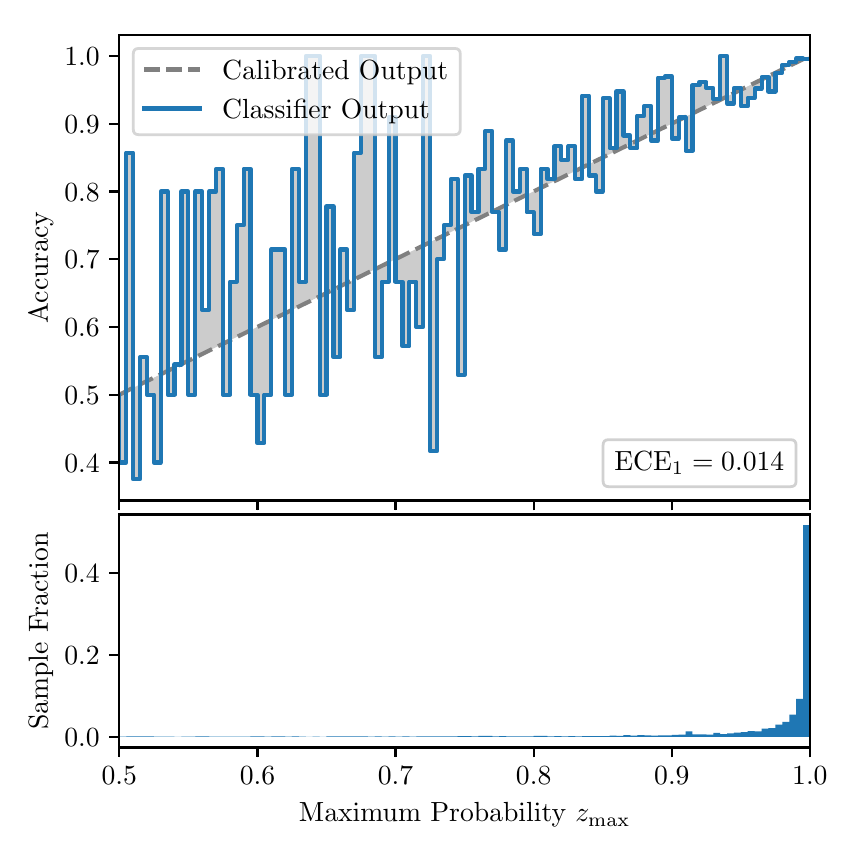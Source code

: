 \begingroup%
\makeatletter%
\begin{pgfpicture}%
\pgfpathrectangle{\pgfpointorigin}{\pgfqpoint{4.0in}{4.0in}}%
\pgfusepath{use as bounding box, clip}%
\begin{pgfscope}%
\pgfsetbuttcap%
\pgfsetmiterjoin%
\definecolor{currentfill}{rgb}{1.0,1.0,1.0}%
\pgfsetfillcolor{currentfill}%
\pgfsetlinewidth{0.0pt}%
\definecolor{currentstroke}{rgb}{1.0,1.0,1.0}%
\pgfsetstrokecolor{currentstroke}%
\pgfsetdash{}{0pt}%
\pgfpathmoveto{\pgfqpoint{0.0in}{0.0in}}%
\pgfpathlineto{\pgfqpoint{4.0in}{0.0in}}%
\pgfpathlineto{\pgfqpoint{4.0in}{4.0in}}%
\pgfpathlineto{\pgfqpoint{0.0in}{4.0in}}%
\pgfpathclose%
\pgfusepath{fill}%
\end{pgfscope}%
\begin{pgfscope}%
\pgfsetbuttcap%
\pgfsetmiterjoin%
\definecolor{currentfill}{rgb}{1.0,1.0,1.0}%
\pgfsetfillcolor{currentfill}%
\pgfsetlinewidth{0.0pt}%
\definecolor{currentstroke}{rgb}{0.0,0.0,0.0}%
\pgfsetstrokecolor{currentstroke}%
\pgfsetstrokeopacity{0.0}%
\pgfsetdash{}{0pt}%
\pgfpathmoveto{\pgfqpoint{0.458in}{1.636in}}%
\pgfpathlineto{\pgfqpoint{3.911in}{1.636in}}%
\pgfpathlineto{\pgfqpoint{3.911in}{3.965in}}%
\pgfpathlineto{\pgfqpoint{0.458in}{3.965in}}%
\pgfpathclose%
\pgfusepath{fill}%
\end{pgfscope}%
\begin{pgfscope}%
\pgfpathrectangle{\pgfqpoint{0.458in}{1.636in}}{\pgfqpoint{3.453in}{2.329in}}%
\pgfusepath{clip}%
\pgfsetbuttcap%
\pgfsetroundjoin%
\definecolor{currentfill}{rgb}{0.0,0.0,0.0}%
\pgfsetfillcolor{currentfill}%
\pgfsetfillopacity{0.2}%
\pgfsetlinewidth{0.0pt}%
\definecolor{currentstroke}{rgb}{0.0,0.0,0.0}%
\pgfsetstrokecolor{currentstroke}%
\pgfsetdash{}{0pt}%
\pgfpathmoveto{\pgfqpoint{0.462in}{1.826in}}%
\pgfpathlineto{\pgfqpoint{0.462in}{2.167in}}%
\pgfpathlineto{\pgfqpoint{0.465in}{2.168in}}%
\pgfpathlineto{\pgfqpoint{0.469in}{2.17in}}%
\pgfpathlineto{\pgfqpoint{0.472in}{2.172in}}%
\pgfpathlineto{\pgfqpoint{0.475in}{2.174in}}%
\pgfpathlineto{\pgfqpoint{0.479in}{2.175in}}%
\pgfpathlineto{\pgfqpoint{0.482in}{2.177in}}%
\pgfpathlineto{\pgfqpoint{0.486in}{2.179in}}%
\pgfpathlineto{\pgfqpoint{0.489in}{2.18in}}%
\pgfpathlineto{\pgfqpoint{0.493in}{2.182in}}%
\pgfpathlineto{\pgfqpoint{0.496in}{2.184in}}%
\pgfpathlineto{\pgfqpoint{0.5in}{2.185in}}%
\pgfpathlineto{\pgfqpoint{0.503in}{2.187in}}%
\pgfpathlineto{\pgfqpoint{0.507in}{2.189in}}%
\pgfpathlineto{\pgfqpoint{0.51in}{2.19in}}%
\pgfpathlineto{\pgfqpoint{0.513in}{2.192in}}%
\pgfpathlineto{\pgfqpoint{0.517in}{2.194in}}%
\pgfpathlineto{\pgfqpoint{0.52in}{2.196in}}%
\pgfpathlineto{\pgfqpoint{0.524in}{2.197in}}%
\pgfpathlineto{\pgfqpoint{0.527in}{2.199in}}%
\pgfpathlineto{\pgfqpoint{0.531in}{2.201in}}%
\pgfpathlineto{\pgfqpoint{0.534in}{2.202in}}%
\pgfpathlineto{\pgfqpoint{0.538in}{2.204in}}%
\pgfpathlineto{\pgfqpoint{0.541in}{2.206in}}%
\pgfpathlineto{\pgfqpoint{0.545in}{2.207in}}%
\pgfpathlineto{\pgfqpoint{0.548in}{2.209in}}%
\pgfpathlineto{\pgfqpoint{0.551in}{2.211in}}%
\pgfpathlineto{\pgfqpoint{0.555in}{2.213in}}%
\pgfpathlineto{\pgfqpoint{0.558in}{2.214in}}%
\pgfpathlineto{\pgfqpoint{0.562in}{2.216in}}%
\pgfpathlineto{\pgfqpoint{0.565in}{2.218in}}%
\pgfpathlineto{\pgfqpoint{0.569in}{2.219in}}%
\pgfpathlineto{\pgfqpoint{0.572in}{2.221in}}%
\pgfpathlineto{\pgfqpoint{0.576in}{2.223in}}%
\pgfpathlineto{\pgfqpoint{0.579in}{2.224in}}%
\pgfpathlineto{\pgfqpoint{0.583in}{2.226in}}%
\pgfpathlineto{\pgfqpoint{0.586in}{2.228in}}%
\pgfpathlineto{\pgfqpoint{0.59in}{2.229in}}%
\pgfpathlineto{\pgfqpoint{0.593in}{2.231in}}%
\pgfpathlineto{\pgfqpoint{0.596in}{2.233in}}%
\pgfpathlineto{\pgfqpoint{0.6in}{2.235in}}%
\pgfpathlineto{\pgfqpoint{0.603in}{2.236in}}%
\pgfpathlineto{\pgfqpoint{0.607in}{2.238in}}%
\pgfpathlineto{\pgfqpoint{0.61in}{2.24in}}%
\pgfpathlineto{\pgfqpoint{0.614in}{2.241in}}%
\pgfpathlineto{\pgfqpoint{0.617in}{2.243in}}%
\pgfpathlineto{\pgfqpoint{0.621in}{2.245in}}%
\pgfpathlineto{\pgfqpoint{0.624in}{2.246in}}%
\pgfpathlineto{\pgfqpoint{0.628in}{2.248in}}%
\pgfpathlineto{\pgfqpoint{0.631in}{2.25in}}%
\pgfpathlineto{\pgfqpoint{0.634in}{2.252in}}%
\pgfpathlineto{\pgfqpoint{0.638in}{2.253in}}%
\pgfpathlineto{\pgfqpoint{0.641in}{2.255in}}%
\pgfpathlineto{\pgfqpoint{0.645in}{2.257in}}%
\pgfpathlineto{\pgfqpoint{0.648in}{2.258in}}%
\pgfpathlineto{\pgfqpoint{0.652in}{2.26in}}%
\pgfpathlineto{\pgfqpoint{0.655in}{2.262in}}%
\pgfpathlineto{\pgfqpoint{0.659in}{2.263in}}%
\pgfpathlineto{\pgfqpoint{0.662in}{2.265in}}%
\pgfpathlineto{\pgfqpoint{0.666in}{2.267in}}%
\pgfpathlineto{\pgfqpoint{0.669in}{2.268in}}%
\pgfpathlineto{\pgfqpoint{0.672in}{2.27in}}%
\pgfpathlineto{\pgfqpoint{0.676in}{2.272in}}%
\pgfpathlineto{\pgfqpoint{0.679in}{2.274in}}%
\pgfpathlineto{\pgfqpoint{0.683in}{2.275in}}%
\pgfpathlineto{\pgfqpoint{0.686in}{2.277in}}%
\pgfpathlineto{\pgfqpoint{0.69in}{2.279in}}%
\pgfpathlineto{\pgfqpoint{0.693in}{2.28in}}%
\pgfpathlineto{\pgfqpoint{0.697in}{2.282in}}%
\pgfpathlineto{\pgfqpoint{0.7in}{2.284in}}%
\pgfpathlineto{\pgfqpoint{0.704in}{2.285in}}%
\pgfpathlineto{\pgfqpoint{0.707in}{2.287in}}%
\pgfpathlineto{\pgfqpoint{0.71in}{2.289in}}%
\pgfpathlineto{\pgfqpoint{0.714in}{2.291in}}%
\pgfpathlineto{\pgfqpoint{0.717in}{2.292in}}%
\pgfpathlineto{\pgfqpoint{0.721in}{2.294in}}%
\pgfpathlineto{\pgfqpoint{0.724in}{2.296in}}%
\pgfpathlineto{\pgfqpoint{0.728in}{2.297in}}%
\pgfpathlineto{\pgfqpoint{0.731in}{2.299in}}%
\pgfpathlineto{\pgfqpoint{0.735in}{2.301in}}%
\pgfpathlineto{\pgfqpoint{0.738in}{2.302in}}%
\pgfpathlineto{\pgfqpoint{0.742in}{2.304in}}%
\pgfpathlineto{\pgfqpoint{0.745in}{2.306in}}%
\pgfpathlineto{\pgfqpoint{0.749in}{2.307in}}%
\pgfpathlineto{\pgfqpoint{0.752in}{2.309in}}%
\pgfpathlineto{\pgfqpoint{0.755in}{2.311in}}%
\pgfpathlineto{\pgfqpoint{0.759in}{2.313in}}%
\pgfpathlineto{\pgfqpoint{0.762in}{2.314in}}%
\pgfpathlineto{\pgfqpoint{0.766in}{2.316in}}%
\pgfpathlineto{\pgfqpoint{0.769in}{2.318in}}%
\pgfpathlineto{\pgfqpoint{0.773in}{2.319in}}%
\pgfpathlineto{\pgfqpoint{0.776in}{2.321in}}%
\pgfpathlineto{\pgfqpoint{0.78in}{2.323in}}%
\pgfpathlineto{\pgfqpoint{0.783in}{2.324in}}%
\pgfpathlineto{\pgfqpoint{0.787in}{2.326in}}%
\pgfpathlineto{\pgfqpoint{0.79in}{2.328in}}%
\pgfpathlineto{\pgfqpoint{0.793in}{2.33in}}%
\pgfpathlineto{\pgfqpoint{0.797in}{2.331in}}%
\pgfpathlineto{\pgfqpoint{0.8in}{2.333in}}%
\pgfpathlineto{\pgfqpoint{0.804in}{2.335in}}%
\pgfpathlineto{\pgfqpoint{0.807in}{2.336in}}%
\pgfpathlineto{\pgfqpoint{0.811in}{2.338in}}%
\pgfpathlineto{\pgfqpoint{0.814in}{2.34in}}%
\pgfpathlineto{\pgfqpoint{0.818in}{2.341in}}%
\pgfpathlineto{\pgfqpoint{0.821in}{2.343in}}%
\pgfpathlineto{\pgfqpoint{0.825in}{2.345in}}%
\pgfpathlineto{\pgfqpoint{0.828in}{2.346in}}%
\pgfpathlineto{\pgfqpoint{0.831in}{2.348in}}%
\pgfpathlineto{\pgfqpoint{0.835in}{2.35in}}%
\pgfpathlineto{\pgfqpoint{0.838in}{2.352in}}%
\pgfpathlineto{\pgfqpoint{0.842in}{2.353in}}%
\pgfpathlineto{\pgfqpoint{0.845in}{2.355in}}%
\pgfpathlineto{\pgfqpoint{0.849in}{2.357in}}%
\pgfpathlineto{\pgfqpoint{0.852in}{2.358in}}%
\pgfpathlineto{\pgfqpoint{0.856in}{2.36in}}%
\pgfpathlineto{\pgfqpoint{0.859in}{2.362in}}%
\pgfpathlineto{\pgfqpoint{0.863in}{2.363in}}%
\pgfpathlineto{\pgfqpoint{0.866in}{2.365in}}%
\pgfpathlineto{\pgfqpoint{0.869in}{2.367in}}%
\pgfpathlineto{\pgfqpoint{0.873in}{2.369in}}%
\pgfpathlineto{\pgfqpoint{0.876in}{2.37in}}%
\pgfpathlineto{\pgfqpoint{0.88in}{2.372in}}%
\pgfpathlineto{\pgfqpoint{0.883in}{2.374in}}%
\pgfpathlineto{\pgfqpoint{0.887in}{2.375in}}%
\pgfpathlineto{\pgfqpoint{0.89in}{2.377in}}%
\pgfpathlineto{\pgfqpoint{0.894in}{2.379in}}%
\pgfpathlineto{\pgfqpoint{0.897in}{2.38in}}%
\pgfpathlineto{\pgfqpoint{0.901in}{2.382in}}%
\pgfpathlineto{\pgfqpoint{0.904in}{2.384in}}%
\pgfpathlineto{\pgfqpoint{0.908in}{2.385in}}%
\pgfpathlineto{\pgfqpoint{0.911in}{2.387in}}%
\pgfpathlineto{\pgfqpoint{0.914in}{2.389in}}%
\pgfpathlineto{\pgfqpoint{0.918in}{2.391in}}%
\pgfpathlineto{\pgfqpoint{0.921in}{2.392in}}%
\pgfpathlineto{\pgfqpoint{0.925in}{2.394in}}%
\pgfpathlineto{\pgfqpoint{0.928in}{2.396in}}%
\pgfpathlineto{\pgfqpoint{0.932in}{2.397in}}%
\pgfpathlineto{\pgfqpoint{0.935in}{2.399in}}%
\pgfpathlineto{\pgfqpoint{0.939in}{2.401in}}%
\pgfpathlineto{\pgfqpoint{0.942in}{2.402in}}%
\pgfpathlineto{\pgfqpoint{0.946in}{2.404in}}%
\pgfpathlineto{\pgfqpoint{0.949in}{2.406in}}%
\pgfpathlineto{\pgfqpoint{0.952in}{2.408in}}%
\pgfpathlineto{\pgfqpoint{0.956in}{2.409in}}%
\pgfpathlineto{\pgfqpoint{0.959in}{2.411in}}%
\pgfpathlineto{\pgfqpoint{0.963in}{2.413in}}%
\pgfpathlineto{\pgfqpoint{0.966in}{2.414in}}%
\pgfpathlineto{\pgfqpoint{0.97in}{2.416in}}%
\pgfpathlineto{\pgfqpoint{0.973in}{2.418in}}%
\pgfpathlineto{\pgfqpoint{0.977in}{2.419in}}%
\pgfpathlineto{\pgfqpoint{0.98in}{2.421in}}%
\pgfpathlineto{\pgfqpoint{0.984in}{2.423in}}%
\pgfpathlineto{\pgfqpoint{0.987in}{2.424in}}%
\pgfpathlineto{\pgfqpoint{0.99in}{2.426in}}%
\pgfpathlineto{\pgfqpoint{0.994in}{2.428in}}%
\pgfpathlineto{\pgfqpoint{0.997in}{2.43in}}%
\pgfpathlineto{\pgfqpoint{1.001in}{2.431in}}%
\pgfpathlineto{\pgfqpoint{1.004in}{2.433in}}%
\pgfpathlineto{\pgfqpoint{1.008in}{2.435in}}%
\pgfpathlineto{\pgfqpoint{1.011in}{2.436in}}%
\pgfpathlineto{\pgfqpoint{1.015in}{2.438in}}%
\pgfpathlineto{\pgfqpoint{1.018in}{2.44in}}%
\pgfpathlineto{\pgfqpoint{1.022in}{2.441in}}%
\pgfpathlineto{\pgfqpoint{1.025in}{2.443in}}%
\pgfpathlineto{\pgfqpoint{1.028in}{2.445in}}%
\pgfpathlineto{\pgfqpoint{1.032in}{2.447in}}%
\pgfpathlineto{\pgfqpoint{1.035in}{2.448in}}%
\pgfpathlineto{\pgfqpoint{1.039in}{2.45in}}%
\pgfpathlineto{\pgfqpoint{1.042in}{2.452in}}%
\pgfpathlineto{\pgfqpoint{1.046in}{2.453in}}%
\pgfpathlineto{\pgfqpoint{1.049in}{2.455in}}%
\pgfpathlineto{\pgfqpoint{1.053in}{2.457in}}%
\pgfpathlineto{\pgfqpoint{1.056in}{2.458in}}%
\pgfpathlineto{\pgfqpoint{1.06in}{2.46in}}%
\pgfpathlineto{\pgfqpoint{1.063in}{2.462in}}%
\pgfpathlineto{\pgfqpoint{1.067in}{2.464in}}%
\pgfpathlineto{\pgfqpoint{1.07in}{2.465in}}%
\pgfpathlineto{\pgfqpoint{1.073in}{2.467in}}%
\pgfpathlineto{\pgfqpoint{1.077in}{2.469in}}%
\pgfpathlineto{\pgfqpoint{1.08in}{2.47in}}%
\pgfpathlineto{\pgfqpoint{1.084in}{2.472in}}%
\pgfpathlineto{\pgfqpoint{1.087in}{2.474in}}%
\pgfpathlineto{\pgfqpoint{1.091in}{2.475in}}%
\pgfpathlineto{\pgfqpoint{1.094in}{2.477in}}%
\pgfpathlineto{\pgfqpoint{1.098in}{2.479in}}%
\pgfpathlineto{\pgfqpoint{1.101in}{2.48in}}%
\pgfpathlineto{\pgfqpoint{1.105in}{2.482in}}%
\pgfpathlineto{\pgfqpoint{1.108in}{2.484in}}%
\pgfpathlineto{\pgfqpoint{1.111in}{2.486in}}%
\pgfpathlineto{\pgfqpoint{1.115in}{2.487in}}%
\pgfpathlineto{\pgfqpoint{1.118in}{2.489in}}%
\pgfpathlineto{\pgfqpoint{1.122in}{2.491in}}%
\pgfpathlineto{\pgfqpoint{1.125in}{2.492in}}%
\pgfpathlineto{\pgfqpoint{1.129in}{2.494in}}%
\pgfpathlineto{\pgfqpoint{1.132in}{2.496in}}%
\pgfpathlineto{\pgfqpoint{1.136in}{2.497in}}%
\pgfpathlineto{\pgfqpoint{1.139in}{2.499in}}%
\pgfpathlineto{\pgfqpoint{1.143in}{2.501in}}%
\pgfpathlineto{\pgfqpoint{1.146in}{2.503in}}%
\pgfpathlineto{\pgfqpoint{1.149in}{2.504in}}%
\pgfpathlineto{\pgfqpoint{1.153in}{2.506in}}%
\pgfpathlineto{\pgfqpoint{1.156in}{2.508in}}%
\pgfpathlineto{\pgfqpoint{1.16in}{2.509in}}%
\pgfpathlineto{\pgfqpoint{1.163in}{2.511in}}%
\pgfpathlineto{\pgfqpoint{1.167in}{2.513in}}%
\pgfpathlineto{\pgfqpoint{1.17in}{2.514in}}%
\pgfpathlineto{\pgfqpoint{1.174in}{2.516in}}%
\pgfpathlineto{\pgfqpoint{1.177in}{2.518in}}%
\pgfpathlineto{\pgfqpoint{1.181in}{2.519in}}%
\pgfpathlineto{\pgfqpoint{1.184in}{2.521in}}%
\pgfpathlineto{\pgfqpoint{1.187in}{2.523in}}%
\pgfpathlineto{\pgfqpoint{1.191in}{2.525in}}%
\pgfpathlineto{\pgfqpoint{1.194in}{2.526in}}%
\pgfpathlineto{\pgfqpoint{1.198in}{2.528in}}%
\pgfpathlineto{\pgfqpoint{1.201in}{2.53in}}%
\pgfpathlineto{\pgfqpoint{1.205in}{2.531in}}%
\pgfpathlineto{\pgfqpoint{1.208in}{2.533in}}%
\pgfpathlineto{\pgfqpoint{1.212in}{2.535in}}%
\pgfpathlineto{\pgfqpoint{1.215in}{2.536in}}%
\pgfpathlineto{\pgfqpoint{1.219in}{2.538in}}%
\pgfpathlineto{\pgfqpoint{1.222in}{2.54in}}%
\pgfpathlineto{\pgfqpoint{1.226in}{2.542in}}%
\pgfpathlineto{\pgfqpoint{1.229in}{2.543in}}%
\pgfpathlineto{\pgfqpoint{1.232in}{2.545in}}%
\pgfpathlineto{\pgfqpoint{1.236in}{2.547in}}%
\pgfpathlineto{\pgfqpoint{1.239in}{2.548in}}%
\pgfpathlineto{\pgfqpoint{1.243in}{2.55in}}%
\pgfpathlineto{\pgfqpoint{1.246in}{2.552in}}%
\pgfpathlineto{\pgfqpoint{1.25in}{2.553in}}%
\pgfpathlineto{\pgfqpoint{1.253in}{2.555in}}%
\pgfpathlineto{\pgfqpoint{1.257in}{2.557in}}%
\pgfpathlineto{\pgfqpoint{1.26in}{2.558in}}%
\pgfpathlineto{\pgfqpoint{1.264in}{2.56in}}%
\pgfpathlineto{\pgfqpoint{1.267in}{2.562in}}%
\pgfpathlineto{\pgfqpoint{1.27in}{2.564in}}%
\pgfpathlineto{\pgfqpoint{1.274in}{2.565in}}%
\pgfpathlineto{\pgfqpoint{1.277in}{2.567in}}%
\pgfpathlineto{\pgfqpoint{1.281in}{2.569in}}%
\pgfpathlineto{\pgfqpoint{1.284in}{2.57in}}%
\pgfpathlineto{\pgfqpoint{1.288in}{2.572in}}%
\pgfpathlineto{\pgfqpoint{1.291in}{2.574in}}%
\pgfpathlineto{\pgfqpoint{1.295in}{2.575in}}%
\pgfpathlineto{\pgfqpoint{1.298in}{2.577in}}%
\pgfpathlineto{\pgfqpoint{1.302in}{2.579in}}%
\pgfpathlineto{\pgfqpoint{1.305in}{2.581in}}%
\pgfpathlineto{\pgfqpoint{1.308in}{2.582in}}%
\pgfpathlineto{\pgfqpoint{1.312in}{2.584in}}%
\pgfpathlineto{\pgfqpoint{1.315in}{2.586in}}%
\pgfpathlineto{\pgfqpoint{1.319in}{2.587in}}%
\pgfpathlineto{\pgfqpoint{1.322in}{2.589in}}%
\pgfpathlineto{\pgfqpoint{1.326in}{2.591in}}%
\pgfpathlineto{\pgfqpoint{1.329in}{2.592in}}%
\pgfpathlineto{\pgfqpoint{1.333in}{2.594in}}%
\pgfpathlineto{\pgfqpoint{1.336in}{2.596in}}%
\pgfpathlineto{\pgfqpoint{1.34in}{2.597in}}%
\pgfpathlineto{\pgfqpoint{1.343in}{2.599in}}%
\pgfpathlineto{\pgfqpoint{1.346in}{2.601in}}%
\pgfpathlineto{\pgfqpoint{1.35in}{2.603in}}%
\pgfpathlineto{\pgfqpoint{1.353in}{2.604in}}%
\pgfpathlineto{\pgfqpoint{1.357in}{2.606in}}%
\pgfpathlineto{\pgfqpoint{1.36in}{2.608in}}%
\pgfpathlineto{\pgfqpoint{1.364in}{2.609in}}%
\pgfpathlineto{\pgfqpoint{1.367in}{2.611in}}%
\pgfpathlineto{\pgfqpoint{1.371in}{2.613in}}%
\pgfpathlineto{\pgfqpoint{1.374in}{2.614in}}%
\pgfpathlineto{\pgfqpoint{1.378in}{2.616in}}%
\pgfpathlineto{\pgfqpoint{1.381in}{2.618in}}%
\pgfpathlineto{\pgfqpoint{1.385in}{2.62in}}%
\pgfpathlineto{\pgfqpoint{1.388in}{2.621in}}%
\pgfpathlineto{\pgfqpoint{1.391in}{2.623in}}%
\pgfpathlineto{\pgfqpoint{1.395in}{2.625in}}%
\pgfpathlineto{\pgfqpoint{1.398in}{2.626in}}%
\pgfpathlineto{\pgfqpoint{1.402in}{2.628in}}%
\pgfpathlineto{\pgfqpoint{1.405in}{2.63in}}%
\pgfpathlineto{\pgfqpoint{1.409in}{2.631in}}%
\pgfpathlineto{\pgfqpoint{1.412in}{2.633in}}%
\pgfpathlineto{\pgfqpoint{1.416in}{2.635in}}%
\pgfpathlineto{\pgfqpoint{1.419in}{2.636in}}%
\pgfpathlineto{\pgfqpoint{1.423in}{2.638in}}%
\pgfpathlineto{\pgfqpoint{1.426in}{2.64in}}%
\pgfpathlineto{\pgfqpoint{1.429in}{2.642in}}%
\pgfpathlineto{\pgfqpoint{1.433in}{2.643in}}%
\pgfpathlineto{\pgfqpoint{1.436in}{2.645in}}%
\pgfpathlineto{\pgfqpoint{1.44in}{2.647in}}%
\pgfpathlineto{\pgfqpoint{1.443in}{2.648in}}%
\pgfpathlineto{\pgfqpoint{1.447in}{2.65in}}%
\pgfpathlineto{\pgfqpoint{1.45in}{2.652in}}%
\pgfpathlineto{\pgfqpoint{1.454in}{2.653in}}%
\pgfpathlineto{\pgfqpoint{1.457in}{2.655in}}%
\pgfpathlineto{\pgfqpoint{1.461in}{2.657in}}%
\pgfpathlineto{\pgfqpoint{1.464in}{2.659in}}%
\pgfpathlineto{\pgfqpoint{1.467in}{2.66in}}%
\pgfpathlineto{\pgfqpoint{1.471in}{2.662in}}%
\pgfpathlineto{\pgfqpoint{1.474in}{2.664in}}%
\pgfpathlineto{\pgfqpoint{1.478in}{2.665in}}%
\pgfpathlineto{\pgfqpoint{1.481in}{2.667in}}%
\pgfpathlineto{\pgfqpoint{1.485in}{2.669in}}%
\pgfpathlineto{\pgfqpoint{1.488in}{2.67in}}%
\pgfpathlineto{\pgfqpoint{1.492in}{2.672in}}%
\pgfpathlineto{\pgfqpoint{1.495in}{2.674in}}%
\pgfpathlineto{\pgfqpoint{1.499in}{2.675in}}%
\pgfpathlineto{\pgfqpoint{1.502in}{2.677in}}%
\pgfpathlineto{\pgfqpoint{1.506in}{2.679in}}%
\pgfpathlineto{\pgfqpoint{1.509in}{2.681in}}%
\pgfpathlineto{\pgfqpoint{1.512in}{2.682in}}%
\pgfpathlineto{\pgfqpoint{1.516in}{2.684in}}%
\pgfpathlineto{\pgfqpoint{1.519in}{2.686in}}%
\pgfpathlineto{\pgfqpoint{1.523in}{2.687in}}%
\pgfpathlineto{\pgfqpoint{1.526in}{2.689in}}%
\pgfpathlineto{\pgfqpoint{1.53in}{2.691in}}%
\pgfpathlineto{\pgfqpoint{1.533in}{2.692in}}%
\pgfpathlineto{\pgfqpoint{1.537in}{2.694in}}%
\pgfpathlineto{\pgfqpoint{1.54in}{2.696in}}%
\pgfpathlineto{\pgfqpoint{1.544in}{2.698in}}%
\pgfpathlineto{\pgfqpoint{1.547in}{2.699in}}%
\pgfpathlineto{\pgfqpoint{1.55in}{2.701in}}%
\pgfpathlineto{\pgfqpoint{1.554in}{2.703in}}%
\pgfpathlineto{\pgfqpoint{1.557in}{2.704in}}%
\pgfpathlineto{\pgfqpoint{1.561in}{2.706in}}%
\pgfpathlineto{\pgfqpoint{1.564in}{2.708in}}%
\pgfpathlineto{\pgfqpoint{1.568in}{2.709in}}%
\pgfpathlineto{\pgfqpoint{1.571in}{2.711in}}%
\pgfpathlineto{\pgfqpoint{1.575in}{2.713in}}%
\pgfpathlineto{\pgfqpoint{1.578in}{2.714in}}%
\pgfpathlineto{\pgfqpoint{1.582in}{2.716in}}%
\pgfpathlineto{\pgfqpoint{1.585in}{2.718in}}%
\pgfpathlineto{\pgfqpoint{1.588in}{2.72in}}%
\pgfpathlineto{\pgfqpoint{1.592in}{2.721in}}%
\pgfpathlineto{\pgfqpoint{1.595in}{2.723in}}%
\pgfpathlineto{\pgfqpoint{1.599in}{2.725in}}%
\pgfpathlineto{\pgfqpoint{1.602in}{2.726in}}%
\pgfpathlineto{\pgfqpoint{1.606in}{2.728in}}%
\pgfpathlineto{\pgfqpoint{1.609in}{2.73in}}%
\pgfpathlineto{\pgfqpoint{1.613in}{2.731in}}%
\pgfpathlineto{\pgfqpoint{1.616in}{2.733in}}%
\pgfpathlineto{\pgfqpoint{1.62in}{2.735in}}%
\pgfpathlineto{\pgfqpoint{1.623in}{2.737in}}%
\pgfpathlineto{\pgfqpoint{1.626in}{2.738in}}%
\pgfpathlineto{\pgfqpoint{1.63in}{2.74in}}%
\pgfpathlineto{\pgfqpoint{1.633in}{2.742in}}%
\pgfpathlineto{\pgfqpoint{1.637in}{2.743in}}%
\pgfpathlineto{\pgfqpoint{1.64in}{2.745in}}%
\pgfpathlineto{\pgfqpoint{1.644in}{2.747in}}%
\pgfpathlineto{\pgfqpoint{1.647in}{2.748in}}%
\pgfpathlineto{\pgfqpoint{1.651in}{2.75in}}%
\pgfpathlineto{\pgfqpoint{1.654in}{2.752in}}%
\pgfpathlineto{\pgfqpoint{1.658in}{2.753in}}%
\pgfpathlineto{\pgfqpoint{1.661in}{2.755in}}%
\pgfpathlineto{\pgfqpoint{1.665in}{2.757in}}%
\pgfpathlineto{\pgfqpoint{1.668in}{2.759in}}%
\pgfpathlineto{\pgfqpoint{1.671in}{2.76in}}%
\pgfpathlineto{\pgfqpoint{1.675in}{2.762in}}%
\pgfpathlineto{\pgfqpoint{1.678in}{2.764in}}%
\pgfpathlineto{\pgfqpoint{1.682in}{2.765in}}%
\pgfpathlineto{\pgfqpoint{1.685in}{2.767in}}%
\pgfpathlineto{\pgfqpoint{1.689in}{2.769in}}%
\pgfpathlineto{\pgfqpoint{1.692in}{2.77in}}%
\pgfpathlineto{\pgfqpoint{1.696in}{2.772in}}%
\pgfpathlineto{\pgfqpoint{1.699in}{2.774in}}%
\pgfpathlineto{\pgfqpoint{1.703in}{2.776in}}%
\pgfpathlineto{\pgfqpoint{1.706in}{2.777in}}%
\pgfpathlineto{\pgfqpoint{1.709in}{2.779in}}%
\pgfpathlineto{\pgfqpoint{1.713in}{2.781in}}%
\pgfpathlineto{\pgfqpoint{1.716in}{2.782in}}%
\pgfpathlineto{\pgfqpoint{1.72in}{2.784in}}%
\pgfpathlineto{\pgfqpoint{1.723in}{2.786in}}%
\pgfpathlineto{\pgfqpoint{1.727in}{2.787in}}%
\pgfpathlineto{\pgfqpoint{1.73in}{2.789in}}%
\pgfpathlineto{\pgfqpoint{1.734in}{2.791in}}%
\pgfpathlineto{\pgfqpoint{1.737in}{2.792in}}%
\pgfpathlineto{\pgfqpoint{1.741in}{2.794in}}%
\pgfpathlineto{\pgfqpoint{1.744in}{2.796in}}%
\pgfpathlineto{\pgfqpoint{1.747in}{2.798in}}%
\pgfpathlineto{\pgfqpoint{1.751in}{2.799in}}%
\pgfpathlineto{\pgfqpoint{1.754in}{2.801in}}%
\pgfpathlineto{\pgfqpoint{1.758in}{2.803in}}%
\pgfpathlineto{\pgfqpoint{1.761in}{2.804in}}%
\pgfpathlineto{\pgfqpoint{1.765in}{2.806in}}%
\pgfpathlineto{\pgfqpoint{1.768in}{2.808in}}%
\pgfpathlineto{\pgfqpoint{1.772in}{2.809in}}%
\pgfpathlineto{\pgfqpoint{1.775in}{2.811in}}%
\pgfpathlineto{\pgfqpoint{1.779in}{2.813in}}%
\pgfpathlineto{\pgfqpoint{1.782in}{2.815in}}%
\pgfpathlineto{\pgfqpoint{1.785in}{2.816in}}%
\pgfpathlineto{\pgfqpoint{1.789in}{2.818in}}%
\pgfpathlineto{\pgfqpoint{1.792in}{2.82in}}%
\pgfpathlineto{\pgfqpoint{1.796in}{2.821in}}%
\pgfpathlineto{\pgfqpoint{1.799in}{2.823in}}%
\pgfpathlineto{\pgfqpoint{1.803in}{2.825in}}%
\pgfpathlineto{\pgfqpoint{1.806in}{2.826in}}%
\pgfpathlineto{\pgfqpoint{1.81in}{2.828in}}%
\pgfpathlineto{\pgfqpoint{1.813in}{2.83in}}%
\pgfpathlineto{\pgfqpoint{1.817in}{2.831in}}%
\pgfpathlineto{\pgfqpoint{1.82in}{2.833in}}%
\pgfpathlineto{\pgfqpoint{1.824in}{2.835in}}%
\pgfpathlineto{\pgfqpoint{1.827in}{2.837in}}%
\pgfpathlineto{\pgfqpoint{1.83in}{2.838in}}%
\pgfpathlineto{\pgfqpoint{1.834in}{2.84in}}%
\pgfpathlineto{\pgfqpoint{1.837in}{2.842in}}%
\pgfpathlineto{\pgfqpoint{1.841in}{2.843in}}%
\pgfpathlineto{\pgfqpoint{1.844in}{2.845in}}%
\pgfpathlineto{\pgfqpoint{1.848in}{2.847in}}%
\pgfpathlineto{\pgfqpoint{1.851in}{2.848in}}%
\pgfpathlineto{\pgfqpoint{1.855in}{2.85in}}%
\pgfpathlineto{\pgfqpoint{1.858in}{2.852in}}%
\pgfpathlineto{\pgfqpoint{1.862in}{2.854in}}%
\pgfpathlineto{\pgfqpoint{1.865in}{2.855in}}%
\pgfpathlineto{\pgfqpoint{1.868in}{2.857in}}%
\pgfpathlineto{\pgfqpoint{1.872in}{2.859in}}%
\pgfpathlineto{\pgfqpoint{1.875in}{2.86in}}%
\pgfpathlineto{\pgfqpoint{1.879in}{2.862in}}%
\pgfpathlineto{\pgfqpoint{1.882in}{2.864in}}%
\pgfpathlineto{\pgfqpoint{1.886in}{2.865in}}%
\pgfpathlineto{\pgfqpoint{1.889in}{2.867in}}%
\pgfpathlineto{\pgfqpoint{1.893in}{2.869in}}%
\pgfpathlineto{\pgfqpoint{1.896in}{2.87in}}%
\pgfpathlineto{\pgfqpoint{1.9in}{2.872in}}%
\pgfpathlineto{\pgfqpoint{1.903in}{2.874in}}%
\pgfpathlineto{\pgfqpoint{1.906in}{2.876in}}%
\pgfpathlineto{\pgfqpoint{1.91in}{2.877in}}%
\pgfpathlineto{\pgfqpoint{1.913in}{2.879in}}%
\pgfpathlineto{\pgfqpoint{1.917in}{2.881in}}%
\pgfpathlineto{\pgfqpoint{1.92in}{2.882in}}%
\pgfpathlineto{\pgfqpoint{1.924in}{2.884in}}%
\pgfpathlineto{\pgfqpoint{1.927in}{2.886in}}%
\pgfpathlineto{\pgfqpoint{1.931in}{2.887in}}%
\pgfpathlineto{\pgfqpoint{1.934in}{2.889in}}%
\pgfpathlineto{\pgfqpoint{1.938in}{2.891in}}%
\pgfpathlineto{\pgfqpoint{1.941in}{2.893in}}%
\pgfpathlineto{\pgfqpoint{1.944in}{2.894in}}%
\pgfpathlineto{\pgfqpoint{1.948in}{2.896in}}%
\pgfpathlineto{\pgfqpoint{1.951in}{2.898in}}%
\pgfpathlineto{\pgfqpoint{1.955in}{2.899in}}%
\pgfpathlineto{\pgfqpoint{1.958in}{2.901in}}%
\pgfpathlineto{\pgfqpoint{1.962in}{2.903in}}%
\pgfpathlineto{\pgfqpoint{1.965in}{2.904in}}%
\pgfpathlineto{\pgfqpoint{1.969in}{2.906in}}%
\pgfpathlineto{\pgfqpoint{1.972in}{2.908in}}%
\pgfpathlineto{\pgfqpoint{1.976in}{2.909in}}%
\pgfpathlineto{\pgfqpoint{1.979in}{2.911in}}%
\pgfpathlineto{\pgfqpoint{1.983in}{2.913in}}%
\pgfpathlineto{\pgfqpoint{1.986in}{2.915in}}%
\pgfpathlineto{\pgfqpoint{1.989in}{2.916in}}%
\pgfpathlineto{\pgfqpoint{1.993in}{2.918in}}%
\pgfpathlineto{\pgfqpoint{1.996in}{2.92in}}%
\pgfpathlineto{\pgfqpoint{2.0in}{2.921in}}%
\pgfpathlineto{\pgfqpoint{2.003in}{2.923in}}%
\pgfpathlineto{\pgfqpoint{2.007in}{2.925in}}%
\pgfpathlineto{\pgfqpoint{2.01in}{2.926in}}%
\pgfpathlineto{\pgfqpoint{2.014in}{2.928in}}%
\pgfpathlineto{\pgfqpoint{2.017in}{2.93in}}%
\pgfpathlineto{\pgfqpoint{2.021in}{2.932in}}%
\pgfpathlineto{\pgfqpoint{2.024in}{2.933in}}%
\pgfpathlineto{\pgfqpoint{2.027in}{2.935in}}%
\pgfpathlineto{\pgfqpoint{2.031in}{2.937in}}%
\pgfpathlineto{\pgfqpoint{2.034in}{2.938in}}%
\pgfpathlineto{\pgfqpoint{2.038in}{2.94in}}%
\pgfpathlineto{\pgfqpoint{2.041in}{2.942in}}%
\pgfpathlineto{\pgfqpoint{2.045in}{2.943in}}%
\pgfpathlineto{\pgfqpoint{2.048in}{2.945in}}%
\pgfpathlineto{\pgfqpoint{2.052in}{2.947in}}%
\pgfpathlineto{\pgfqpoint{2.055in}{2.948in}}%
\pgfpathlineto{\pgfqpoint{2.059in}{2.95in}}%
\pgfpathlineto{\pgfqpoint{2.062in}{2.952in}}%
\pgfpathlineto{\pgfqpoint{2.065in}{2.954in}}%
\pgfpathlineto{\pgfqpoint{2.069in}{2.955in}}%
\pgfpathlineto{\pgfqpoint{2.072in}{2.957in}}%
\pgfpathlineto{\pgfqpoint{2.076in}{2.959in}}%
\pgfpathlineto{\pgfqpoint{2.079in}{2.96in}}%
\pgfpathlineto{\pgfqpoint{2.083in}{2.962in}}%
\pgfpathlineto{\pgfqpoint{2.086in}{2.964in}}%
\pgfpathlineto{\pgfqpoint{2.09in}{2.965in}}%
\pgfpathlineto{\pgfqpoint{2.093in}{2.967in}}%
\pgfpathlineto{\pgfqpoint{2.097in}{2.969in}}%
\pgfpathlineto{\pgfqpoint{2.1in}{2.971in}}%
\pgfpathlineto{\pgfqpoint{2.103in}{2.972in}}%
\pgfpathlineto{\pgfqpoint{2.107in}{2.974in}}%
\pgfpathlineto{\pgfqpoint{2.11in}{2.976in}}%
\pgfpathlineto{\pgfqpoint{2.114in}{2.977in}}%
\pgfpathlineto{\pgfqpoint{2.117in}{2.979in}}%
\pgfpathlineto{\pgfqpoint{2.121in}{2.981in}}%
\pgfpathlineto{\pgfqpoint{2.124in}{2.982in}}%
\pgfpathlineto{\pgfqpoint{2.128in}{2.984in}}%
\pgfpathlineto{\pgfqpoint{2.131in}{2.986in}}%
\pgfpathlineto{\pgfqpoint{2.135in}{2.987in}}%
\pgfpathlineto{\pgfqpoint{2.138in}{2.989in}}%
\pgfpathlineto{\pgfqpoint{2.142in}{2.991in}}%
\pgfpathlineto{\pgfqpoint{2.145in}{2.993in}}%
\pgfpathlineto{\pgfqpoint{2.148in}{2.994in}}%
\pgfpathlineto{\pgfqpoint{2.152in}{2.996in}}%
\pgfpathlineto{\pgfqpoint{2.155in}{2.998in}}%
\pgfpathlineto{\pgfqpoint{2.159in}{2.999in}}%
\pgfpathlineto{\pgfqpoint{2.162in}{3.001in}}%
\pgfpathlineto{\pgfqpoint{2.166in}{3.003in}}%
\pgfpathlineto{\pgfqpoint{2.169in}{3.004in}}%
\pgfpathlineto{\pgfqpoint{2.173in}{3.006in}}%
\pgfpathlineto{\pgfqpoint{2.176in}{3.008in}}%
\pgfpathlineto{\pgfqpoint{2.18in}{3.01in}}%
\pgfpathlineto{\pgfqpoint{2.183in}{3.011in}}%
\pgfpathlineto{\pgfqpoint{2.186in}{3.013in}}%
\pgfpathlineto{\pgfqpoint{2.19in}{3.015in}}%
\pgfpathlineto{\pgfqpoint{2.193in}{3.016in}}%
\pgfpathlineto{\pgfqpoint{2.197in}{3.018in}}%
\pgfpathlineto{\pgfqpoint{2.2in}{3.02in}}%
\pgfpathlineto{\pgfqpoint{2.204in}{3.021in}}%
\pgfpathlineto{\pgfqpoint{2.207in}{3.023in}}%
\pgfpathlineto{\pgfqpoint{2.211in}{3.025in}}%
\pgfpathlineto{\pgfqpoint{2.214in}{3.026in}}%
\pgfpathlineto{\pgfqpoint{2.218in}{3.028in}}%
\pgfpathlineto{\pgfqpoint{2.221in}{3.03in}}%
\pgfpathlineto{\pgfqpoint{2.224in}{3.032in}}%
\pgfpathlineto{\pgfqpoint{2.228in}{3.033in}}%
\pgfpathlineto{\pgfqpoint{2.231in}{3.035in}}%
\pgfpathlineto{\pgfqpoint{2.235in}{3.037in}}%
\pgfpathlineto{\pgfqpoint{2.238in}{3.038in}}%
\pgfpathlineto{\pgfqpoint{2.242in}{3.04in}}%
\pgfpathlineto{\pgfqpoint{2.245in}{3.042in}}%
\pgfpathlineto{\pgfqpoint{2.249in}{3.043in}}%
\pgfpathlineto{\pgfqpoint{2.252in}{3.045in}}%
\pgfpathlineto{\pgfqpoint{2.256in}{3.047in}}%
\pgfpathlineto{\pgfqpoint{2.259in}{3.049in}}%
\pgfpathlineto{\pgfqpoint{2.262in}{3.05in}}%
\pgfpathlineto{\pgfqpoint{2.266in}{3.052in}}%
\pgfpathlineto{\pgfqpoint{2.269in}{3.054in}}%
\pgfpathlineto{\pgfqpoint{2.273in}{3.055in}}%
\pgfpathlineto{\pgfqpoint{2.276in}{3.057in}}%
\pgfpathlineto{\pgfqpoint{2.28in}{3.059in}}%
\pgfpathlineto{\pgfqpoint{2.283in}{3.06in}}%
\pgfpathlineto{\pgfqpoint{2.287in}{3.062in}}%
\pgfpathlineto{\pgfqpoint{2.29in}{3.064in}}%
\pgfpathlineto{\pgfqpoint{2.294in}{3.066in}}%
\pgfpathlineto{\pgfqpoint{2.297in}{3.067in}}%
\pgfpathlineto{\pgfqpoint{2.301in}{3.069in}}%
\pgfpathlineto{\pgfqpoint{2.304in}{3.071in}}%
\pgfpathlineto{\pgfqpoint{2.307in}{3.072in}}%
\pgfpathlineto{\pgfqpoint{2.311in}{3.074in}}%
\pgfpathlineto{\pgfqpoint{2.314in}{3.076in}}%
\pgfpathlineto{\pgfqpoint{2.318in}{3.077in}}%
\pgfpathlineto{\pgfqpoint{2.321in}{3.079in}}%
\pgfpathlineto{\pgfqpoint{2.325in}{3.081in}}%
\pgfpathlineto{\pgfqpoint{2.328in}{3.082in}}%
\pgfpathlineto{\pgfqpoint{2.332in}{3.084in}}%
\pgfpathlineto{\pgfqpoint{2.335in}{3.086in}}%
\pgfpathlineto{\pgfqpoint{2.339in}{3.088in}}%
\pgfpathlineto{\pgfqpoint{2.342in}{3.089in}}%
\pgfpathlineto{\pgfqpoint{2.345in}{3.091in}}%
\pgfpathlineto{\pgfqpoint{2.349in}{3.093in}}%
\pgfpathlineto{\pgfqpoint{2.352in}{3.094in}}%
\pgfpathlineto{\pgfqpoint{2.356in}{3.096in}}%
\pgfpathlineto{\pgfqpoint{2.359in}{3.098in}}%
\pgfpathlineto{\pgfqpoint{2.363in}{3.099in}}%
\pgfpathlineto{\pgfqpoint{2.366in}{3.101in}}%
\pgfpathlineto{\pgfqpoint{2.37in}{3.103in}}%
\pgfpathlineto{\pgfqpoint{2.373in}{3.105in}}%
\pgfpathlineto{\pgfqpoint{2.377in}{3.106in}}%
\pgfpathlineto{\pgfqpoint{2.38in}{3.108in}}%
\pgfpathlineto{\pgfqpoint{2.383in}{3.11in}}%
\pgfpathlineto{\pgfqpoint{2.387in}{3.111in}}%
\pgfpathlineto{\pgfqpoint{2.39in}{3.113in}}%
\pgfpathlineto{\pgfqpoint{2.394in}{3.115in}}%
\pgfpathlineto{\pgfqpoint{2.397in}{3.116in}}%
\pgfpathlineto{\pgfqpoint{2.401in}{3.118in}}%
\pgfpathlineto{\pgfqpoint{2.404in}{3.12in}}%
\pgfpathlineto{\pgfqpoint{2.408in}{3.121in}}%
\pgfpathlineto{\pgfqpoint{2.411in}{3.123in}}%
\pgfpathlineto{\pgfqpoint{2.415in}{3.125in}}%
\pgfpathlineto{\pgfqpoint{2.418in}{3.127in}}%
\pgfpathlineto{\pgfqpoint{2.421in}{3.128in}}%
\pgfpathlineto{\pgfqpoint{2.425in}{3.13in}}%
\pgfpathlineto{\pgfqpoint{2.428in}{3.132in}}%
\pgfpathlineto{\pgfqpoint{2.432in}{3.133in}}%
\pgfpathlineto{\pgfqpoint{2.435in}{3.135in}}%
\pgfpathlineto{\pgfqpoint{2.439in}{3.137in}}%
\pgfpathlineto{\pgfqpoint{2.442in}{3.138in}}%
\pgfpathlineto{\pgfqpoint{2.446in}{3.14in}}%
\pgfpathlineto{\pgfqpoint{2.449in}{3.142in}}%
\pgfpathlineto{\pgfqpoint{2.453in}{3.144in}}%
\pgfpathlineto{\pgfqpoint{2.456in}{3.145in}}%
\pgfpathlineto{\pgfqpoint{2.46in}{3.147in}}%
\pgfpathlineto{\pgfqpoint{2.463in}{3.149in}}%
\pgfpathlineto{\pgfqpoint{2.466in}{3.15in}}%
\pgfpathlineto{\pgfqpoint{2.47in}{3.152in}}%
\pgfpathlineto{\pgfqpoint{2.473in}{3.154in}}%
\pgfpathlineto{\pgfqpoint{2.477in}{3.155in}}%
\pgfpathlineto{\pgfqpoint{2.48in}{3.157in}}%
\pgfpathlineto{\pgfqpoint{2.484in}{3.159in}}%
\pgfpathlineto{\pgfqpoint{2.487in}{3.16in}}%
\pgfpathlineto{\pgfqpoint{2.491in}{3.162in}}%
\pgfpathlineto{\pgfqpoint{2.494in}{3.164in}}%
\pgfpathlineto{\pgfqpoint{2.498in}{3.166in}}%
\pgfpathlineto{\pgfqpoint{2.501in}{3.167in}}%
\pgfpathlineto{\pgfqpoint{2.504in}{3.169in}}%
\pgfpathlineto{\pgfqpoint{2.508in}{3.171in}}%
\pgfpathlineto{\pgfqpoint{2.511in}{3.172in}}%
\pgfpathlineto{\pgfqpoint{2.515in}{3.174in}}%
\pgfpathlineto{\pgfqpoint{2.518in}{3.176in}}%
\pgfpathlineto{\pgfqpoint{2.522in}{3.177in}}%
\pgfpathlineto{\pgfqpoint{2.525in}{3.179in}}%
\pgfpathlineto{\pgfqpoint{2.529in}{3.181in}}%
\pgfpathlineto{\pgfqpoint{2.532in}{3.183in}}%
\pgfpathlineto{\pgfqpoint{2.536in}{3.184in}}%
\pgfpathlineto{\pgfqpoint{2.539in}{3.186in}}%
\pgfpathlineto{\pgfqpoint{2.542in}{3.188in}}%
\pgfpathlineto{\pgfqpoint{2.546in}{3.189in}}%
\pgfpathlineto{\pgfqpoint{2.549in}{3.191in}}%
\pgfpathlineto{\pgfqpoint{2.553in}{3.193in}}%
\pgfpathlineto{\pgfqpoint{2.556in}{3.194in}}%
\pgfpathlineto{\pgfqpoint{2.56in}{3.196in}}%
\pgfpathlineto{\pgfqpoint{2.563in}{3.198in}}%
\pgfpathlineto{\pgfqpoint{2.567in}{3.199in}}%
\pgfpathlineto{\pgfqpoint{2.57in}{3.201in}}%
\pgfpathlineto{\pgfqpoint{2.574in}{3.203in}}%
\pgfpathlineto{\pgfqpoint{2.577in}{3.205in}}%
\pgfpathlineto{\pgfqpoint{2.58in}{3.206in}}%
\pgfpathlineto{\pgfqpoint{2.584in}{3.208in}}%
\pgfpathlineto{\pgfqpoint{2.587in}{3.21in}}%
\pgfpathlineto{\pgfqpoint{2.591in}{3.211in}}%
\pgfpathlineto{\pgfqpoint{2.594in}{3.213in}}%
\pgfpathlineto{\pgfqpoint{2.598in}{3.215in}}%
\pgfpathlineto{\pgfqpoint{2.601in}{3.216in}}%
\pgfpathlineto{\pgfqpoint{2.605in}{3.218in}}%
\pgfpathlineto{\pgfqpoint{2.608in}{3.22in}}%
\pgfpathlineto{\pgfqpoint{2.612in}{3.222in}}%
\pgfpathlineto{\pgfqpoint{2.615in}{3.223in}}%
\pgfpathlineto{\pgfqpoint{2.619in}{3.225in}}%
\pgfpathlineto{\pgfqpoint{2.622in}{3.227in}}%
\pgfpathlineto{\pgfqpoint{2.625in}{3.228in}}%
\pgfpathlineto{\pgfqpoint{2.629in}{3.23in}}%
\pgfpathlineto{\pgfqpoint{2.632in}{3.232in}}%
\pgfpathlineto{\pgfqpoint{2.636in}{3.233in}}%
\pgfpathlineto{\pgfqpoint{2.639in}{3.235in}}%
\pgfpathlineto{\pgfqpoint{2.643in}{3.237in}}%
\pgfpathlineto{\pgfqpoint{2.646in}{3.238in}}%
\pgfpathlineto{\pgfqpoint{2.65in}{3.24in}}%
\pgfpathlineto{\pgfqpoint{2.653in}{3.242in}}%
\pgfpathlineto{\pgfqpoint{2.657in}{3.244in}}%
\pgfpathlineto{\pgfqpoint{2.66in}{3.245in}}%
\pgfpathlineto{\pgfqpoint{2.663in}{3.247in}}%
\pgfpathlineto{\pgfqpoint{2.667in}{3.249in}}%
\pgfpathlineto{\pgfqpoint{2.67in}{3.25in}}%
\pgfpathlineto{\pgfqpoint{2.674in}{3.252in}}%
\pgfpathlineto{\pgfqpoint{2.677in}{3.254in}}%
\pgfpathlineto{\pgfqpoint{2.681in}{3.255in}}%
\pgfpathlineto{\pgfqpoint{2.684in}{3.257in}}%
\pgfpathlineto{\pgfqpoint{2.688in}{3.259in}}%
\pgfpathlineto{\pgfqpoint{2.691in}{3.261in}}%
\pgfpathlineto{\pgfqpoint{2.695in}{3.262in}}%
\pgfpathlineto{\pgfqpoint{2.698in}{3.264in}}%
\pgfpathlineto{\pgfqpoint{2.701in}{3.266in}}%
\pgfpathlineto{\pgfqpoint{2.705in}{3.267in}}%
\pgfpathlineto{\pgfqpoint{2.708in}{3.269in}}%
\pgfpathlineto{\pgfqpoint{2.712in}{3.271in}}%
\pgfpathlineto{\pgfqpoint{2.715in}{3.272in}}%
\pgfpathlineto{\pgfqpoint{2.719in}{3.274in}}%
\pgfpathlineto{\pgfqpoint{2.722in}{3.276in}}%
\pgfpathlineto{\pgfqpoint{2.726in}{3.277in}}%
\pgfpathlineto{\pgfqpoint{2.729in}{3.279in}}%
\pgfpathlineto{\pgfqpoint{2.733in}{3.281in}}%
\pgfpathlineto{\pgfqpoint{2.736in}{3.283in}}%
\pgfpathlineto{\pgfqpoint{2.739in}{3.284in}}%
\pgfpathlineto{\pgfqpoint{2.743in}{3.286in}}%
\pgfpathlineto{\pgfqpoint{2.746in}{3.288in}}%
\pgfpathlineto{\pgfqpoint{2.75in}{3.289in}}%
\pgfpathlineto{\pgfqpoint{2.753in}{3.291in}}%
\pgfpathlineto{\pgfqpoint{2.757in}{3.293in}}%
\pgfpathlineto{\pgfqpoint{2.76in}{3.294in}}%
\pgfpathlineto{\pgfqpoint{2.764in}{3.296in}}%
\pgfpathlineto{\pgfqpoint{2.767in}{3.298in}}%
\pgfpathlineto{\pgfqpoint{2.771in}{3.3in}}%
\pgfpathlineto{\pgfqpoint{2.774in}{3.301in}}%
\pgfpathlineto{\pgfqpoint{2.778in}{3.303in}}%
\pgfpathlineto{\pgfqpoint{2.781in}{3.305in}}%
\pgfpathlineto{\pgfqpoint{2.784in}{3.306in}}%
\pgfpathlineto{\pgfqpoint{2.788in}{3.308in}}%
\pgfpathlineto{\pgfqpoint{2.791in}{3.31in}}%
\pgfpathlineto{\pgfqpoint{2.795in}{3.311in}}%
\pgfpathlineto{\pgfqpoint{2.798in}{3.313in}}%
\pgfpathlineto{\pgfqpoint{2.802in}{3.315in}}%
\pgfpathlineto{\pgfqpoint{2.805in}{3.316in}}%
\pgfpathlineto{\pgfqpoint{2.809in}{3.318in}}%
\pgfpathlineto{\pgfqpoint{2.812in}{3.32in}}%
\pgfpathlineto{\pgfqpoint{2.816in}{3.322in}}%
\pgfpathlineto{\pgfqpoint{2.819in}{3.323in}}%
\pgfpathlineto{\pgfqpoint{2.822in}{3.325in}}%
\pgfpathlineto{\pgfqpoint{2.826in}{3.327in}}%
\pgfpathlineto{\pgfqpoint{2.829in}{3.328in}}%
\pgfpathlineto{\pgfqpoint{2.833in}{3.33in}}%
\pgfpathlineto{\pgfqpoint{2.836in}{3.332in}}%
\pgfpathlineto{\pgfqpoint{2.84in}{3.333in}}%
\pgfpathlineto{\pgfqpoint{2.843in}{3.335in}}%
\pgfpathlineto{\pgfqpoint{2.847in}{3.337in}}%
\pgfpathlineto{\pgfqpoint{2.85in}{3.339in}}%
\pgfpathlineto{\pgfqpoint{2.854in}{3.34in}}%
\pgfpathlineto{\pgfqpoint{2.857in}{3.342in}}%
\pgfpathlineto{\pgfqpoint{2.86in}{3.344in}}%
\pgfpathlineto{\pgfqpoint{2.864in}{3.345in}}%
\pgfpathlineto{\pgfqpoint{2.867in}{3.347in}}%
\pgfpathlineto{\pgfqpoint{2.871in}{3.349in}}%
\pgfpathlineto{\pgfqpoint{2.874in}{3.35in}}%
\pgfpathlineto{\pgfqpoint{2.878in}{3.352in}}%
\pgfpathlineto{\pgfqpoint{2.881in}{3.354in}}%
\pgfpathlineto{\pgfqpoint{2.885in}{3.355in}}%
\pgfpathlineto{\pgfqpoint{2.888in}{3.357in}}%
\pgfpathlineto{\pgfqpoint{2.892in}{3.359in}}%
\pgfpathlineto{\pgfqpoint{2.895in}{3.361in}}%
\pgfpathlineto{\pgfqpoint{2.898in}{3.362in}}%
\pgfpathlineto{\pgfqpoint{2.902in}{3.364in}}%
\pgfpathlineto{\pgfqpoint{2.905in}{3.366in}}%
\pgfpathlineto{\pgfqpoint{2.909in}{3.367in}}%
\pgfpathlineto{\pgfqpoint{2.912in}{3.369in}}%
\pgfpathlineto{\pgfqpoint{2.916in}{3.371in}}%
\pgfpathlineto{\pgfqpoint{2.919in}{3.372in}}%
\pgfpathlineto{\pgfqpoint{2.923in}{3.374in}}%
\pgfpathlineto{\pgfqpoint{2.926in}{3.376in}}%
\pgfpathlineto{\pgfqpoint{2.93in}{3.378in}}%
\pgfpathlineto{\pgfqpoint{2.933in}{3.379in}}%
\pgfpathlineto{\pgfqpoint{2.937in}{3.381in}}%
\pgfpathlineto{\pgfqpoint{2.94in}{3.383in}}%
\pgfpathlineto{\pgfqpoint{2.943in}{3.384in}}%
\pgfpathlineto{\pgfqpoint{2.947in}{3.386in}}%
\pgfpathlineto{\pgfqpoint{2.95in}{3.388in}}%
\pgfpathlineto{\pgfqpoint{2.954in}{3.389in}}%
\pgfpathlineto{\pgfqpoint{2.957in}{3.391in}}%
\pgfpathlineto{\pgfqpoint{2.961in}{3.393in}}%
\pgfpathlineto{\pgfqpoint{2.964in}{3.394in}}%
\pgfpathlineto{\pgfqpoint{2.968in}{3.396in}}%
\pgfpathlineto{\pgfqpoint{2.971in}{3.398in}}%
\pgfpathlineto{\pgfqpoint{2.975in}{3.4in}}%
\pgfpathlineto{\pgfqpoint{2.978in}{3.401in}}%
\pgfpathlineto{\pgfqpoint{2.981in}{3.403in}}%
\pgfpathlineto{\pgfqpoint{2.985in}{3.405in}}%
\pgfpathlineto{\pgfqpoint{2.988in}{3.406in}}%
\pgfpathlineto{\pgfqpoint{2.992in}{3.408in}}%
\pgfpathlineto{\pgfqpoint{2.995in}{3.41in}}%
\pgfpathlineto{\pgfqpoint{2.999in}{3.411in}}%
\pgfpathlineto{\pgfqpoint{3.002in}{3.413in}}%
\pgfpathlineto{\pgfqpoint{3.006in}{3.415in}}%
\pgfpathlineto{\pgfqpoint{3.009in}{3.417in}}%
\pgfpathlineto{\pgfqpoint{3.013in}{3.418in}}%
\pgfpathlineto{\pgfqpoint{3.016in}{3.42in}}%
\pgfpathlineto{\pgfqpoint{3.019in}{3.422in}}%
\pgfpathlineto{\pgfqpoint{3.023in}{3.423in}}%
\pgfpathlineto{\pgfqpoint{3.026in}{3.425in}}%
\pgfpathlineto{\pgfqpoint{3.03in}{3.427in}}%
\pgfpathlineto{\pgfqpoint{3.033in}{3.428in}}%
\pgfpathlineto{\pgfqpoint{3.037in}{3.43in}}%
\pgfpathlineto{\pgfqpoint{3.04in}{3.432in}}%
\pgfpathlineto{\pgfqpoint{3.044in}{3.433in}}%
\pgfpathlineto{\pgfqpoint{3.047in}{3.435in}}%
\pgfpathlineto{\pgfqpoint{3.051in}{3.437in}}%
\pgfpathlineto{\pgfqpoint{3.054in}{3.439in}}%
\pgfpathlineto{\pgfqpoint{3.057in}{3.44in}}%
\pgfpathlineto{\pgfqpoint{3.061in}{3.442in}}%
\pgfpathlineto{\pgfqpoint{3.064in}{3.444in}}%
\pgfpathlineto{\pgfqpoint{3.068in}{3.445in}}%
\pgfpathlineto{\pgfqpoint{3.071in}{3.447in}}%
\pgfpathlineto{\pgfqpoint{3.075in}{3.449in}}%
\pgfpathlineto{\pgfqpoint{3.078in}{3.45in}}%
\pgfpathlineto{\pgfqpoint{3.082in}{3.452in}}%
\pgfpathlineto{\pgfqpoint{3.085in}{3.454in}}%
\pgfpathlineto{\pgfqpoint{3.089in}{3.456in}}%
\pgfpathlineto{\pgfqpoint{3.092in}{3.457in}}%
\pgfpathlineto{\pgfqpoint{3.096in}{3.459in}}%
\pgfpathlineto{\pgfqpoint{3.099in}{3.461in}}%
\pgfpathlineto{\pgfqpoint{3.102in}{3.462in}}%
\pgfpathlineto{\pgfqpoint{3.106in}{3.464in}}%
\pgfpathlineto{\pgfqpoint{3.109in}{3.466in}}%
\pgfpathlineto{\pgfqpoint{3.113in}{3.467in}}%
\pgfpathlineto{\pgfqpoint{3.116in}{3.469in}}%
\pgfpathlineto{\pgfqpoint{3.12in}{3.471in}}%
\pgfpathlineto{\pgfqpoint{3.123in}{3.472in}}%
\pgfpathlineto{\pgfqpoint{3.127in}{3.474in}}%
\pgfpathlineto{\pgfqpoint{3.13in}{3.476in}}%
\pgfpathlineto{\pgfqpoint{3.134in}{3.478in}}%
\pgfpathlineto{\pgfqpoint{3.137in}{3.479in}}%
\pgfpathlineto{\pgfqpoint{3.14in}{3.481in}}%
\pgfpathlineto{\pgfqpoint{3.144in}{3.483in}}%
\pgfpathlineto{\pgfqpoint{3.147in}{3.484in}}%
\pgfpathlineto{\pgfqpoint{3.151in}{3.486in}}%
\pgfpathlineto{\pgfqpoint{3.154in}{3.488in}}%
\pgfpathlineto{\pgfqpoint{3.158in}{3.489in}}%
\pgfpathlineto{\pgfqpoint{3.161in}{3.491in}}%
\pgfpathlineto{\pgfqpoint{3.165in}{3.493in}}%
\pgfpathlineto{\pgfqpoint{3.168in}{3.495in}}%
\pgfpathlineto{\pgfqpoint{3.172in}{3.496in}}%
\pgfpathlineto{\pgfqpoint{3.175in}{3.498in}}%
\pgfpathlineto{\pgfqpoint{3.178in}{3.5in}}%
\pgfpathlineto{\pgfqpoint{3.182in}{3.501in}}%
\pgfpathlineto{\pgfqpoint{3.185in}{3.503in}}%
\pgfpathlineto{\pgfqpoint{3.189in}{3.505in}}%
\pgfpathlineto{\pgfqpoint{3.192in}{3.506in}}%
\pgfpathlineto{\pgfqpoint{3.196in}{3.508in}}%
\pgfpathlineto{\pgfqpoint{3.199in}{3.51in}}%
\pgfpathlineto{\pgfqpoint{3.203in}{3.511in}}%
\pgfpathlineto{\pgfqpoint{3.206in}{3.513in}}%
\pgfpathlineto{\pgfqpoint{3.21in}{3.515in}}%
\pgfpathlineto{\pgfqpoint{3.213in}{3.517in}}%
\pgfpathlineto{\pgfqpoint{3.216in}{3.518in}}%
\pgfpathlineto{\pgfqpoint{3.22in}{3.52in}}%
\pgfpathlineto{\pgfqpoint{3.223in}{3.522in}}%
\pgfpathlineto{\pgfqpoint{3.227in}{3.523in}}%
\pgfpathlineto{\pgfqpoint{3.23in}{3.525in}}%
\pgfpathlineto{\pgfqpoint{3.234in}{3.527in}}%
\pgfpathlineto{\pgfqpoint{3.237in}{3.528in}}%
\pgfpathlineto{\pgfqpoint{3.241in}{3.53in}}%
\pgfpathlineto{\pgfqpoint{3.244in}{3.532in}}%
\pgfpathlineto{\pgfqpoint{3.248in}{3.534in}}%
\pgfpathlineto{\pgfqpoint{3.251in}{3.535in}}%
\pgfpathlineto{\pgfqpoint{3.255in}{3.537in}}%
\pgfpathlineto{\pgfqpoint{3.258in}{3.539in}}%
\pgfpathlineto{\pgfqpoint{3.261in}{3.54in}}%
\pgfpathlineto{\pgfqpoint{3.265in}{3.542in}}%
\pgfpathlineto{\pgfqpoint{3.268in}{3.544in}}%
\pgfpathlineto{\pgfqpoint{3.272in}{3.545in}}%
\pgfpathlineto{\pgfqpoint{3.275in}{3.547in}}%
\pgfpathlineto{\pgfqpoint{3.279in}{3.549in}}%
\pgfpathlineto{\pgfqpoint{3.282in}{3.55in}}%
\pgfpathlineto{\pgfqpoint{3.286in}{3.552in}}%
\pgfpathlineto{\pgfqpoint{3.289in}{3.554in}}%
\pgfpathlineto{\pgfqpoint{3.293in}{3.556in}}%
\pgfpathlineto{\pgfqpoint{3.296in}{3.557in}}%
\pgfpathlineto{\pgfqpoint{3.299in}{3.559in}}%
\pgfpathlineto{\pgfqpoint{3.303in}{3.561in}}%
\pgfpathlineto{\pgfqpoint{3.306in}{3.562in}}%
\pgfpathlineto{\pgfqpoint{3.31in}{3.564in}}%
\pgfpathlineto{\pgfqpoint{3.313in}{3.566in}}%
\pgfpathlineto{\pgfqpoint{3.317in}{3.567in}}%
\pgfpathlineto{\pgfqpoint{3.32in}{3.569in}}%
\pgfpathlineto{\pgfqpoint{3.324in}{3.571in}}%
\pgfpathlineto{\pgfqpoint{3.327in}{3.573in}}%
\pgfpathlineto{\pgfqpoint{3.331in}{3.574in}}%
\pgfpathlineto{\pgfqpoint{3.334in}{3.576in}}%
\pgfpathlineto{\pgfqpoint{3.337in}{3.578in}}%
\pgfpathlineto{\pgfqpoint{3.341in}{3.579in}}%
\pgfpathlineto{\pgfqpoint{3.344in}{3.581in}}%
\pgfpathlineto{\pgfqpoint{3.348in}{3.583in}}%
\pgfpathlineto{\pgfqpoint{3.351in}{3.584in}}%
\pgfpathlineto{\pgfqpoint{3.355in}{3.586in}}%
\pgfpathlineto{\pgfqpoint{3.358in}{3.588in}}%
\pgfpathlineto{\pgfqpoint{3.362in}{3.589in}}%
\pgfpathlineto{\pgfqpoint{3.365in}{3.591in}}%
\pgfpathlineto{\pgfqpoint{3.369in}{3.593in}}%
\pgfpathlineto{\pgfqpoint{3.372in}{3.595in}}%
\pgfpathlineto{\pgfqpoint{3.375in}{3.596in}}%
\pgfpathlineto{\pgfqpoint{3.379in}{3.598in}}%
\pgfpathlineto{\pgfqpoint{3.382in}{3.6in}}%
\pgfpathlineto{\pgfqpoint{3.386in}{3.601in}}%
\pgfpathlineto{\pgfqpoint{3.389in}{3.603in}}%
\pgfpathlineto{\pgfqpoint{3.393in}{3.605in}}%
\pgfpathlineto{\pgfqpoint{3.396in}{3.606in}}%
\pgfpathlineto{\pgfqpoint{3.4in}{3.608in}}%
\pgfpathlineto{\pgfqpoint{3.403in}{3.61in}}%
\pgfpathlineto{\pgfqpoint{3.407in}{3.612in}}%
\pgfpathlineto{\pgfqpoint{3.41in}{3.613in}}%
\pgfpathlineto{\pgfqpoint{3.414in}{3.615in}}%
\pgfpathlineto{\pgfqpoint{3.417in}{3.617in}}%
\pgfpathlineto{\pgfqpoint{3.42in}{3.618in}}%
\pgfpathlineto{\pgfqpoint{3.424in}{3.62in}}%
\pgfpathlineto{\pgfqpoint{3.427in}{3.622in}}%
\pgfpathlineto{\pgfqpoint{3.431in}{3.623in}}%
\pgfpathlineto{\pgfqpoint{3.434in}{3.625in}}%
\pgfpathlineto{\pgfqpoint{3.438in}{3.627in}}%
\pgfpathlineto{\pgfqpoint{3.441in}{3.628in}}%
\pgfpathlineto{\pgfqpoint{3.445in}{3.63in}}%
\pgfpathlineto{\pgfqpoint{3.448in}{3.632in}}%
\pgfpathlineto{\pgfqpoint{3.452in}{3.634in}}%
\pgfpathlineto{\pgfqpoint{3.455in}{3.635in}}%
\pgfpathlineto{\pgfqpoint{3.458in}{3.637in}}%
\pgfpathlineto{\pgfqpoint{3.462in}{3.639in}}%
\pgfpathlineto{\pgfqpoint{3.465in}{3.64in}}%
\pgfpathlineto{\pgfqpoint{3.469in}{3.642in}}%
\pgfpathlineto{\pgfqpoint{3.472in}{3.644in}}%
\pgfpathlineto{\pgfqpoint{3.476in}{3.645in}}%
\pgfpathlineto{\pgfqpoint{3.479in}{3.647in}}%
\pgfpathlineto{\pgfqpoint{3.483in}{3.649in}}%
\pgfpathlineto{\pgfqpoint{3.486in}{3.651in}}%
\pgfpathlineto{\pgfqpoint{3.49in}{3.652in}}%
\pgfpathlineto{\pgfqpoint{3.493in}{3.654in}}%
\pgfpathlineto{\pgfqpoint{3.496in}{3.656in}}%
\pgfpathlineto{\pgfqpoint{3.5in}{3.657in}}%
\pgfpathlineto{\pgfqpoint{3.503in}{3.659in}}%
\pgfpathlineto{\pgfqpoint{3.507in}{3.661in}}%
\pgfpathlineto{\pgfqpoint{3.51in}{3.662in}}%
\pgfpathlineto{\pgfqpoint{3.514in}{3.664in}}%
\pgfpathlineto{\pgfqpoint{3.517in}{3.666in}}%
\pgfpathlineto{\pgfqpoint{3.521in}{3.667in}}%
\pgfpathlineto{\pgfqpoint{3.524in}{3.669in}}%
\pgfpathlineto{\pgfqpoint{3.528in}{3.671in}}%
\pgfpathlineto{\pgfqpoint{3.531in}{3.673in}}%
\pgfpathlineto{\pgfqpoint{3.534in}{3.674in}}%
\pgfpathlineto{\pgfqpoint{3.538in}{3.676in}}%
\pgfpathlineto{\pgfqpoint{3.541in}{3.678in}}%
\pgfpathlineto{\pgfqpoint{3.545in}{3.679in}}%
\pgfpathlineto{\pgfqpoint{3.548in}{3.681in}}%
\pgfpathlineto{\pgfqpoint{3.552in}{3.683in}}%
\pgfpathlineto{\pgfqpoint{3.555in}{3.684in}}%
\pgfpathlineto{\pgfqpoint{3.559in}{3.686in}}%
\pgfpathlineto{\pgfqpoint{3.562in}{3.688in}}%
\pgfpathlineto{\pgfqpoint{3.566in}{3.69in}}%
\pgfpathlineto{\pgfqpoint{3.569in}{3.691in}}%
\pgfpathlineto{\pgfqpoint{3.573in}{3.693in}}%
\pgfpathlineto{\pgfqpoint{3.576in}{3.695in}}%
\pgfpathlineto{\pgfqpoint{3.579in}{3.696in}}%
\pgfpathlineto{\pgfqpoint{3.583in}{3.698in}}%
\pgfpathlineto{\pgfqpoint{3.586in}{3.7in}}%
\pgfpathlineto{\pgfqpoint{3.59in}{3.701in}}%
\pgfpathlineto{\pgfqpoint{3.593in}{3.703in}}%
\pgfpathlineto{\pgfqpoint{3.597in}{3.705in}}%
\pgfpathlineto{\pgfqpoint{3.6in}{3.707in}}%
\pgfpathlineto{\pgfqpoint{3.604in}{3.708in}}%
\pgfpathlineto{\pgfqpoint{3.607in}{3.71in}}%
\pgfpathlineto{\pgfqpoint{3.611in}{3.712in}}%
\pgfpathlineto{\pgfqpoint{3.614in}{3.713in}}%
\pgfpathlineto{\pgfqpoint{3.617in}{3.715in}}%
\pgfpathlineto{\pgfqpoint{3.621in}{3.717in}}%
\pgfpathlineto{\pgfqpoint{3.624in}{3.718in}}%
\pgfpathlineto{\pgfqpoint{3.628in}{3.72in}}%
\pgfpathlineto{\pgfqpoint{3.631in}{3.722in}}%
\pgfpathlineto{\pgfqpoint{3.635in}{3.723in}}%
\pgfpathlineto{\pgfqpoint{3.638in}{3.725in}}%
\pgfpathlineto{\pgfqpoint{3.642in}{3.727in}}%
\pgfpathlineto{\pgfqpoint{3.645in}{3.729in}}%
\pgfpathlineto{\pgfqpoint{3.649in}{3.73in}}%
\pgfpathlineto{\pgfqpoint{3.652in}{3.732in}}%
\pgfpathlineto{\pgfqpoint{3.655in}{3.734in}}%
\pgfpathlineto{\pgfqpoint{3.659in}{3.735in}}%
\pgfpathlineto{\pgfqpoint{3.662in}{3.737in}}%
\pgfpathlineto{\pgfqpoint{3.666in}{3.739in}}%
\pgfpathlineto{\pgfqpoint{3.669in}{3.74in}}%
\pgfpathlineto{\pgfqpoint{3.673in}{3.742in}}%
\pgfpathlineto{\pgfqpoint{3.676in}{3.744in}}%
\pgfpathlineto{\pgfqpoint{3.68in}{3.746in}}%
\pgfpathlineto{\pgfqpoint{3.683in}{3.747in}}%
\pgfpathlineto{\pgfqpoint{3.687in}{3.749in}}%
\pgfpathlineto{\pgfqpoint{3.69in}{3.751in}}%
\pgfpathlineto{\pgfqpoint{3.694in}{3.752in}}%
\pgfpathlineto{\pgfqpoint{3.697in}{3.754in}}%
\pgfpathlineto{\pgfqpoint{3.7in}{3.756in}}%
\pgfpathlineto{\pgfqpoint{3.704in}{3.757in}}%
\pgfpathlineto{\pgfqpoint{3.707in}{3.759in}}%
\pgfpathlineto{\pgfqpoint{3.711in}{3.761in}}%
\pgfpathlineto{\pgfqpoint{3.714in}{3.762in}}%
\pgfpathlineto{\pgfqpoint{3.718in}{3.764in}}%
\pgfpathlineto{\pgfqpoint{3.721in}{3.766in}}%
\pgfpathlineto{\pgfqpoint{3.725in}{3.768in}}%
\pgfpathlineto{\pgfqpoint{3.728in}{3.769in}}%
\pgfpathlineto{\pgfqpoint{3.732in}{3.771in}}%
\pgfpathlineto{\pgfqpoint{3.735in}{3.773in}}%
\pgfpathlineto{\pgfqpoint{3.738in}{3.774in}}%
\pgfpathlineto{\pgfqpoint{3.742in}{3.776in}}%
\pgfpathlineto{\pgfqpoint{3.745in}{3.778in}}%
\pgfpathlineto{\pgfqpoint{3.749in}{3.779in}}%
\pgfpathlineto{\pgfqpoint{3.752in}{3.781in}}%
\pgfpathlineto{\pgfqpoint{3.756in}{3.783in}}%
\pgfpathlineto{\pgfqpoint{3.759in}{3.785in}}%
\pgfpathlineto{\pgfqpoint{3.763in}{3.786in}}%
\pgfpathlineto{\pgfqpoint{3.766in}{3.788in}}%
\pgfpathlineto{\pgfqpoint{3.77in}{3.79in}}%
\pgfpathlineto{\pgfqpoint{3.773in}{3.791in}}%
\pgfpathlineto{\pgfqpoint{3.776in}{3.793in}}%
\pgfpathlineto{\pgfqpoint{3.78in}{3.795in}}%
\pgfpathlineto{\pgfqpoint{3.783in}{3.796in}}%
\pgfpathlineto{\pgfqpoint{3.787in}{3.798in}}%
\pgfpathlineto{\pgfqpoint{3.79in}{3.8in}}%
\pgfpathlineto{\pgfqpoint{3.794in}{3.801in}}%
\pgfpathlineto{\pgfqpoint{3.797in}{3.803in}}%
\pgfpathlineto{\pgfqpoint{3.801in}{3.805in}}%
\pgfpathlineto{\pgfqpoint{3.804in}{3.807in}}%
\pgfpathlineto{\pgfqpoint{3.808in}{3.808in}}%
\pgfpathlineto{\pgfqpoint{3.811in}{3.81in}}%
\pgfpathlineto{\pgfqpoint{3.814in}{3.812in}}%
\pgfpathlineto{\pgfqpoint{3.818in}{3.813in}}%
\pgfpathlineto{\pgfqpoint{3.821in}{3.815in}}%
\pgfpathlineto{\pgfqpoint{3.825in}{3.817in}}%
\pgfpathlineto{\pgfqpoint{3.828in}{3.818in}}%
\pgfpathlineto{\pgfqpoint{3.832in}{3.82in}}%
\pgfpathlineto{\pgfqpoint{3.835in}{3.822in}}%
\pgfpathlineto{\pgfqpoint{3.839in}{3.824in}}%
\pgfpathlineto{\pgfqpoint{3.842in}{3.825in}}%
\pgfpathlineto{\pgfqpoint{3.846in}{3.827in}}%
\pgfpathlineto{\pgfqpoint{3.849in}{3.829in}}%
\pgfpathlineto{\pgfqpoint{3.853in}{3.83in}}%
\pgfpathlineto{\pgfqpoint{3.856in}{3.832in}}%
\pgfpathlineto{\pgfqpoint{3.859in}{3.834in}}%
\pgfpathlineto{\pgfqpoint{3.863in}{3.835in}}%
\pgfpathlineto{\pgfqpoint{3.866in}{3.837in}}%
\pgfpathlineto{\pgfqpoint{3.87in}{3.839in}}%
\pgfpathlineto{\pgfqpoint{3.873in}{3.84in}}%
\pgfpathlineto{\pgfqpoint{3.877in}{3.842in}}%
\pgfpathlineto{\pgfqpoint{3.88in}{3.844in}}%
\pgfpathlineto{\pgfqpoint{3.884in}{3.846in}}%
\pgfpathlineto{\pgfqpoint{3.887in}{3.847in}}%
\pgfpathlineto{\pgfqpoint{3.891in}{3.849in}}%
\pgfpathlineto{\pgfqpoint{3.894in}{3.851in}}%
\pgfpathlineto{\pgfqpoint{3.897in}{3.852in}}%
\pgfpathlineto{\pgfqpoint{3.901in}{3.854in}}%
\pgfpathlineto{\pgfqpoint{3.904in}{3.856in}}%
\pgfpathlineto{\pgfqpoint{3.908in}{3.857in}}%
\pgfpathlineto{\pgfqpoint{3.908in}{3.842in}}%
\pgfpathlineto{\pgfqpoint{3.908in}{3.842in}}%
\pgfpathlineto{\pgfqpoint{3.904in}{3.842in}}%
\pgfpathlineto{\pgfqpoint{3.901in}{3.842in}}%
\pgfpathlineto{\pgfqpoint{3.897in}{3.842in}}%
\pgfpathlineto{\pgfqpoint{3.894in}{3.842in}}%
\pgfpathlineto{\pgfqpoint{3.891in}{3.842in}}%
\pgfpathlineto{\pgfqpoint{3.887in}{3.842in}}%
\pgfpathlineto{\pgfqpoint{3.884in}{3.842in}}%
\pgfpathlineto{\pgfqpoint{3.88in}{3.842in}}%
\pgfpathlineto{\pgfqpoint{3.877in}{3.846in}}%
\pgfpathlineto{\pgfqpoint{3.873in}{3.846in}}%
\pgfpathlineto{\pgfqpoint{3.87in}{3.846in}}%
\pgfpathlineto{\pgfqpoint{3.866in}{3.846in}}%
\pgfpathlineto{\pgfqpoint{3.863in}{3.846in}}%
\pgfpathlineto{\pgfqpoint{3.859in}{3.846in}}%
\pgfpathlineto{\pgfqpoint{3.856in}{3.846in}}%
\pgfpathlineto{\pgfqpoint{3.853in}{3.846in}}%
\pgfpathlineto{\pgfqpoint{3.849in}{3.846in}}%
\pgfpathlineto{\pgfqpoint{3.846in}{3.846in}}%
\pgfpathlineto{\pgfqpoint{3.842in}{3.828in}}%
\pgfpathlineto{\pgfqpoint{3.839in}{3.828in}}%
\pgfpathlineto{\pgfqpoint{3.835in}{3.828in}}%
\pgfpathlineto{\pgfqpoint{3.832in}{3.828in}}%
\pgfpathlineto{\pgfqpoint{3.828in}{3.828in}}%
\pgfpathlineto{\pgfqpoint{3.825in}{3.828in}}%
\pgfpathlineto{\pgfqpoint{3.821in}{3.828in}}%
\pgfpathlineto{\pgfqpoint{3.818in}{3.828in}}%
\pgfpathlineto{\pgfqpoint{3.814in}{3.828in}}%
\pgfpathlineto{\pgfqpoint{3.811in}{3.828in}}%
\pgfpathlineto{\pgfqpoint{3.808in}{3.813in}}%
\pgfpathlineto{\pgfqpoint{3.804in}{3.813in}}%
\pgfpathlineto{\pgfqpoint{3.801in}{3.813in}}%
\pgfpathlineto{\pgfqpoint{3.797in}{3.813in}}%
\pgfpathlineto{\pgfqpoint{3.794in}{3.813in}}%
\pgfpathlineto{\pgfqpoint{3.79in}{3.813in}}%
\pgfpathlineto{\pgfqpoint{3.787in}{3.813in}}%
\pgfpathlineto{\pgfqpoint{3.783in}{3.813in}}%
\pgfpathlineto{\pgfqpoint{3.78in}{3.813in}}%
\pgfpathlineto{\pgfqpoint{3.776in}{3.813in}}%
\pgfpathlineto{\pgfqpoint{3.773in}{3.774in}}%
\pgfpathlineto{\pgfqpoint{3.77in}{3.774in}}%
\pgfpathlineto{\pgfqpoint{3.766in}{3.774in}}%
\pgfpathlineto{\pgfqpoint{3.763in}{3.774in}}%
\pgfpathlineto{\pgfqpoint{3.759in}{3.774in}}%
\pgfpathlineto{\pgfqpoint{3.756in}{3.774in}}%
\pgfpathlineto{\pgfqpoint{3.752in}{3.774in}}%
\pgfpathlineto{\pgfqpoint{3.749in}{3.774in}}%
\pgfpathlineto{\pgfqpoint{3.745in}{3.774in}}%
\pgfpathlineto{\pgfqpoint{3.742in}{3.774in}}%
\pgfpathlineto{\pgfqpoint{3.738in}{3.681in}}%
\pgfpathlineto{\pgfqpoint{3.735in}{3.681in}}%
\pgfpathlineto{\pgfqpoint{3.732in}{3.681in}}%
\pgfpathlineto{\pgfqpoint{3.728in}{3.681in}}%
\pgfpathlineto{\pgfqpoint{3.725in}{3.681in}}%
\pgfpathlineto{\pgfqpoint{3.721in}{3.681in}}%
\pgfpathlineto{\pgfqpoint{3.718in}{3.681in}}%
\pgfpathlineto{\pgfqpoint{3.714in}{3.681in}}%
\pgfpathlineto{\pgfqpoint{3.711in}{3.681in}}%
\pgfpathlineto{\pgfqpoint{3.707in}{3.681in}}%
\pgfpathlineto{\pgfqpoint{3.704in}{3.753in}}%
\pgfpathlineto{\pgfqpoint{3.7in}{3.753in}}%
\pgfpathlineto{\pgfqpoint{3.697in}{3.753in}}%
\pgfpathlineto{\pgfqpoint{3.694in}{3.753in}}%
\pgfpathlineto{\pgfqpoint{3.69in}{3.753in}}%
\pgfpathlineto{\pgfqpoint{3.687in}{3.753in}}%
\pgfpathlineto{\pgfqpoint{3.683in}{3.753in}}%
\pgfpathlineto{\pgfqpoint{3.68in}{3.753in}}%
\pgfpathlineto{\pgfqpoint{3.676in}{3.753in}}%
\pgfpathlineto{\pgfqpoint{3.673in}{3.753in}}%
\pgfpathlineto{\pgfqpoint{3.669in}{3.696in}}%
\pgfpathlineto{\pgfqpoint{3.666in}{3.696in}}%
\pgfpathlineto{\pgfqpoint{3.662in}{3.696in}}%
\pgfpathlineto{\pgfqpoint{3.659in}{3.696in}}%
\pgfpathlineto{\pgfqpoint{3.655in}{3.696in}}%
\pgfpathlineto{\pgfqpoint{3.652in}{3.696in}}%
\pgfpathlineto{\pgfqpoint{3.649in}{3.696in}}%
\pgfpathlineto{\pgfqpoint{3.645in}{3.696in}}%
\pgfpathlineto{\pgfqpoint{3.642in}{3.696in}}%
\pgfpathlineto{\pgfqpoint{3.638in}{3.696in}}%
\pgfpathlineto{\pgfqpoint{3.635in}{3.649in}}%
\pgfpathlineto{\pgfqpoint{3.631in}{3.649in}}%
\pgfpathlineto{\pgfqpoint{3.628in}{3.649in}}%
\pgfpathlineto{\pgfqpoint{3.624in}{3.649in}}%
\pgfpathlineto{\pgfqpoint{3.621in}{3.649in}}%
\pgfpathlineto{\pgfqpoint{3.617in}{3.649in}}%
\pgfpathlineto{\pgfqpoint{3.614in}{3.649in}}%
\pgfpathlineto{\pgfqpoint{3.611in}{3.649in}}%
\pgfpathlineto{\pgfqpoint{3.607in}{3.649in}}%
\pgfpathlineto{\pgfqpoint{3.604in}{3.649in}}%
\pgfpathlineto{\pgfqpoint{3.6in}{3.607in}}%
\pgfpathlineto{\pgfqpoint{3.597in}{3.607in}}%
\pgfpathlineto{\pgfqpoint{3.593in}{3.607in}}%
\pgfpathlineto{\pgfqpoint{3.59in}{3.607in}}%
\pgfpathlineto{\pgfqpoint{3.586in}{3.607in}}%
\pgfpathlineto{\pgfqpoint{3.583in}{3.607in}}%
\pgfpathlineto{\pgfqpoint{3.579in}{3.607in}}%
\pgfpathlineto{\pgfqpoint{3.576in}{3.607in}}%
\pgfpathlineto{\pgfqpoint{3.573in}{3.607in}}%
\pgfpathlineto{\pgfqpoint{3.569in}{3.607in}}%
\pgfpathlineto{\pgfqpoint{3.566in}{3.698in}}%
\pgfpathlineto{\pgfqpoint{3.562in}{3.698in}}%
\pgfpathlineto{\pgfqpoint{3.559in}{3.698in}}%
\pgfpathlineto{\pgfqpoint{3.555in}{3.698in}}%
\pgfpathlineto{\pgfqpoint{3.552in}{3.698in}}%
\pgfpathlineto{\pgfqpoint{3.548in}{3.698in}}%
\pgfpathlineto{\pgfqpoint{3.545in}{3.698in}}%
\pgfpathlineto{\pgfqpoint{3.541in}{3.698in}}%
\pgfpathlineto{\pgfqpoint{3.538in}{3.698in}}%
\pgfpathlineto{\pgfqpoint{3.534in}{3.698in}}%
\pgfpathlineto{\pgfqpoint{3.531in}{3.621in}}%
\pgfpathlineto{\pgfqpoint{3.528in}{3.621in}}%
\pgfpathlineto{\pgfqpoint{3.524in}{3.621in}}%
\pgfpathlineto{\pgfqpoint{3.521in}{3.621in}}%
\pgfpathlineto{\pgfqpoint{3.517in}{3.621in}}%
\pgfpathlineto{\pgfqpoint{3.514in}{3.621in}}%
\pgfpathlineto{\pgfqpoint{3.51in}{3.621in}}%
\pgfpathlineto{\pgfqpoint{3.507in}{3.621in}}%
\pgfpathlineto{\pgfqpoint{3.503in}{3.621in}}%
\pgfpathlineto{\pgfqpoint{3.5in}{3.621in}}%
\pgfpathlineto{\pgfqpoint{3.496in}{3.859in}}%
\pgfpathlineto{\pgfqpoint{3.493in}{3.859in}}%
\pgfpathlineto{\pgfqpoint{3.49in}{3.859in}}%
\pgfpathlineto{\pgfqpoint{3.486in}{3.859in}}%
\pgfpathlineto{\pgfqpoint{3.483in}{3.859in}}%
\pgfpathlineto{\pgfqpoint{3.479in}{3.859in}}%
\pgfpathlineto{\pgfqpoint{3.476in}{3.859in}}%
\pgfpathlineto{\pgfqpoint{3.472in}{3.859in}}%
\pgfpathlineto{\pgfqpoint{3.469in}{3.859in}}%
\pgfpathlineto{\pgfqpoint{3.465in}{3.859in}}%
\pgfpathlineto{\pgfqpoint{3.462in}{3.642in}}%
\pgfpathlineto{\pgfqpoint{3.458in}{3.642in}}%
\pgfpathlineto{\pgfqpoint{3.455in}{3.642in}}%
\pgfpathlineto{\pgfqpoint{3.452in}{3.642in}}%
\pgfpathlineto{\pgfqpoint{3.448in}{3.642in}}%
\pgfpathlineto{\pgfqpoint{3.445in}{3.642in}}%
\pgfpathlineto{\pgfqpoint{3.441in}{3.642in}}%
\pgfpathlineto{\pgfqpoint{3.438in}{3.642in}}%
\pgfpathlineto{\pgfqpoint{3.434in}{3.642in}}%
\pgfpathlineto{\pgfqpoint{3.431in}{3.642in}}%
\pgfpathlineto{\pgfqpoint{3.427in}{3.698in}}%
\pgfpathlineto{\pgfqpoint{3.424in}{3.698in}}%
\pgfpathlineto{\pgfqpoint{3.42in}{3.698in}}%
\pgfpathlineto{\pgfqpoint{3.417in}{3.698in}}%
\pgfpathlineto{\pgfqpoint{3.414in}{3.698in}}%
\pgfpathlineto{\pgfqpoint{3.41in}{3.698in}}%
\pgfpathlineto{\pgfqpoint{3.407in}{3.698in}}%
\pgfpathlineto{\pgfqpoint{3.403in}{3.698in}}%
\pgfpathlineto{\pgfqpoint{3.4in}{3.698in}}%
\pgfpathlineto{\pgfqpoint{3.396in}{3.698in}}%
\pgfpathlineto{\pgfqpoint{3.393in}{3.729in}}%
\pgfpathlineto{\pgfqpoint{3.389in}{3.729in}}%
\pgfpathlineto{\pgfqpoint{3.386in}{3.729in}}%
\pgfpathlineto{\pgfqpoint{3.382in}{3.729in}}%
\pgfpathlineto{\pgfqpoint{3.379in}{3.729in}}%
\pgfpathlineto{\pgfqpoint{3.375in}{3.729in}}%
\pgfpathlineto{\pgfqpoint{3.372in}{3.729in}}%
\pgfpathlineto{\pgfqpoint{3.369in}{3.729in}}%
\pgfpathlineto{\pgfqpoint{3.365in}{3.729in}}%
\pgfpathlineto{\pgfqpoint{3.362in}{3.729in}}%
\pgfpathlineto{\pgfqpoint{3.358in}{3.712in}}%
\pgfpathlineto{\pgfqpoint{3.355in}{3.712in}}%
\pgfpathlineto{\pgfqpoint{3.351in}{3.712in}}%
\pgfpathlineto{\pgfqpoint{3.348in}{3.712in}}%
\pgfpathlineto{\pgfqpoint{3.344in}{3.712in}}%
\pgfpathlineto{\pgfqpoint{3.341in}{3.712in}}%
\pgfpathlineto{\pgfqpoint{3.337in}{3.712in}}%
\pgfpathlineto{\pgfqpoint{3.334in}{3.712in}}%
\pgfpathlineto{\pgfqpoint{3.331in}{3.712in}}%
\pgfpathlineto{\pgfqpoint{3.327in}{3.712in}}%
\pgfpathlineto{\pgfqpoint{3.324in}{3.384in}}%
\pgfpathlineto{\pgfqpoint{3.32in}{3.384in}}%
\pgfpathlineto{\pgfqpoint{3.317in}{3.384in}}%
\pgfpathlineto{\pgfqpoint{3.313in}{3.384in}}%
\pgfpathlineto{\pgfqpoint{3.31in}{3.384in}}%
\pgfpathlineto{\pgfqpoint{3.306in}{3.384in}}%
\pgfpathlineto{\pgfqpoint{3.303in}{3.384in}}%
\pgfpathlineto{\pgfqpoint{3.299in}{3.384in}}%
\pgfpathlineto{\pgfqpoint{3.296in}{3.384in}}%
\pgfpathlineto{\pgfqpoint{3.293in}{3.384in}}%
\pgfpathlineto{\pgfqpoint{3.289in}{3.551in}}%
\pgfpathlineto{\pgfqpoint{3.286in}{3.551in}}%
\pgfpathlineto{\pgfqpoint{3.282in}{3.551in}}%
\pgfpathlineto{\pgfqpoint{3.279in}{3.551in}}%
\pgfpathlineto{\pgfqpoint{3.275in}{3.551in}}%
\pgfpathlineto{\pgfqpoint{3.272in}{3.551in}}%
\pgfpathlineto{\pgfqpoint{3.268in}{3.551in}}%
\pgfpathlineto{\pgfqpoint{3.265in}{3.551in}}%
\pgfpathlineto{\pgfqpoint{3.261in}{3.551in}}%
\pgfpathlineto{\pgfqpoint{3.258in}{3.551in}}%
\pgfpathlineto{\pgfqpoint{3.255in}{3.446in}}%
\pgfpathlineto{\pgfqpoint{3.251in}{3.446in}}%
\pgfpathlineto{\pgfqpoint{3.248in}{3.446in}}%
\pgfpathlineto{\pgfqpoint{3.244in}{3.446in}}%
\pgfpathlineto{\pgfqpoint{3.241in}{3.446in}}%
\pgfpathlineto{\pgfqpoint{3.237in}{3.446in}}%
\pgfpathlineto{\pgfqpoint{3.234in}{3.446in}}%
\pgfpathlineto{\pgfqpoint{3.23in}{3.446in}}%
\pgfpathlineto{\pgfqpoint{3.227in}{3.446in}}%
\pgfpathlineto{\pgfqpoint{3.223in}{3.446in}}%
\pgfpathlineto{\pgfqpoint{3.22in}{3.756in}}%
\pgfpathlineto{\pgfqpoint{3.216in}{3.756in}}%
\pgfpathlineto{\pgfqpoint{3.213in}{3.756in}}%
\pgfpathlineto{\pgfqpoint{3.21in}{3.756in}}%
\pgfpathlineto{\pgfqpoint{3.206in}{3.756in}}%
\pgfpathlineto{\pgfqpoint{3.203in}{3.756in}}%
\pgfpathlineto{\pgfqpoint{3.199in}{3.756in}}%
\pgfpathlineto{\pgfqpoint{3.196in}{3.756in}}%
\pgfpathlineto{\pgfqpoint{3.192in}{3.756in}}%
\pgfpathlineto{\pgfqpoint{3.189in}{3.756in}}%
\pgfpathlineto{\pgfqpoint{3.185in}{3.75in}}%
\pgfpathlineto{\pgfqpoint{3.182in}{3.75in}}%
\pgfpathlineto{\pgfqpoint{3.178in}{3.75in}}%
\pgfpathlineto{\pgfqpoint{3.175in}{3.75in}}%
\pgfpathlineto{\pgfqpoint{3.172in}{3.75in}}%
\pgfpathlineto{\pgfqpoint{3.168in}{3.75in}}%
\pgfpathlineto{\pgfqpoint{3.165in}{3.75in}}%
\pgfpathlineto{\pgfqpoint{3.161in}{3.75in}}%
\pgfpathlineto{\pgfqpoint{3.158in}{3.75in}}%
\pgfpathlineto{\pgfqpoint{3.154in}{3.75in}}%
\pgfpathlineto{\pgfqpoint{3.151in}{3.436in}}%
\pgfpathlineto{\pgfqpoint{3.147in}{3.436in}}%
\pgfpathlineto{\pgfqpoint{3.144in}{3.436in}}%
\pgfpathlineto{\pgfqpoint{3.14in}{3.436in}}%
\pgfpathlineto{\pgfqpoint{3.137in}{3.436in}}%
\pgfpathlineto{\pgfqpoint{3.134in}{3.436in}}%
\pgfpathlineto{\pgfqpoint{3.13in}{3.436in}}%
\pgfpathlineto{\pgfqpoint{3.127in}{3.436in}}%
\pgfpathlineto{\pgfqpoint{3.123in}{3.436in}}%
\pgfpathlineto{\pgfqpoint{3.12in}{3.436in}}%
\pgfpathlineto{\pgfqpoint{3.116in}{3.608in}}%
\pgfpathlineto{\pgfqpoint{3.113in}{3.608in}}%
\pgfpathlineto{\pgfqpoint{3.109in}{3.608in}}%
\pgfpathlineto{\pgfqpoint{3.106in}{3.608in}}%
\pgfpathlineto{\pgfqpoint{3.102in}{3.608in}}%
\pgfpathlineto{\pgfqpoint{3.099in}{3.608in}}%
\pgfpathlineto{\pgfqpoint{3.096in}{3.608in}}%
\pgfpathlineto{\pgfqpoint{3.092in}{3.608in}}%
\pgfpathlineto{\pgfqpoint{3.089in}{3.608in}}%
\pgfpathlineto{\pgfqpoint{3.085in}{3.608in}}%
\pgfpathlineto{\pgfqpoint{3.082in}{3.56in}}%
\pgfpathlineto{\pgfqpoint{3.078in}{3.56in}}%
\pgfpathlineto{\pgfqpoint{3.075in}{3.56in}}%
\pgfpathlineto{\pgfqpoint{3.071in}{3.56in}}%
\pgfpathlineto{\pgfqpoint{3.068in}{3.56in}}%
\pgfpathlineto{\pgfqpoint{3.064in}{3.56in}}%
\pgfpathlineto{\pgfqpoint{3.061in}{3.56in}}%
\pgfpathlineto{\pgfqpoint{3.057in}{3.56in}}%
\pgfpathlineto{\pgfqpoint{3.054in}{3.56in}}%
\pgfpathlineto{\pgfqpoint{3.051in}{3.56in}}%
\pgfpathlineto{\pgfqpoint{3.047in}{3.397in}}%
\pgfpathlineto{\pgfqpoint{3.044in}{3.397in}}%
\pgfpathlineto{\pgfqpoint{3.04in}{3.397in}}%
\pgfpathlineto{\pgfqpoint{3.037in}{3.397in}}%
\pgfpathlineto{\pgfqpoint{3.033in}{3.397in}}%
\pgfpathlineto{\pgfqpoint{3.03in}{3.397in}}%
\pgfpathlineto{\pgfqpoint{3.026in}{3.397in}}%
\pgfpathlineto{\pgfqpoint{3.023in}{3.397in}}%
\pgfpathlineto{\pgfqpoint{3.019in}{3.397in}}%
\pgfpathlineto{\pgfqpoint{3.016in}{3.397in}}%
\pgfpathlineto{\pgfqpoint{3.013in}{3.461in}}%
\pgfpathlineto{\pgfqpoint{3.009in}{3.461in}}%
\pgfpathlineto{\pgfqpoint{3.006in}{3.461in}}%
\pgfpathlineto{\pgfqpoint{3.002in}{3.461in}}%
\pgfpathlineto{\pgfqpoint{2.999in}{3.461in}}%
\pgfpathlineto{\pgfqpoint{2.995in}{3.461in}}%
\pgfpathlineto{\pgfqpoint{2.992in}{3.461in}}%
\pgfpathlineto{\pgfqpoint{2.988in}{3.461in}}%
\pgfpathlineto{\pgfqpoint{2.985in}{3.461in}}%
\pgfpathlineto{\pgfqpoint{2.981in}{3.461in}}%
\pgfpathlineto{\pgfqpoint{2.978in}{3.681in}}%
\pgfpathlineto{\pgfqpoint{2.975in}{3.681in}}%
\pgfpathlineto{\pgfqpoint{2.971in}{3.681in}}%
\pgfpathlineto{\pgfqpoint{2.968in}{3.681in}}%
\pgfpathlineto{\pgfqpoint{2.964in}{3.681in}}%
\pgfpathlineto{\pgfqpoint{2.961in}{3.681in}}%
\pgfpathlineto{\pgfqpoint{2.957in}{3.681in}}%
\pgfpathlineto{\pgfqpoint{2.954in}{3.681in}}%
\pgfpathlineto{\pgfqpoint{2.95in}{3.681in}}%
\pgfpathlineto{\pgfqpoint{2.947in}{3.681in}}%
\pgfpathlineto{\pgfqpoint{2.943in}{3.397in}}%
\pgfpathlineto{\pgfqpoint{2.94in}{3.397in}}%
\pgfpathlineto{\pgfqpoint{2.937in}{3.397in}}%
\pgfpathlineto{\pgfqpoint{2.933in}{3.397in}}%
\pgfpathlineto{\pgfqpoint{2.93in}{3.397in}}%
\pgfpathlineto{\pgfqpoint{2.926in}{3.397in}}%
\pgfpathlineto{\pgfqpoint{2.923in}{3.397in}}%
\pgfpathlineto{\pgfqpoint{2.919in}{3.397in}}%
\pgfpathlineto{\pgfqpoint{2.916in}{3.397in}}%
\pgfpathlineto{\pgfqpoint{2.912in}{3.397in}}%
\pgfpathlineto{\pgfqpoint{2.909in}{3.647in}}%
\pgfpathlineto{\pgfqpoint{2.905in}{3.647in}}%
\pgfpathlineto{\pgfqpoint{2.902in}{3.647in}}%
\pgfpathlineto{\pgfqpoint{2.898in}{3.647in}}%
\pgfpathlineto{\pgfqpoint{2.895in}{3.647in}}%
\pgfpathlineto{\pgfqpoint{2.892in}{3.647in}}%
\pgfpathlineto{\pgfqpoint{2.888in}{3.647in}}%
\pgfpathlineto{\pgfqpoint{2.885in}{3.647in}}%
\pgfpathlineto{\pgfqpoint{2.881in}{3.647in}}%
\pgfpathlineto{\pgfqpoint{2.878in}{3.647in}}%
\pgfpathlineto{\pgfqpoint{2.874in}{3.181in}}%
\pgfpathlineto{\pgfqpoint{2.871in}{3.181in}}%
\pgfpathlineto{\pgfqpoint{2.867in}{3.181in}}%
\pgfpathlineto{\pgfqpoint{2.864in}{3.181in}}%
\pgfpathlineto{\pgfqpoint{2.86in}{3.181in}}%
\pgfpathlineto{\pgfqpoint{2.857in}{3.181in}}%
\pgfpathlineto{\pgfqpoint{2.854in}{3.181in}}%
\pgfpathlineto{\pgfqpoint{2.85in}{3.181in}}%
\pgfpathlineto{\pgfqpoint{2.847in}{3.181in}}%
\pgfpathlineto{\pgfqpoint{2.843in}{3.181in}}%
\pgfpathlineto{\pgfqpoint{2.84in}{3.261in}}%
\pgfpathlineto{\pgfqpoint{2.836in}{3.261in}}%
\pgfpathlineto{\pgfqpoint{2.833in}{3.261in}}%
\pgfpathlineto{\pgfqpoint{2.829in}{3.261in}}%
\pgfpathlineto{\pgfqpoint{2.826in}{3.261in}}%
\pgfpathlineto{\pgfqpoint{2.822in}{3.261in}}%
\pgfpathlineto{\pgfqpoint{2.819in}{3.261in}}%
\pgfpathlineto{\pgfqpoint{2.816in}{3.261in}}%
\pgfpathlineto{\pgfqpoint{2.812in}{3.261in}}%
\pgfpathlineto{\pgfqpoint{2.809in}{3.261in}}%
\pgfpathlineto{\pgfqpoint{2.805in}{3.66in}}%
\pgfpathlineto{\pgfqpoint{2.802in}{3.66in}}%
\pgfpathlineto{\pgfqpoint{2.798in}{3.66in}}%
\pgfpathlineto{\pgfqpoint{2.795in}{3.66in}}%
\pgfpathlineto{\pgfqpoint{2.791in}{3.66in}}%
\pgfpathlineto{\pgfqpoint{2.788in}{3.66in}}%
\pgfpathlineto{\pgfqpoint{2.784in}{3.66in}}%
\pgfpathlineto{\pgfqpoint{2.781in}{3.66in}}%
\pgfpathlineto{\pgfqpoint{2.778in}{3.66in}}%
\pgfpathlineto{\pgfqpoint{2.774in}{3.66in}}%
\pgfpathlineto{\pgfqpoint{2.771in}{3.243in}}%
\pgfpathlineto{\pgfqpoint{2.767in}{3.243in}}%
\pgfpathlineto{\pgfqpoint{2.764in}{3.243in}}%
\pgfpathlineto{\pgfqpoint{2.76in}{3.243in}}%
\pgfpathlineto{\pgfqpoint{2.757in}{3.243in}}%
\pgfpathlineto{\pgfqpoint{2.753in}{3.243in}}%
\pgfpathlineto{\pgfqpoint{2.75in}{3.243in}}%
\pgfpathlineto{\pgfqpoint{2.746in}{3.243in}}%
\pgfpathlineto{\pgfqpoint{2.743in}{3.243in}}%
\pgfpathlineto{\pgfqpoint{2.739in}{3.243in}}%
\pgfpathlineto{\pgfqpoint{2.736in}{3.407in}}%
\pgfpathlineto{\pgfqpoint{2.733in}{3.407in}}%
\pgfpathlineto{\pgfqpoint{2.729in}{3.407in}}%
\pgfpathlineto{\pgfqpoint{2.726in}{3.407in}}%
\pgfpathlineto{\pgfqpoint{2.722in}{3.407in}}%
\pgfpathlineto{\pgfqpoint{2.719in}{3.407in}}%
\pgfpathlineto{\pgfqpoint{2.715in}{3.407in}}%
\pgfpathlineto{\pgfqpoint{2.712in}{3.407in}}%
\pgfpathlineto{\pgfqpoint{2.708in}{3.407in}}%
\pgfpathlineto{\pgfqpoint{2.705in}{3.407in}}%
\pgfpathlineto{\pgfqpoint{2.701in}{3.338in}}%
\pgfpathlineto{\pgfqpoint{2.698in}{3.338in}}%
\pgfpathlineto{\pgfqpoint{2.695in}{3.338in}}%
\pgfpathlineto{\pgfqpoint{2.691in}{3.338in}}%
\pgfpathlineto{\pgfqpoint{2.688in}{3.338in}}%
\pgfpathlineto{\pgfqpoint{2.684in}{3.338in}}%
\pgfpathlineto{\pgfqpoint{2.681in}{3.338in}}%
\pgfpathlineto{\pgfqpoint{2.677in}{3.338in}}%
\pgfpathlineto{\pgfqpoint{2.674in}{3.338in}}%
\pgfpathlineto{\pgfqpoint{2.67in}{3.338in}}%
\pgfpathlineto{\pgfqpoint{2.667in}{3.407in}}%
\pgfpathlineto{\pgfqpoint{2.663in}{3.407in}}%
\pgfpathlineto{\pgfqpoint{2.66in}{3.407in}}%
\pgfpathlineto{\pgfqpoint{2.657in}{3.407in}}%
\pgfpathlineto{\pgfqpoint{2.653in}{3.407in}}%
\pgfpathlineto{\pgfqpoint{2.65in}{3.407in}}%
\pgfpathlineto{\pgfqpoint{2.646in}{3.407in}}%
\pgfpathlineto{\pgfqpoint{2.643in}{3.407in}}%
\pgfpathlineto{\pgfqpoint{2.639in}{3.407in}}%
\pgfpathlineto{\pgfqpoint{2.636in}{3.407in}}%
\pgfpathlineto{\pgfqpoint{2.632in}{3.243in}}%
\pgfpathlineto{\pgfqpoint{2.629in}{3.243in}}%
\pgfpathlineto{\pgfqpoint{2.625in}{3.243in}}%
\pgfpathlineto{\pgfqpoint{2.622in}{3.243in}}%
\pgfpathlineto{\pgfqpoint{2.619in}{3.243in}}%
\pgfpathlineto{\pgfqpoint{2.615in}{3.243in}}%
\pgfpathlineto{\pgfqpoint{2.612in}{3.243in}}%
\pgfpathlineto{\pgfqpoint{2.608in}{3.243in}}%
\pgfpathlineto{\pgfqpoint{2.605in}{3.243in}}%
\pgfpathlineto{\pgfqpoint{2.601in}{3.243in}}%
\pgfpathlineto{\pgfqpoint{2.598in}{3.294in}}%
\pgfpathlineto{\pgfqpoint{2.594in}{3.294in}}%
\pgfpathlineto{\pgfqpoint{2.591in}{3.294in}}%
\pgfpathlineto{\pgfqpoint{2.587in}{3.294in}}%
\pgfpathlineto{\pgfqpoint{2.584in}{3.294in}}%
\pgfpathlineto{\pgfqpoint{2.58in}{3.294in}}%
\pgfpathlineto{\pgfqpoint{2.577in}{3.294in}}%
\pgfpathlineto{\pgfqpoint{2.574in}{3.294in}}%
\pgfpathlineto{\pgfqpoint{2.57in}{3.294in}}%
\pgfpathlineto{\pgfqpoint{2.567in}{3.294in}}%
\pgfpathlineto{\pgfqpoint{2.563in}{2.968in}}%
\pgfpathlineto{\pgfqpoint{2.56in}{2.968in}}%
\pgfpathlineto{\pgfqpoint{2.556in}{2.968in}}%
\pgfpathlineto{\pgfqpoint{2.553in}{2.968in}}%
\pgfpathlineto{\pgfqpoint{2.549in}{2.968in}}%
\pgfpathlineto{\pgfqpoint{2.546in}{2.968in}}%
\pgfpathlineto{\pgfqpoint{2.542in}{2.968in}}%
\pgfpathlineto{\pgfqpoint{2.539in}{2.968in}}%
\pgfpathlineto{\pgfqpoint{2.536in}{2.968in}}%
\pgfpathlineto{\pgfqpoint{2.532in}{2.968in}}%
\pgfpathlineto{\pgfqpoint{2.529in}{3.077in}}%
\pgfpathlineto{\pgfqpoint{2.525in}{3.077in}}%
\pgfpathlineto{\pgfqpoint{2.522in}{3.077in}}%
\pgfpathlineto{\pgfqpoint{2.518in}{3.077in}}%
\pgfpathlineto{\pgfqpoint{2.515in}{3.077in}}%
\pgfpathlineto{\pgfqpoint{2.511in}{3.077in}}%
\pgfpathlineto{\pgfqpoint{2.508in}{3.077in}}%
\pgfpathlineto{\pgfqpoint{2.504in}{3.077in}}%
\pgfpathlineto{\pgfqpoint{2.501in}{3.077in}}%
\pgfpathlineto{\pgfqpoint{2.498in}{3.077in}}%
\pgfpathlineto{\pgfqpoint{2.494in}{3.294in}}%
\pgfpathlineto{\pgfqpoint{2.491in}{3.294in}}%
\pgfpathlineto{\pgfqpoint{2.487in}{3.294in}}%
\pgfpathlineto{\pgfqpoint{2.484in}{3.294in}}%
\pgfpathlineto{\pgfqpoint{2.48in}{3.294in}}%
\pgfpathlineto{\pgfqpoint{2.477in}{3.294in}}%
\pgfpathlineto{\pgfqpoint{2.473in}{3.294in}}%
\pgfpathlineto{\pgfqpoint{2.47in}{3.294in}}%
\pgfpathlineto{\pgfqpoint{2.466in}{3.294in}}%
\pgfpathlineto{\pgfqpoint{2.463in}{3.294in}}%
\pgfpathlineto{\pgfqpoint{2.46in}{3.181in}}%
\pgfpathlineto{\pgfqpoint{2.456in}{3.181in}}%
\pgfpathlineto{\pgfqpoint{2.453in}{3.181in}}%
\pgfpathlineto{\pgfqpoint{2.449in}{3.181in}}%
\pgfpathlineto{\pgfqpoint{2.446in}{3.181in}}%
\pgfpathlineto{\pgfqpoint{2.442in}{3.181in}}%
\pgfpathlineto{\pgfqpoint{2.439in}{3.181in}}%
\pgfpathlineto{\pgfqpoint{2.435in}{3.181in}}%
\pgfpathlineto{\pgfqpoint{2.432in}{3.181in}}%
\pgfpathlineto{\pgfqpoint{2.428in}{3.181in}}%
\pgfpathlineto{\pgfqpoint{2.425in}{3.436in}}%
\pgfpathlineto{\pgfqpoint{2.421in}{3.436in}}%
\pgfpathlineto{\pgfqpoint{2.418in}{3.436in}}%
\pgfpathlineto{\pgfqpoint{2.415in}{3.436in}}%
\pgfpathlineto{\pgfqpoint{2.411in}{3.436in}}%
\pgfpathlineto{\pgfqpoint{2.408in}{3.436in}}%
\pgfpathlineto{\pgfqpoint{2.404in}{3.436in}}%
\pgfpathlineto{\pgfqpoint{2.401in}{3.436in}}%
\pgfpathlineto{\pgfqpoint{2.397in}{3.436in}}%
\pgfpathlineto{\pgfqpoint{2.394in}{3.436in}}%
\pgfpathlineto{\pgfqpoint{2.39in}{2.891in}}%
\pgfpathlineto{\pgfqpoint{2.387in}{2.891in}}%
\pgfpathlineto{\pgfqpoint{2.383in}{2.891in}}%
\pgfpathlineto{\pgfqpoint{2.38in}{2.891in}}%
\pgfpathlineto{\pgfqpoint{2.377in}{2.891in}}%
\pgfpathlineto{\pgfqpoint{2.373in}{2.891in}}%
\pgfpathlineto{\pgfqpoint{2.37in}{2.891in}}%
\pgfpathlineto{\pgfqpoint{2.366in}{2.891in}}%
\pgfpathlineto{\pgfqpoint{2.363in}{2.891in}}%
\pgfpathlineto{\pgfqpoint{2.359in}{2.891in}}%
\pgfpathlineto{\pgfqpoint{2.356in}{3.077in}}%
\pgfpathlineto{\pgfqpoint{2.352in}{3.077in}}%
\pgfpathlineto{\pgfqpoint{2.349in}{3.077in}}%
\pgfpathlineto{\pgfqpoint{2.345in}{3.077in}}%
\pgfpathlineto{\pgfqpoint{2.342in}{3.077in}}%
\pgfpathlineto{\pgfqpoint{2.339in}{3.077in}}%
\pgfpathlineto{\pgfqpoint{2.335in}{3.077in}}%
\pgfpathlineto{\pgfqpoint{2.332in}{3.077in}}%
\pgfpathlineto{\pgfqpoint{2.328in}{3.077in}}%
\pgfpathlineto{\pgfqpoint{2.325in}{3.077in}}%
\pgfpathlineto{\pgfqpoint{2.321in}{3.483in}}%
\pgfpathlineto{\pgfqpoint{2.318in}{3.483in}}%
\pgfpathlineto{\pgfqpoint{2.314in}{3.483in}}%
\pgfpathlineto{\pgfqpoint{2.311in}{3.483in}}%
\pgfpathlineto{\pgfqpoint{2.307in}{3.483in}}%
\pgfpathlineto{\pgfqpoint{2.304in}{3.483in}}%
\pgfpathlineto{\pgfqpoint{2.301in}{3.483in}}%
\pgfpathlineto{\pgfqpoint{2.297in}{3.483in}}%
\pgfpathlineto{\pgfqpoint{2.294in}{3.483in}}%
\pgfpathlineto{\pgfqpoint{2.29in}{3.483in}}%
\pgfpathlineto{\pgfqpoint{2.287in}{3.294in}}%
\pgfpathlineto{\pgfqpoint{2.283in}{3.294in}}%
\pgfpathlineto{\pgfqpoint{2.28in}{3.294in}}%
\pgfpathlineto{\pgfqpoint{2.276in}{3.294in}}%
\pgfpathlineto{\pgfqpoint{2.273in}{3.294in}}%
\pgfpathlineto{\pgfqpoint{2.269in}{3.294in}}%
\pgfpathlineto{\pgfqpoint{2.266in}{3.294in}}%
\pgfpathlineto{\pgfqpoint{2.262in}{3.294in}}%
\pgfpathlineto{\pgfqpoint{2.259in}{3.294in}}%
\pgfpathlineto{\pgfqpoint{2.256in}{3.294in}}%
\pgfpathlineto{\pgfqpoint{2.252in}{3.077in}}%
\pgfpathlineto{\pgfqpoint{2.249in}{3.077in}}%
\pgfpathlineto{\pgfqpoint{2.245in}{3.077in}}%
\pgfpathlineto{\pgfqpoint{2.242in}{3.077in}}%
\pgfpathlineto{\pgfqpoint{2.238in}{3.077in}}%
\pgfpathlineto{\pgfqpoint{2.235in}{3.077in}}%
\pgfpathlineto{\pgfqpoint{2.231in}{3.077in}}%
\pgfpathlineto{\pgfqpoint{2.228in}{3.077in}}%
\pgfpathlineto{\pgfqpoint{2.224in}{3.077in}}%
\pgfpathlineto{\pgfqpoint{2.221in}{3.077in}}%
\pgfpathlineto{\pgfqpoint{2.218in}{3.261in}}%
\pgfpathlineto{\pgfqpoint{2.214in}{3.261in}}%
\pgfpathlineto{\pgfqpoint{2.211in}{3.261in}}%
\pgfpathlineto{\pgfqpoint{2.207in}{3.261in}}%
\pgfpathlineto{\pgfqpoint{2.204in}{3.261in}}%
\pgfpathlineto{\pgfqpoint{2.2in}{3.261in}}%
\pgfpathlineto{\pgfqpoint{2.197in}{3.261in}}%
\pgfpathlineto{\pgfqpoint{2.193in}{3.261in}}%
\pgfpathlineto{\pgfqpoint{2.19in}{3.261in}}%
\pgfpathlineto{\pgfqpoint{2.186in}{3.261in}}%
\pgfpathlineto{\pgfqpoint{2.183in}{2.265in}}%
\pgfpathlineto{\pgfqpoint{2.18in}{2.265in}}%
\pgfpathlineto{\pgfqpoint{2.176in}{2.265in}}%
\pgfpathlineto{\pgfqpoint{2.173in}{2.265in}}%
\pgfpathlineto{\pgfqpoint{2.169in}{2.265in}}%
\pgfpathlineto{\pgfqpoint{2.166in}{2.265in}}%
\pgfpathlineto{\pgfqpoint{2.162in}{2.265in}}%
\pgfpathlineto{\pgfqpoint{2.159in}{2.265in}}%
\pgfpathlineto{\pgfqpoint{2.155in}{2.265in}}%
\pgfpathlineto{\pgfqpoint{2.152in}{2.265in}}%
\pgfpathlineto{\pgfqpoint{2.148in}{3.243in}}%
\pgfpathlineto{\pgfqpoint{2.145in}{3.243in}}%
\pgfpathlineto{\pgfqpoint{2.142in}{3.243in}}%
\pgfpathlineto{\pgfqpoint{2.138in}{3.243in}}%
\pgfpathlineto{\pgfqpoint{2.135in}{3.243in}}%
\pgfpathlineto{\pgfqpoint{2.131in}{3.243in}}%
\pgfpathlineto{\pgfqpoint{2.128in}{3.243in}}%
\pgfpathlineto{\pgfqpoint{2.124in}{3.243in}}%
\pgfpathlineto{\pgfqpoint{2.121in}{3.243in}}%
\pgfpathlineto{\pgfqpoint{2.117in}{3.243in}}%
\pgfpathlineto{\pgfqpoint{2.114in}{3.012in}}%
\pgfpathlineto{\pgfqpoint{2.11in}{3.012in}}%
\pgfpathlineto{\pgfqpoint{2.107in}{3.012in}}%
\pgfpathlineto{\pgfqpoint{2.103in}{3.012in}}%
\pgfpathlineto{\pgfqpoint{2.1in}{3.012in}}%
\pgfpathlineto{\pgfqpoint{2.097in}{3.012in}}%
\pgfpathlineto{\pgfqpoint{2.093in}{3.012in}}%
\pgfpathlineto{\pgfqpoint{2.09in}{3.012in}}%
\pgfpathlineto{\pgfqpoint{2.086in}{3.012in}}%
\pgfpathlineto{\pgfqpoint{2.083in}{3.012in}}%
\pgfpathlineto{\pgfqpoint{2.079in}{2.843in}}%
\pgfpathlineto{\pgfqpoint{2.076in}{2.843in}}%
\pgfpathlineto{\pgfqpoint{2.072in}{2.843in}}%
\pgfpathlineto{\pgfqpoint{2.069in}{2.843in}}%
\pgfpathlineto{\pgfqpoint{2.065in}{2.843in}}%
\pgfpathlineto{\pgfqpoint{2.062in}{2.843in}}%
\pgfpathlineto{\pgfqpoint{2.059in}{2.843in}}%
\pgfpathlineto{\pgfqpoint{2.055in}{2.843in}}%
\pgfpathlineto{\pgfqpoint{2.052in}{2.843in}}%
\pgfpathlineto{\pgfqpoint{2.048in}{2.843in}}%
\pgfpathlineto{\pgfqpoint{2.045in}{1.883in}}%
\pgfpathlineto{\pgfqpoint{2.041in}{1.883in}}%
\pgfpathlineto{\pgfqpoint{2.038in}{1.883in}}%
\pgfpathlineto{\pgfqpoint{2.034in}{1.883in}}%
\pgfpathlineto{\pgfqpoint{2.031in}{1.883in}}%
\pgfpathlineto{\pgfqpoint{2.027in}{1.883in}}%
\pgfpathlineto{\pgfqpoint{2.024in}{1.883in}}%
\pgfpathlineto{\pgfqpoint{2.021in}{1.883in}}%
\pgfpathlineto{\pgfqpoint{2.017in}{1.883in}}%
\pgfpathlineto{\pgfqpoint{2.014in}{1.883in}}%
\pgfpathlineto{\pgfqpoint{2.01in}{3.859in}}%
\pgfpathlineto{\pgfqpoint{2.007in}{3.859in}}%
\pgfpathlineto{\pgfqpoint{2.003in}{3.859in}}%
\pgfpathlineto{\pgfqpoint{2.0in}{3.859in}}%
\pgfpathlineto{\pgfqpoint{1.996in}{3.859in}}%
\pgfpathlineto{\pgfqpoint{1.993in}{3.859in}}%
\pgfpathlineto{\pgfqpoint{1.989in}{3.859in}}%
\pgfpathlineto{\pgfqpoint{1.986in}{3.859in}}%
\pgfpathlineto{\pgfqpoint{1.983in}{3.859in}}%
\pgfpathlineto{\pgfqpoint{1.979in}{3.859in}}%
\pgfpathlineto{\pgfqpoint{1.976in}{2.504in}}%
\pgfpathlineto{\pgfqpoint{1.972in}{2.504in}}%
\pgfpathlineto{\pgfqpoint{1.969in}{2.504in}}%
\pgfpathlineto{\pgfqpoint{1.965in}{2.504in}}%
\pgfpathlineto{\pgfqpoint{1.962in}{2.504in}}%
\pgfpathlineto{\pgfqpoint{1.958in}{2.504in}}%
\pgfpathlineto{\pgfqpoint{1.955in}{2.504in}}%
\pgfpathlineto{\pgfqpoint{1.951in}{2.504in}}%
\pgfpathlineto{\pgfqpoint{1.948in}{2.504in}}%
\pgfpathlineto{\pgfqpoint{1.944in}{2.504in}}%
\pgfpathlineto{\pgfqpoint{1.941in}{2.73in}}%
\pgfpathlineto{\pgfqpoint{1.938in}{2.73in}}%
\pgfpathlineto{\pgfqpoint{1.934in}{2.73in}}%
\pgfpathlineto{\pgfqpoint{1.931in}{2.73in}}%
\pgfpathlineto{\pgfqpoint{1.927in}{2.73in}}%
\pgfpathlineto{\pgfqpoint{1.924in}{2.73in}}%
\pgfpathlineto{\pgfqpoint{1.92in}{2.73in}}%
\pgfpathlineto{\pgfqpoint{1.917in}{2.73in}}%
\pgfpathlineto{\pgfqpoint{1.913in}{2.73in}}%
\pgfpathlineto{\pgfqpoint{1.91in}{2.73in}}%
\pgfpathlineto{\pgfqpoint{1.906in}{2.407in}}%
\pgfpathlineto{\pgfqpoint{1.903in}{2.407in}}%
\pgfpathlineto{\pgfqpoint{1.9in}{2.407in}}%
\pgfpathlineto{\pgfqpoint{1.896in}{2.407in}}%
\pgfpathlineto{\pgfqpoint{1.893in}{2.407in}}%
\pgfpathlineto{\pgfqpoint{1.889in}{2.407in}}%
\pgfpathlineto{\pgfqpoint{1.886in}{2.407in}}%
\pgfpathlineto{\pgfqpoint{1.882in}{2.407in}}%
\pgfpathlineto{\pgfqpoint{1.879in}{2.407in}}%
\pgfpathlineto{\pgfqpoint{1.875in}{2.407in}}%
\pgfpathlineto{\pgfqpoint{1.872in}{2.73in}}%
\pgfpathlineto{\pgfqpoint{1.868in}{2.73in}}%
\pgfpathlineto{\pgfqpoint{1.865in}{2.73in}}%
\pgfpathlineto{\pgfqpoint{1.862in}{2.73in}}%
\pgfpathlineto{\pgfqpoint{1.858in}{2.73in}}%
\pgfpathlineto{\pgfqpoint{1.855in}{2.73in}}%
\pgfpathlineto{\pgfqpoint{1.851in}{2.73in}}%
\pgfpathlineto{\pgfqpoint{1.848in}{2.73in}}%
\pgfpathlineto{\pgfqpoint{1.844in}{2.73in}}%
\pgfpathlineto{\pgfqpoint{1.841in}{2.73in}}%
\pgfpathlineto{\pgfqpoint{1.837in}{3.551in}}%
\pgfpathlineto{\pgfqpoint{1.834in}{3.551in}}%
\pgfpathlineto{\pgfqpoint{1.83in}{3.551in}}%
\pgfpathlineto{\pgfqpoint{1.827in}{3.551in}}%
\pgfpathlineto{\pgfqpoint{1.824in}{3.551in}}%
\pgfpathlineto{\pgfqpoint{1.82in}{3.551in}}%
\pgfpathlineto{\pgfqpoint{1.817in}{3.551in}}%
\pgfpathlineto{\pgfqpoint{1.813in}{3.551in}}%
\pgfpathlineto{\pgfqpoint{1.81in}{3.551in}}%
\pgfpathlineto{\pgfqpoint{1.806in}{3.551in}}%
\pgfpathlineto{\pgfqpoint{1.803in}{2.73in}}%
\pgfpathlineto{\pgfqpoint{1.799in}{2.73in}}%
\pgfpathlineto{\pgfqpoint{1.796in}{2.73in}}%
\pgfpathlineto{\pgfqpoint{1.792in}{2.73in}}%
\pgfpathlineto{\pgfqpoint{1.789in}{2.73in}}%
\pgfpathlineto{\pgfqpoint{1.785in}{2.73in}}%
\pgfpathlineto{\pgfqpoint{1.782in}{2.73in}}%
\pgfpathlineto{\pgfqpoint{1.779in}{2.73in}}%
\pgfpathlineto{\pgfqpoint{1.775in}{2.73in}}%
\pgfpathlineto{\pgfqpoint{1.772in}{2.73in}}%
\pgfpathlineto{\pgfqpoint{1.768in}{2.353in}}%
\pgfpathlineto{\pgfqpoint{1.765in}{2.353in}}%
\pgfpathlineto{\pgfqpoint{1.761in}{2.353in}}%
\pgfpathlineto{\pgfqpoint{1.758in}{2.353in}}%
\pgfpathlineto{\pgfqpoint{1.754in}{2.353in}}%
\pgfpathlineto{\pgfqpoint{1.751in}{2.353in}}%
\pgfpathlineto{\pgfqpoint{1.747in}{2.353in}}%
\pgfpathlineto{\pgfqpoint{1.744in}{2.353in}}%
\pgfpathlineto{\pgfqpoint{1.741in}{2.353in}}%
\pgfpathlineto{\pgfqpoint{1.737in}{2.353in}}%
\pgfpathlineto{\pgfqpoint{1.734in}{3.859in}}%
\pgfpathlineto{\pgfqpoint{1.73in}{3.859in}}%
\pgfpathlineto{\pgfqpoint{1.727in}{3.859in}}%
\pgfpathlineto{\pgfqpoint{1.723in}{3.859in}}%
\pgfpathlineto{\pgfqpoint{1.72in}{3.859in}}%
\pgfpathlineto{\pgfqpoint{1.716in}{3.859in}}%
\pgfpathlineto{\pgfqpoint{1.713in}{3.859in}}%
\pgfpathlineto{\pgfqpoint{1.709in}{3.859in}}%
\pgfpathlineto{\pgfqpoint{1.706in}{3.859in}}%
\pgfpathlineto{\pgfqpoint{1.703in}{3.859in}}%
\pgfpathlineto{\pgfqpoint{1.699in}{3.859in}}%
\pgfpathlineto{\pgfqpoint{1.696in}{3.859in}}%
\pgfpathlineto{\pgfqpoint{1.692in}{3.859in}}%
\pgfpathlineto{\pgfqpoint{1.689in}{3.859in}}%
\pgfpathlineto{\pgfqpoint{1.685in}{3.859in}}%
\pgfpathlineto{\pgfqpoint{1.682in}{3.859in}}%
\pgfpathlineto{\pgfqpoint{1.678in}{3.859in}}%
\pgfpathlineto{\pgfqpoint{1.675in}{3.859in}}%
\pgfpathlineto{\pgfqpoint{1.671in}{3.859in}}%
\pgfpathlineto{\pgfqpoint{1.668in}{3.859in}}%
\pgfpathlineto{\pgfqpoint{1.665in}{3.375in}}%
\pgfpathlineto{\pgfqpoint{1.661in}{3.375in}}%
\pgfpathlineto{\pgfqpoint{1.658in}{3.375in}}%
\pgfpathlineto{\pgfqpoint{1.654in}{3.375in}}%
\pgfpathlineto{\pgfqpoint{1.651in}{3.375in}}%
\pgfpathlineto{\pgfqpoint{1.647in}{3.375in}}%
\pgfpathlineto{\pgfqpoint{1.644in}{3.375in}}%
\pgfpathlineto{\pgfqpoint{1.64in}{3.375in}}%
\pgfpathlineto{\pgfqpoint{1.637in}{3.375in}}%
\pgfpathlineto{\pgfqpoint{1.633in}{3.375in}}%
\pgfpathlineto{\pgfqpoint{1.63in}{2.589in}}%
\pgfpathlineto{\pgfqpoint{1.626in}{2.589in}}%
\pgfpathlineto{\pgfqpoint{1.623in}{2.589in}}%
\pgfpathlineto{\pgfqpoint{1.62in}{2.589in}}%
\pgfpathlineto{\pgfqpoint{1.616in}{2.589in}}%
\pgfpathlineto{\pgfqpoint{1.613in}{2.589in}}%
\pgfpathlineto{\pgfqpoint{1.609in}{2.589in}}%
\pgfpathlineto{\pgfqpoint{1.606in}{2.589in}}%
\pgfpathlineto{\pgfqpoint{1.602in}{2.589in}}%
\pgfpathlineto{\pgfqpoint{1.599in}{2.589in}}%
\pgfpathlineto{\pgfqpoint{1.595in}{2.891in}}%
\pgfpathlineto{\pgfqpoint{1.592in}{2.891in}}%
\pgfpathlineto{\pgfqpoint{1.588in}{2.891in}}%
\pgfpathlineto{\pgfqpoint{1.585in}{2.891in}}%
\pgfpathlineto{\pgfqpoint{1.582in}{2.891in}}%
\pgfpathlineto{\pgfqpoint{1.578in}{2.891in}}%
\pgfpathlineto{\pgfqpoint{1.575in}{2.891in}}%
\pgfpathlineto{\pgfqpoint{1.571in}{2.891in}}%
\pgfpathlineto{\pgfqpoint{1.568in}{2.891in}}%
\pgfpathlineto{\pgfqpoint{1.564in}{2.891in}}%
\pgfpathlineto{\pgfqpoint{1.561in}{2.353in}}%
\pgfpathlineto{\pgfqpoint{1.557in}{2.353in}}%
\pgfpathlineto{\pgfqpoint{1.554in}{2.353in}}%
\pgfpathlineto{\pgfqpoint{1.55in}{2.353in}}%
\pgfpathlineto{\pgfqpoint{1.547in}{2.353in}}%
\pgfpathlineto{\pgfqpoint{1.544in}{2.353in}}%
\pgfpathlineto{\pgfqpoint{1.54in}{2.353in}}%
\pgfpathlineto{\pgfqpoint{1.537in}{2.353in}}%
\pgfpathlineto{\pgfqpoint{1.533in}{2.353in}}%
\pgfpathlineto{\pgfqpoint{1.53in}{2.353in}}%
\pgfpathlineto{\pgfqpoint{1.526in}{3.106in}}%
\pgfpathlineto{\pgfqpoint{1.523in}{3.106in}}%
\pgfpathlineto{\pgfqpoint{1.519in}{3.106in}}%
\pgfpathlineto{\pgfqpoint{1.516in}{3.106in}}%
\pgfpathlineto{\pgfqpoint{1.512in}{3.106in}}%
\pgfpathlineto{\pgfqpoint{1.509in}{3.106in}}%
\pgfpathlineto{\pgfqpoint{1.506in}{3.106in}}%
\pgfpathlineto{\pgfqpoint{1.502in}{3.106in}}%
\pgfpathlineto{\pgfqpoint{1.499in}{3.106in}}%
\pgfpathlineto{\pgfqpoint{1.495in}{3.106in}}%
\pgfpathlineto{\pgfqpoint{1.492in}{2.165in}}%
\pgfpathlineto{\pgfqpoint{1.488in}{2.165in}}%
\pgfpathlineto{\pgfqpoint{1.485in}{2.165in}}%
\pgfpathlineto{\pgfqpoint{1.481in}{2.165in}}%
\pgfpathlineto{\pgfqpoint{1.478in}{2.165in}}%
\pgfpathlineto{\pgfqpoint{1.474in}{2.165in}}%
\pgfpathlineto{\pgfqpoint{1.471in}{2.165in}}%
\pgfpathlineto{\pgfqpoint{1.467in}{2.165in}}%
\pgfpathlineto{\pgfqpoint{1.464in}{2.165in}}%
\pgfpathlineto{\pgfqpoint{1.461in}{2.165in}}%
\pgfpathlineto{\pgfqpoint{1.457in}{3.859in}}%
\pgfpathlineto{\pgfqpoint{1.454in}{3.859in}}%
\pgfpathlineto{\pgfqpoint{1.45in}{3.859in}}%
\pgfpathlineto{\pgfqpoint{1.447in}{3.859in}}%
\pgfpathlineto{\pgfqpoint{1.443in}{3.859in}}%
\pgfpathlineto{\pgfqpoint{1.44in}{3.859in}}%
\pgfpathlineto{\pgfqpoint{1.436in}{3.859in}}%
\pgfpathlineto{\pgfqpoint{1.433in}{3.859in}}%
\pgfpathlineto{\pgfqpoint{1.429in}{3.859in}}%
\pgfpathlineto{\pgfqpoint{1.426in}{3.859in}}%
\pgfpathlineto{\pgfqpoint{1.423in}{3.859in}}%
\pgfpathlineto{\pgfqpoint{1.419in}{3.859in}}%
\pgfpathlineto{\pgfqpoint{1.416in}{3.859in}}%
\pgfpathlineto{\pgfqpoint{1.412in}{3.859in}}%
\pgfpathlineto{\pgfqpoint{1.409in}{3.859in}}%
\pgfpathlineto{\pgfqpoint{1.405in}{3.859in}}%
\pgfpathlineto{\pgfqpoint{1.402in}{3.859in}}%
\pgfpathlineto{\pgfqpoint{1.398in}{3.859in}}%
\pgfpathlineto{\pgfqpoint{1.395in}{3.859in}}%
\pgfpathlineto{\pgfqpoint{1.391in}{3.859in}}%
\pgfpathlineto{\pgfqpoint{1.388in}{2.73in}}%
\pgfpathlineto{\pgfqpoint{1.385in}{2.73in}}%
\pgfpathlineto{\pgfqpoint{1.381in}{2.73in}}%
\pgfpathlineto{\pgfqpoint{1.378in}{2.73in}}%
\pgfpathlineto{\pgfqpoint{1.374in}{2.73in}}%
\pgfpathlineto{\pgfqpoint{1.371in}{2.73in}}%
\pgfpathlineto{\pgfqpoint{1.367in}{2.73in}}%
\pgfpathlineto{\pgfqpoint{1.364in}{2.73in}}%
\pgfpathlineto{\pgfqpoint{1.36in}{2.73in}}%
\pgfpathlineto{\pgfqpoint{1.357in}{2.73in}}%
\pgfpathlineto{\pgfqpoint{1.353in}{3.294in}}%
\pgfpathlineto{\pgfqpoint{1.35in}{3.294in}}%
\pgfpathlineto{\pgfqpoint{1.346in}{3.294in}}%
\pgfpathlineto{\pgfqpoint{1.343in}{3.294in}}%
\pgfpathlineto{\pgfqpoint{1.34in}{3.294in}}%
\pgfpathlineto{\pgfqpoint{1.336in}{3.294in}}%
\pgfpathlineto{\pgfqpoint{1.333in}{3.294in}}%
\pgfpathlineto{\pgfqpoint{1.329in}{3.294in}}%
\pgfpathlineto{\pgfqpoint{1.326in}{3.294in}}%
\pgfpathlineto{\pgfqpoint{1.322in}{3.294in}}%
\pgfpathlineto{\pgfqpoint{1.319in}{2.165in}}%
\pgfpathlineto{\pgfqpoint{1.315in}{2.165in}}%
\pgfpathlineto{\pgfqpoint{1.312in}{2.165in}}%
\pgfpathlineto{\pgfqpoint{1.308in}{2.165in}}%
\pgfpathlineto{\pgfqpoint{1.305in}{2.165in}}%
\pgfpathlineto{\pgfqpoint{1.302in}{2.165in}}%
\pgfpathlineto{\pgfqpoint{1.298in}{2.165in}}%
\pgfpathlineto{\pgfqpoint{1.295in}{2.165in}}%
\pgfpathlineto{\pgfqpoint{1.291in}{2.165in}}%
\pgfpathlineto{\pgfqpoint{1.288in}{2.165in}}%
\pgfpathlineto{\pgfqpoint{1.284in}{2.891in}}%
\pgfpathlineto{\pgfqpoint{1.281in}{2.891in}}%
\pgfpathlineto{\pgfqpoint{1.277in}{2.891in}}%
\pgfpathlineto{\pgfqpoint{1.274in}{2.891in}}%
\pgfpathlineto{\pgfqpoint{1.27in}{2.891in}}%
\pgfpathlineto{\pgfqpoint{1.267in}{2.891in}}%
\pgfpathlineto{\pgfqpoint{1.264in}{2.891in}}%
\pgfpathlineto{\pgfqpoint{1.26in}{2.891in}}%
\pgfpathlineto{\pgfqpoint{1.257in}{2.891in}}%
\pgfpathlineto{\pgfqpoint{1.253in}{2.891in}}%
\pgfpathlineto{\pgfqpoint{1.25in}{2.891in}}%
\pgfpathlineto{\pgfqpoint{1.246in}{2.891in}}%
\pgfpathlineto{\pgfqpoint{1.243in}{2.891in}}%
\pgfpathlineto{\pgfqpoint{1.239in}{2.891in}}%
\pgfpathlineto{\pgfqpoint{1.236in}{2.891in}}%
\pgfpathlineto{\pgfqpoint{1.232in}{2.891in}}%
\pgfpathlineto{\pgfqpoint{1.229in}{2.891in}}%
\pgfpathlineto{\pgfqpoint{1.226in}{2.891in}}%
\pgfpathlineto{\pgfqpoint{1.222in}{2.891in}}%
\pgfpathlineto{\pgfqpoint{1.219in}{2.891in}}%
\pgfpathlineto{\pgfqpoint{1.215in}{2.165in}}%
\pgfpathlineto{\pgfqpoint{1.212in}{2.165in}}%
\pgfpathlineto{\pgfqpoint{1.208in}{2.165in}}%
\pgfpathlineto{\pgfqpoint{1.205in}{2.165in}}%
\pgfpathlineto{\pgfqpoint{1.201in}{2.165in}}%
\pgfpathlineto{\pgfqpoint{1.198in}{2.165in}}%
\pgfpathlineto{\pgfqpoint{1.194in}{2.165in}}%
\pgfpathlineto{\pgfqpoint{1.191in}{2.165in}}%
\pgfpathlineto{\pgfqpoint{1.187in}{2.165in}}%
\pgfpathlineto{\pgfqpoint{1.184in}{2.165in}}%
\pgfpathlineto{\pgfqpoint{1.181in}{1.923in}}%
\pgfpathlineto{\pgfqpoint{1.177in}{1.923in}}%
\pgfpathlineto{\pgfqpoint{1.174in}{1.923in}}%
\pgfpathlineto{\pgfqpoint{1.17in}{1.923in}}%
\pgfpathlineto{\pgfqpoint{1.167in}{1.923in}}%
\pgfpathlineto{\pgfqpoint{1.163in}{1.923in}}%
\pgfpathlineto{\pgfqpoint{1.16in}{1.923in}}%
\pgfpathlineto{\pgfqpoint{1.156in}{1.923in}}%
\pgfpathlineto{\pgfqpoint{1.153in}{1.923in}}%
\pgfpathlineto{\pgfqpoint{1.149in}{1.923in}}%
\pgfpathlineto{\pgfqpoint{1.146in}{2.165in}}%
\pgfpathlineto{\pgfqpoint{1.143in}{2.165in}}%
\pgfpathlineto{\pgfqpoint{1.139in}{2.165in}}%
\pgfpathlineto{\pgfqpoint{1.136in}{2.165in}}%
\pgfpathlineto{\pgfqpoint{1.132in}{2.165in}}%
\pgfpathlineto{\pgfqpoint{1.129in}{2.165in}}%
\pgfpathlineto{\pgfqpoint{1.125in}{2.165in}}%
\pgfpathlineto{\pgfqpoint{1.122in}{2.165in}}%
\pgfpathlineto{\pgfqpoint{1.118in}{2.165in}}%
\pgfpathlineto{\pgfqpoint{1.115in}{2.165in}}%
\pgfpathlineto{\pgfqpoint{1.111in}{3.294in}}%
\pgfpathlineto{\pgfqpoint{1.108in}{3.294in}}%
\pgfpathlineto{\pgfqpoint{1.105in}{3.294in}}%
\pgfpathlineto{\pgfqpoint{1.101in}{3.294in}}%
\pgfpathlineto{\pgfqpoint{1.098in}{3.294in}}%
\pgfpathlineto{\pgfqpoint{1.094in}{3.294in}}%
\pgfpathlineto{\pgfqpoint{1.091in}{3.294in}}%
\pgfpathlineto{\pgfqpoint{1.087in}{3.294in}}%
\pgfpathlineto{\pgfqpoint{1.084in}{3.294in}}%
\pgfpathlineto{\pgfqpoint{1.08in}{3.294in}}%
\pgfpathlineto{\pgfqpoint{1.077in}{3.012in}}%
\pgfpathlineto{\pgfqpoint{1.073in}{3.012in}}%
\pgfpathlineto{\pgfqpoint{1.07in}{3.012in}}%
\pgfpathlineto{\pgfqpoint{1.067in}{3.012in}}%
\pgfpathlineto{\pgfqpoint{1.063in}{3.012in}}%
\pgfpathlineto{\pgfqpoint{1.06in}{3.012in}}%
\pgfpathlineto{\pgfqpoint{1.056in}{3.012in}}%
\pgfpathlineto{\pgfqpoint{1.053in}{3.012in}}%
\pgfpathlineto{\pgfqpoint{1.049in}{3.012in}}%
\pgfpathlineto{\pgfqpoint{1.046in}{3.012in}}%
\pgfpathlineto{\pgfqpoint{1.042in}{2.73in}}%
\pgfpathlineto{\pgfqpoint{1.039in}{2.73in}}%
\pgfpathlineto{\pgfqpoint{1.035in}{2.73in}}%
\pgfpathlineto{\pgfqpoint{1.032in}{2.73in}}%
\pgfpathlineto{\pgfqpoint{1.028in}{2.73in}}%
\pgfpathlineto{\pgfqpoint{1.025in}{2.73in}}%
\pgfpathlineto{\pgfqpoint{1.022in}{2.73in}}%
\pgfpathlineto{\pgfqpoint{1.018in}{2.73in}}%
\pgfpathlineto{\pgfqpoint{1.015in}{2.73in}}%
\pgfpathlineto{\pgfqpoint{1.011in}{2.73in}}%
\pgfpathlineto{\pgfqpoint{1.008in}{2.165in}}%
\pgfpathlineto{\pgfqpoint{1.004in}{2.165in}}%
\pgfpathlineto{\pgfqpoint{1.001in}{2.165in}}%
\pgfpathlineto{\pgfqpoint{0.997in}{2.165in}}%
\pgfpathlineto{\pgfqpoint{0.994in}{2.165in}}%
\pgfpathlineto{\pgfqpoint{0.99in}{2.165in}}%
\pgfpathlineto{\pgfqpoint{0.987in}{2.165in}}%
\pgfpathlineto{\pgfqpoint{0.984in}{2.165in}}%
\pgfpathlineto{\pgfqpoint{0.98in}{2.165in}}%
\pgfpathlineto{\pgfqpoint{0.977in}{2.165in}}%
\pgfpathlineto{\pgfqpoint{0.973in}{3.294in}}%
\pgfpathlineto{\pgfqpoint{0.97in}{3.294in}}%
\pgfpathlineto{\pgfqpoint{0.966in}{3.294in}}%
\pgfpathlineto{\pgfqpoint{0.963in}{3.294in}}%
\pgfpathlineto{\pgfqpoint{0.959in}{3.294in}}%
\pgfpathlineto{\pgfqpoint{0.956in}{3.294in}}%
\pgfpathlineto{\pgfqpoint{0.952in}{3.294in}}%
\pgfpathlineto{\pgfqpoint{0.949in}{3.294in}}%
\pgfpathlineto{\pgfqpoint{0.946in}{3.294in}}%
\pgfpathlineto{\pgfqpoint{0.942in}{3.294in}}%
\pgfpathlineto{\pgfqpoint{0.939in}{3.181in}}%
\pgfpathlineto{\pgfqpoint{0.935in}{3.181in}}%
\pgfpathlineto{\pgfqpoint{0.932in}{3.181in}}%
\pgfpathlineto{\pgfqpoint{0.928in}{3.181in}}%
\pgfpathlineto{\pgfqpoint{0.925in}{3.181in}}%
\pgfpathlineto{\pgfqpoint{0.921in}{3.181in}}%
\pgfpathlineto{\pgfqpoint{0.918in}{3.181in}}%
\pgfpathlineto{\pgfqpoint{0.914in}{3.181in}}%
\pgfpathlineto{\pgfqpoint{0.911in}{3.181in}}%
\pgfpathlineto{\pgfqpoint{0.908in}{3.181in}}%
\pgfpathlineto{\pgfqpoint{0.904in}{2.589in}}%
\pgfpathlineto{\pgfqpoint{0.901in}{2.589in}}%
\pgfpathlineto{\pgfqpoint{0.897in}{2.589in}}%
\pgfpathlineto{\pgfqpoint{0.894in}{2.589in}}%
\pgfpathlineto{\pgfqpoint{0.89in}{2.589in}}%
\pgfpathlineto{\pgfqpoint{0.887in}{2.589in}}%
\pgfpathlineto{\pgfqpoint{0.883in}{2.589in}}%
\pgfpathlineto{\pgfqpoint{0.88in}{2.589in}}%
\pgfpathlineto{\pgfqpoint{0.876in}{2.589in}}%
\pgfpathlineto{\pgfqpoint{0.873in}{2.589in}}%
\pgfpathlineto{\pgfqpoint{0.869in}{3.181in}}%
\pgfpathlineto{\pgfqpoint{0.866in}{3.181in}}%
\pgfpathlineto{\pgfqpoint{0.863in}{3.181in}}%
\pgfpathlineto{\pgfqpoint{0.859in}{3.181in}}%
\pgfpathlineto{\pgfqpoint{0.856in}{3.181in}}%
\pgfpathlineto{\pgfqpoint{0.852in}{3.181in}}%
\pgfpathlineto{\pgfqpoint{0.849in}{3.181in}}%
\pgfpathlineto{\pgfqpoint{0.845in}{3.181in}}%
\pgfpathlineto{\pgfqpoint{0.842in}{3.181in}}%
\pgfpathlineto{\pgfqpoint{0.838in}{3.181in}}%
\pgfpathlineto{\pgfqpoint{0.835in}{2.165in}}%
\pgfpathlineto{\pgfqpoint{0.831in}{2.165in}}%
\pgfpathlineto{\pgfqpoint{0.828in}{2.165in}}%
\pgfpathlineto{\pgfqpoint{0.825in}{2.165in}}%
\pgfpathlineto{\pgfqpoint{0.821in}{2.165in}}%
\pgfpathlineto{\pgfqpoint{0.818in}{2.165in}}%
\pgfpathlineto{\pgfqpoint{0.814in}{2.165in}}%
\pgfpathlineto{\pgfqpoint{0.811in}{2.165in}}%
\pgfpathlineto{\pgfqpoint{0.807in}{2.165in}}%
\pgfpathlineto{\pgfqpoint{0.804in}{2.165in}}%
\pgfpathlineto{\pgfqpoint{0.8in}{3.181in}}%
\pgfpathlineto{\pgfqpoint{0.797in}{3.181in}}%
\pgfpathlineto{\pgfqpoint{0.793in}{3.181in}}%
\pgfpathlineto{\pgfqpoint{0.79in}{3.181in}}%
\pgfpathlineto{\pgfqpoint{0.787in}{3.181in}}%
\pgfpathlineto{\pgfqpoint{0.783in}{3.181in}}%
\pgfpathlineto{\pgfqpoint{0.78in}{3.181in}}%
\pgfpathlineto{\pgfqpoint{0.776in}{3.181in}}%
\pgfpathlineto{\pgfqpoint{0.773in}{3.181in}}%
\pgfpathlineto{\pgfqpoint{0.769in}{3.181in}}%
\pgfpathlineto{\pgfqpoint{0.766in}{2.316in}}%
\pgfpathlineto{\pgfqpoint{0.762in}{2.316in}}%
\pgfpathlineto{\pgfqpoint{0.759in}{2.316in}}%
\pgfpathlineto{\pgfqpoint{0.755in}{2.316in}}%
\pgfpathlineto{\pgfqpoint{0.752in}{2.316in}}%
\pgfpathlineto{\pgfqpoint{0.749in}{2.316in}}%
\pgfpathlineto{\pgfqpoint{0.745in}{2.316in}}%
\pgfpathlineto{\pgfqpoint{0.742in}{2.316in}}%
\pgfpathlineto{\pgfqpoint{0.738in}{2.316in}}%
\pgfpathlineto{\pgfqpoint{0.735in}{2.316in}}%
\pgfpathlineto{\pgfqpoint{0.731in}{2.165in}}%
\pgfpathlineto{\pgfqpoint{0.728in}{2.165in}}%
\pgfpathlineto{\pgfqpoint{0.724in}{2.165in}}%
\pgfpathlineto{\pgfqpoint{0.721in}{2.165in}}%
\pgfpathlineto{\pgfqpoint{0.717in}{2.165in}}%
\pgfpathlineto{\pgfqpoint{0.714in}{2.165in}}%
\pgfpathlineto{\pgfqpoint{0.71in}{2.165in}}%
\pgfpathlineto{\pgfqpoint{0.707in}{2.165in}}%
\pgfpathlineto{\pgfqpoint{0.704in}{2.165in}}%
\pgfpathlineto{\pgfqpoint{0.7in}{2.165in}}%
\pgfpathlineto{\pgfqpoint{0.697in}{3.181in}}%
\pgfpathlineto{\pgfqpoint{0.693in}{3.181in}}%
\pgfpathlineto{\pgfqpoint{0.69in}{3.181in}}%
\pgfpathlineto{\pgfqpoint{0.686in}{3.181in}}%
\pgfpathlineto{\pgfqpoint{0.683in}{3.181in}}%
\pgfpathlineto{\pgfqpoint{0.679in}{3.181in}}%
\pgfpathlineto{\pgfqpoint{0.676in}{3.181in}}%
\pgfpathlineto{\pgfqpoint{0.672in}{3.181in}}%
\pgfpathlineto{\pgfqpoint{0.669in}{3.181in}}%
\pgfpathlineto{\pgfqpoint{0.666in}{3.181in}}%
\pgfpathlineto{\pgfqpoint{0.662in}{1.826in}}%
\pgfpathlineto{\pgfqpoint{0.659in}{1.826in}}%
\pgfpathlineto{\pgfqpoint{0.655in}{1.826in}}%
\pgfpathlineto{\pgfqpoint{0.652in}{1.826in}}%
\pgfpathlineto{\pgfqpoint{0.648in}{1.826in}}%
\pgfpathlineto{\pgfqpoint{0.645in}{1.826in}}%
\pgfpathlineto{\pgfqpoint{0.641in}{1.826in}}%
\pgfpathlineto{\pgfqpoint{0.638in}{1.826in}}%
\pgfpathlineto{\pgfqpoint{0.634in}{1.826in}}%
\pgfpathlineto{\pgfqpoint{0.631in}{1.826in}}%
\pgfpathlineto{\pgfqpoint{0.628in}{2.165in}}%
\pgfpathlineto{\pgfqpoint{0.624in}{2.165in}}%
\pgfpathlineto{\pgfqpoint{0.621in}{2.165in}}%
\pgfpathlineto{\pgfqpoint{0.617in}{2.165in}}%
\pgfpathlineto{\pgfqpoint{0.614in}{2.165in}}%
\pgfpathlineto{\pgfqpoint{0.61in}{2.165in}}%
\pgfpathlineto{\pgfqpoint{0.607in}{2.165in}}%
\pgfpathlineto{\pgfqpoint{0.603in}{2.165in}}%
\pgfpathlineto{\pgfqpoint{0.6in}{2.165in}}%
\pgfpathlineto{\pgfqpoint{0.596in}{2.165in}}%
\pgfpathlineto{\pgfqpoint{0.593in}{2.353in}}%
\pgfpathlineto{\pgfqpoint{0.59in}{2.353in}}%
\pgfpathlineto{\pgfqpoint{0.586in}{2.353in}}%
\pgfpathlineto{\pgfqpoint{0.583in}{2.353in}}%
\pgfpathlineto{\pgfqpoint{0.579in}{2.353in}}%
\pgfpathlineto{\pgfqpoint{0.576in}{2.353in}}%
\pgfpathlineto{\pgfqpoint{0.572in}{2.353in}}%
\pgfpathlineto{\pgfqpoint{0.569in}{2.353in}}%
\pgfpathlineto{\pgfqpoint{0.565in}{2.353in}}%
\pgfpathlineto{\pgfqpoint{0.562in}{2.353in}}%
\pgfpathlineto{\pgfqpoint{0.558in}{1.742in}}%
\pgfpathlineto{\pgfqpoint{0.555in}{1.742in}}%
\pgfpathlineto{\pgfqpoint{0.551in}{1.742in}}%
\pgfpathlineto{\pgfqpoint{0.548in}{1.742in}}%
\pgfpathlineto{\pgfqpoint{0.545in}{1.742in}}%
\pgfpathlineto{\pgfqpoint{0.541in}{1.742in}}%
\pgfpathlineto{\pgfqpoint{0.538in}{1.742in}}%
\pgfpathlineto{\pgfqpoint{0.534in}{1.742in}}%
\pgfpathlineto{\pgfqpoint{0.531in}{1.742in}}%
\pgfpathlineto{\pgfqpoint{0.527in}{1.742in}}%
\pgfpathlineto{\pgfqpoint{0.524in}{3.375in}}%
\pgfpathlineto{\pgfqpoint{0.52in}{3.375in}}%
\pgfpathlineto{\pgfqpoint{0.517in}{3.375in}}%
\pgfpathlineto{\pgfqpoint{0.513in}{3.375in}}%
\pgfpathlineto{\pgfqpoint{0.51in}{3.375in}}%
\pgfpathlineto{\pgfqpoint{0.507in}{3.375in}}%
\pgfpathlineto{\pgfqpoint{0.503in}{3.375in}}%
\pgfpathlineto{\pgfqpoint{0.5in}{3.375in}}%
\pgfpathlineto{\pgfqpoint{0.496in}{3.375in}}%
\pgfpathlineto{\pgfqpoint{0.493in}{3.375in}}%
\pgfpathlineto{\pgfqpoint{0.489in}{1.826in}}%
\pgfpathlineto{\pgfqpoint{0.486in}{1.826in}}%
\pgfpathlineto{\pgfqpoint{0.482in}{1.826in}}%
\pgfpathlineto{\pgfqpoint{0.479in}{1.826in}}%
\pgfpathlineto{\pgfqpoint{0.475in}{1.826in}}%
\pgfpathlineto{\pgfqpoint{0.472in}{1.826in}}%
\pgfpathlineto{\pgfqpoint{0.469in}{1.826in}}%
\pgfpathlineto{\pgfqpoint{0.465in}{1.826in}}%
\pgfpathlineto{\pgfqpoint{0.462in}{1.826in}}%
\pgfpathclose%
\pgfusepath{fill}%
\end{pgfscope}%
\begin{pgfscope}%
\pgfsetbuttcap%
\pgfsetroundjoin%
\definecolor{currentfill}{rgb}{0.0,0.0,0.0}%
\pgfsetfillcolor{currentfill}%
\pgfsetlinewidth{0.803pt}%
\definecolor{currentstroke}{rgb}{0.0,0.0,0.0}%
\pgfsetstrokecolor{currentstroke}%
\pgfsetdash{}{0pt}%
\pgfsys@defobject{currentmarker}{\pgfqpoint{0.0in}{-0.049in}}{\pgfqpoint{0.0in}{0.0in}}{%
\pgfpathmoveto{\pgfqpoint{0.0in}{0.0in}}%
\pgfpathlineto{\pgfqpoint{0.0in}{-0.049in}}%
\pgfusepath{stroke,fill}%
}%
\begin{pgfscope}%
\pgfsys@transformshift{0.458in}{1.636in}%
\pgfsys@useobject{currentmarker}{}%
\end{pgfscope}%
\end{pgfscope}%
\begin{pgfscope}%
\pgfsetbuttcap%
\pgfsetroundjoin%
\definecolor{currentfill}{rgb}{0.0,0.0,0.0}%
\pgfsetfillcolor{currentfill}%
\pgfsetlinewidth{0.803pt}%
\definecolor{currentstroke}{rgb}{0.0,0.0,0.0}%
\pgfsetstrokecolor{currentstroke}%
\pgfsetdash{}{0pt}%
\pgfsys@defobject{currentmarker}{\pgfqpoint{0.0in}{-0.049in}}{\pgfqpoint{0.0in}{0.0in}}{%
\pgfpathmoveto{\pgfqpoint{0.0in}{0.0in}}%
\pgfpathlineto{\pgfqpoint{0.0in}{-0.049in}}%
\pgfusepath{stroke,fill}%
}%
\begin{pgfscope}%
\pgfsys@transformshift{1.149in}{1.636in}%
\pgfsys@useobject{currentmarker}{}%
\end{pgfscope}%
\end{pgfscope}%
\begin{pgfscope}%
\pgfsetbuttcap%
\pgfsetroundjoin%
\definecolor{currentfill}{rgb}{0.0,0.0,0.0}%
\pgfsetfillcolor{currentfill}%
\pgfsetlinewidth{0.803pt}%
\definecolor{currentstroke}{rgb}{0.0,0.0,0.0}%
\pgfsetstrokecolor{currentstroke}%
\pgfsetdash{}{0pt}%
\pgfsys@defobject{currentmarker}{\pgfqpoint{0.0in}{-0.049in}}{\pgfqpoint{0.0in}{0.0in}}{%
\pgfpathmoveto{\pgfqpoint{0.0in}{0.0in}}%
\pgfpathlineto{\pgfqpoint{0.0in}{-0.049in}}%
\pgfusepath{stroke,fill}%
}%
\begin{pgfscope}%
\pgfsys@transformshift{1.839in}{1.636in}%
\pgfsys@useobject{currentmarker}{}%
\end{pgfscope}%
\end{pgfscope}%
\begin{pgfscope}%
\pgfsetbuttcap%
\pgfsetroundjoin%
\definecolor{currentfill}{rgb}{0.0,0.0,0.0}%
\pgfsetfillcolor{currentfill}%
\pgfsetlinewidth{0.803pt}%
\definecolor{currentstroke}{rgb}{0.0,0.0,0.0}%
\pgfsetstrokecolor{currentstroke}%
\pgfsetdash{}{0pt}%
\pgfsys@defobject{currentmarker}{\pgfqpoint{0.0in}{-0.049in}}{\pgfqpoint{0.0in}{0.0in}}{%
\pgfpathmoveto{\pgfqpoint{0.0in}{0.0in}}%
\pgfpathlineto{\pgfqpoint{0.0in}{-0.049in}}%
\pgfusepath{stroke,fill}%
}%
\begin{pgfscope}%
\pgfsys@transformshift{2.53in}{1.636in}%
\pgfsys@useobject{currentmarker}{}%
\end{pgfscope}%
\end{pgfscope}%
\begin{pgfscope}%
\pgfsetbuttcap%
\pgfsetroundjoin%
\definecolor{currentfill}{rgb}{0.0,0.0,0.0}%
\pgfsetfillcolor{currentfill}%
\pgfsetlinewidth{0.803pt}%
\definecolor{currentstroke}{rgb}{0.0,0.0,0.0}%
\pgfsetstrokecolor{currentstroke}%
\pgfsetdash{}{0pt}%
\pgfsys@defobject{currentmarker}{\pgfqpoint{0.0in}{-0.049in}}{\pgfqpoint{0.0in}{0.0in}}{%
\pgfpathmoveto{\pgfqpoint{0.0in}{0.0in}}%
\pgfpathlineto{\pgfqpoint{0.0in}{-0.049in}}%
\pgfusepath{stroke,fill}%
}%
\begin{pgfscope}%
\pgfsys@transformshift{3.221in}{1.636in}%
\pgfsys@useobject{currentmarker}{}%
\end{pgfscope}%
\end{pgfscope}%
\begin{pgfscope}%
\pgfsetbuttcap%
\pgfsetroundjoin%
\definecolor{currentfill}{rgb}{0.0,0.0,0.0}%
\pgfsetfillcolor{currentfill}%
\pgfsetlinewidth{0.803pt}%
\definecolor{currentstroke}{rgb}{0.0,0.0,0.0}%
\pgfsetstrokecolor{currentstroke}%
\pgfsetdash{}{0pt}%
\pgfsys@defobject{currentmarker}{\pgfqpoint{0.0in}{-0.049in}}{\pgfqpoint{0.0in}{0.0in}}{%
\pgfpathmoveto{\pgfqpoint{0.0in}{0.0in}}%
\pgfpathlineto{\pgfqpoint{0.0in}{-0.049in}}%
\pgfusepath{stroke,fill}%
}%
\begin{pgfscope}%
\pgfsys@transformshift{3.911in}{1.636in}%
\pgfsys@useobject{currentmarker}{}%
\end{pgfscope}%
\end{pgfscope}%
\begin{pgfscope}%
\pgfsetbuttcap%
\pgfsetroundjoin%
\definecolor{currentfill}{rgb}{0.0,0.0,0.0}%
\pgfsetfillcolor{currentfill}%
\pgfsetlinewidth{0.803pt}%
\definecolor{currentstroke}{rgb}{0.0,0.0,0.0}%
\pgfsetstrokecolor{currentstroke}%
\pgfsetdash{}{0pt}%
\pgfsys@defobject{currentmarker}{\pgfqpoint{-0.049in}{0.0in}}{\pgfqpoint{0.0in}{0.0in}}{%
\pgfpathmoveto{\pgfqpoint{0.0in}{0.0in}}%
\pgfpathlineto{\pgfqpoint{-0.049in}{0.0in}}%
\pgfusepath{stroke,fill}%
}%
\begin{pgfscope}%
\pgfsys@transformshift{0.458in}{1.826in}%
\pgfsys@useobject{currentmarker}{}%
\end{pgfscope}%
\end{pgfscope}%
\begin{pgfscope}%
\definecolor{textcolor}{rgb}{0.0,0.0,0.0}%
\pgfsetstrokecolor{textcolor}%
\pgfsetfillcolor{textcolor}%
\pgftext[x=0.183in,y=1.778in,left,base]{\color{textcolor}\rmfamily\fontsize{10.0}{12.0}\selectfont \(\displaystyle 0.4\)}%
\end{pgfscope}%
\begin{pgfscope}%
\pgfsetbuttcap%
\pgfsetroundjoin%
\definecolor{currentfill}{rgb}{0.0,0.0,0.0}%
\pgfsetfillcolor{currentfill}%
\pgfsetlinewidth{0.803pt}%
\definecolor{currentstroke}{rgb}{0.0,0.0,0.0}%
\pgfsetstrokecolor{currentstroke}%
\pgfsetdash{}{0pt}%
\pgfsys@defobject{currentmarker}{\pgfqpoint{-0.049in}{0.0in}}{\pgfqpoint{0.0in}{0.0in}}{%
\pgfpathmoveto{\pgfqpoint{0.0in}{0.0in}}%
\pgfpathlineto{\pgfqpoint{-0.049in}{0.0in}}%
\pgfusepath{stroke,fill}%
}%
\begin{pgfscope}%
\pgfsys@transformshift{0.458in}{2.165in}%
\pgfsys@useobject{currentmarker}{}%
\end{pgfscope}%
\end{pgfscope}%
\begin{pgfscope}%
\definecolor{textcolor}{rgb}{0.0,0.0,0.0}%
\pgfsetstrokecolor{textcolor}%
\pgfsetfillcolor{textcolor}%
\pgftext[x=0.183in,y=2.117in,left,base]{\color{textcolor}\rmfamily\fontsize{10.0}{12.0}\selectfont \(\displaystyle 0.5\)}%
\end{pgfscope}%
\begin{pgfscope}%
\pgfsetbuttcap%
\pgfsetroundjoin%
\definecolor{currentfill}{rgb}{0.0,0.0,0.0}%
\pgfsetfillcolor{currentfill}%
\pgfsetlinewidth{0.803pt}%
\definecolor{currentstroke}{rgb}{0.0,0.0,0.0}%
\pgfsetstrokecolor{currentstroke}%
\pgfsetdash{}{0pt}%
\pgfsys@defobject{currentmarker}{\pgfqpoint{-0.049in}{0.0in}}{\pgfqpoint{0.0in}{0.0in}}{%
\pgfpathmoveto{\pgfqpoint{0.0in}{0.0in}}%
\pgfpathlineto{\pgfqpoint{-0.049in}{0.0in}}%
\pgfusepath{stroke,fill}%
}%
\begin{pgfscope}%
\pgfsys@transformshift{0.458in}{2.504in}%
\pgfsys@useobject{currentmarker}{}%
\end{pgfscope}%
\end{pgfscope}%
\begin{pgfscope}%
\definecolor{textcolor}{rgb}{0.0,0.0,0.0}%
\pgfsetstrokecolor{textcolor}%
\pgfsetfillcolor{textcolor}%
\pgftext[x=0.183in,y=2.456in,left,base]{\color{textcolor}\rmfamily\fontsize{10.0}{12.0}\selectfont \(\displaystyle 0.6\)}%
\end{pgfscope}%
\begin{pgfscope}%
\pgfsetbuttcap%
\pgfsetroundjoin%
\definecolor{currentfill}{rgb}{0.0,0.0,0.0}%
\pgfsetfillcolor{currentfill}%
\pgfsetlinewidth{0.803pt}%
\definecolor{currentstroke}{rgb}{0.0,0.0,0.0}%
\pgfsetstrokecolor{currentstroke}%
\pgfsetdash{}{0pt}%
\pgfsys@defobject{currentmarker}{\pgfqpoint{-0.049in}{0.0in}}{\pgfqpoint{0.0in}{0.0in}}{%
\pgfpathmoveto{\pgfqpoint{0.0in}{0.0in}}%
\pgfpathlineto{\pgfqpoint{-0.049in}{0.0in}}%
\pgfusepath{stroke,fill}%
}%
\begin{pgfscope}%
\pgfsys@transformshift{0.458in}{2.843in}%
\pgfsys@useobject{currentmarker}{}%
\end{pgfscope}%
\end{pgfscope}%
\begin{pgfscope}%
\definecolor{textcolor}{rgb}{0.0,0.0,0.0}%
\pgfsetstrokecolor{textcolor}%
\pgfsetfillcolor{textcolor}%
\pgftext[x=0.183in,y=2.794in,left,base]{\color{textcolor}\rmfamily\fontsize{10.0}{12.0}\selectfont \(\displaystyle 0.7\)}%
\end{pgfscope}%
\begin{pgfscope}%
\pgfsetbuttcap%
\pgfsetroundjoin%
\definecolor{currentfill}{rgb}{0.0,0.0,0.0}%
\pgfsetfillcolor{currentfill}%
\pgfsetlinewidth{0.803pt}%
\definecolor{currentstroke}{rgb}{0.0,0.0,0.0}%
\pgfsetstrokecolor{currentstroke}%
\pgfsetdash{}{0pt}%
\pgfsys@defobject{currentmarker}{\pgfqpoint{-0.049in}{0.0in}}{\pgfqpoint{0.0in}{0.0in}}{%
\pgfpathmoveto{\pgfqpoint{0.0in}{0.0in}}%
\pgfpathlineto{\pgfqpoint{-0.049in}{0.0in}}%
\pgfusepath{stroke,fill}%
}%
\begin{pgfscope}%
\pgfsys@transformshift{0.458in}{3.181in}%
\pgfsys@useobject{currentmarker}{}%
\end{pgfscope}%
\end{pgfscope}%
\begin{pgfscope}%
\definecolor{textcolor}{rgb}{0.0,0.0,0.0}%
\pgfsetstrokecolor{textcolor}%
\pgfsetfillcolor{textcolor}%
\pgftext[x=0.183in,y=3.133in,left,base]{\color{textcolor}\rmfamily\fontsize{10.0}{12.0}\selectfont \(\displaystyle 0.8\)}%
\end{pgfscope}%
\begin{pgfscope}%
\pgfsetbuttcap%
\pgfsetroundjoin%
\definecolor{currentfill}{rgb}{0.0,0.0,0.0}%
\pgfsetfillcolor{currentfill}%
\pgfsetlinewidth{0.803pt}%
\definecolor{currentstroke}{rgb}{0.0,0.0,0.0}%
\pgfsetstrokecolor{currentstroke}%
\pgfsetdash{}{0pt}%
\pgfsys@defobject{currentmarker}{\pgfqpoint{-0.049in}{0.0in}}{\pgfqpoint{0.0in}{0.0in}}{%
\pgfpathmoveto{\pgfqpoint{0.0in}{0.0in}}%
\pgfpathlineto{\pgfqpoint{-0.049in}{0.0in}}%
\pgfusepath{stroke,fill}%
}%
\begin{pgfscope}%
\pgfsys@transformshift{0.458in}{3.52in}%
\pgfsys@useobject{currentmarker}{}%
\end{pgfscope}%
\end{pgfscope}%
\begin{pgfscope}%
\definecolor{textcolor}{rgb}{0.0,0.0,0.0}%
\pgfsetstrokecolor{textcolor}%
\pgfsetfillcolor{textcolor}%
\pgftext[x=0.183in,y=3.472in,left,base]{\color{textcolor}\rmfamily\fontsize{10.0}{12.0}\selectfont \(\displaystyle 0.9\)}%
\end{pgfscope}%
\begin{pgfscope}%
\pgfsetbuttcap%
\pgfsetroundjoin%
\definecolor{currentfill}{rgb}{0.0,0.0,0.0}%
\pgfsetfillcolor{currentfill}%
\pgfsetlinewidth{0.803pt}%
\definecolor{currentstroke}{rgb}{0.0,0.0,0.0}%
\pgfsetstrokecolor{currentstroke}%
\pgfsetdash{}{0pt}%
\pgfsys@defobject{currentmarker}{\pgfqpoint{-0.049in}{0.0in}}{\pgfqpoint{0.0in}{0.0in}}{%
\pgfpathmoveto{\pgfqpoint{0.0in}{0.0in}}%
\pgfpathlineto{\pgfqpoint{-0.049in}{0.0in}}%
\pgfusepath{stroke,fill}%
}%
\begin{pgfscope}%
\pgfsys@transformshift{0.458in}{3.859in}%
\pgfsys@useobject{currentmarker}{}%
\end{pgfscope}%
\end{pgfscope}%
\begin{pgfscope}%
\definecolor{textcolor}{rgb}{0.0,0.0,0.0}%
\pgfsetstrokecolor{textcolor}%
\pgfsetfillcolor{textcolor}%
\pgftext[x=0.183in,y=3.811in,left,base]{\color{textcolor}\rmfamily\fontsize{10.0}{12.0}\selectfont \(\displaystyle 1.0\)}%
\end{pgfscope}%
\begin{pgfscope}%
\definecolor{textcolor}{rgb}{0.0,0.0,0.0}%
\pgfsetstrokecolor{textcolor}%
\pgfsetfillcolor{textcolor}%
\pgftext[x=0.128in,y=2.8in,,bottom,rotate=90.0]{\color{textcolor}\rmfamily\fontsize{10.0}{12.0}\selectfont Accuracy}%
\end{pgfscope}%
\begin{pgfscope}%
\pgfpathrectangle{\pgfqpoint{0.458in}{1.636in}}{\pgfqpoint{3.453in}{2.329in}}%
\pgfusepath{clip}%
\pgfsetbuttcap%
\pgfsetroundjoin%
\pgfsetlinewidth{1.506pt}%
\definecolor{currentstroke}{rgb}{0.502,0.502,0.502}%
\pgfsetstrokecolor{currentstroke}%
\pgfsetdash{{5.55pt}{2.4pt}}{0.0pt}%
\pgfpathmoveto{\pgfqpoint{0.458in}{2.165in}}%
\pgfpathlineto{\pgfqpoint{3.911in}{3.859in}}%
\pgfusepath{stroke}%
\end{pgfscope}%
\begin{pgfscope}%
\pgfpathrectangle{\pgfqpoint{0.458in}{1.636in}}{\pgfqpoint{3.453in}{2.329in}}%
\pgfusepath{clip}%
\pgfsetrectcap%
\pgfsetroundjoin%
\pgfsetlinewidth{1.506pt}%
\definecolor{currentstroke}{rgb}{0.122,0.467,0.706}%
\pgfsetstrokecolor{currentstroke}%
\pgfsetdash{}{0pt}%
\pgfpathmoveto{\pgfqpoint{0.458in}{2.165in}}%
\pgfpathlineto{\pgfqpoint{0.458in}{1.826in}}%
\pgfpathlineto{\pgfqpoint{0.493in}{1.826in}}%
\pgfpathlineto{\pgfqpoint{0.493in}{3.375in}}%
\pgfpathlineto{\pgfqpoint{0.527in}{3.375in}}%
\pgfpathlineto{\pgfqpoint{0.527in}{1.742in}}%
\pgfpathlineto{\pgfqpoint{0.562in}{1.742in}}%
\pgfpathlineto{\pgfqpoint{0.562in}{2.353in}}%
\pgfpathlineto{\pgfqpoint{0.596in}{2.353in}}%
\pgfpathlineto{\pgfqpoint{0.596in}{2.165in}}%
\pgfpathlineto{\pgfqpoint{0.631in}{2.165in}}%
\pgfpathlineto{\pgfqpoint{0.631in}{1.826in}}%
\pgfpathlineto{\pgfqpoint{0.665in}{1.826in}}%
\pgfpathlineto{\pgfqpoint{0.665in}{3.181in}}%
\pgfpathlineto{\pgfqpoint{0.7in}{3.181in}}%
\pgfpathlineto{\pgfqpoint{0.7in}{2.165in}}%
\pgfpathlineto{\pgfqpoint{0.734in}{2.165in}}%
\pgfpathlineto{\pgfqpoint{0.734in}{2.316in}}%
\pgfpathlineto{\pgfqpoint{0.769in}{2.316in}}%
\pgfpathlineto{\pgfqpoint{0.769in}{3.181in}}%
\pgfpathlineto{\pgfqpoint{0.803in}{3.181in}}%
\pgfpathlineto{\pgfqpoint{0.803in}{2.165in}}%
\pgfpathlineto{\pgfqpoint{0.838in}{2.165in}}%
\pgfpathlineto{\pgfqpoint{0.838in}{3.181in}}%
\pgfpathlineto{\pgfqpoint{0.873in}{3.181in}}%
\pgfpathlineto{\pgfqpoint{0.873in}{2.589in}}%
\pgfpathlineto{\pgfqpoint{0.907in}{2.589in}}%
\pgfpathlineto{\pgfqpoint{0.907in}{3.181in}}%
\pgfpathlineto{\pgfqpoint{0.942in}{3.181in}}%
\pgfpathlineto{\pgfqpoint{0.942in}{3.294in}}%
\pgfpathlineto{\pgfqpoint{0.976in}{3.294in}}%
\pgfpathlineto{\pgfqpoint{0.976in}{2.165in}}%
\pgfpathlineto{\pgfqpoint{1.011in}{2.165in}}%
\pgfpathlineto{\pgfqpoint{1.011in}{2.73in}}%
\pgfpathlineto{\pgfqpoint{1.045in}{2.73in}}%
\pgfpathlineto{\pgfqpoint{1.045in}{3.012in}}%
\pgfpathlineto{\pgfqpoint{1.08in}{3.012in}}%
\pgfpathlineto{\pgfqpoint{1.08in}{3.294in}}%
\pgfpathlineto{\pgfqpoint{1.114in}{3.294in}}%
\pgfpathlineto{\pgfqpoint{1.114in}{2.165in}}%
\pgfpathlineto{\pgfqpoint{1.149in}{2.165in}}%
\pgfpathlineto{\pgfqpoint{1.149in}{1.923in}}%
\pgfpathlineto{\pgfqpoint{1.183in}{1.923in}}%
\pgfpathlineto{\pgfqpoint{1.183in}{2.165in}}%
\pgfpathlineto{\pgfqpoint{1.218in}{2.165in}}%
\pgfpathlineto{\pgfqpoint{1.218in}{2.891in}}%
\pgfpathlineto{\pgfqpoint{1.287in}{2.891in}}%
\pgfpathlineto{\pgfqpoint{1.287in}{2.165in}}%
\pgfpathlineto{\pgfqpoint{1.321in}{2.165in}}%
\pgfpathlineto{\pgfqpoint{1.321in}{3.294in}}%
\pgfpathlineto{\pgfqpoint{1.356in}{3.294in}}%
\pgfpathlineto{\pgfqpoint{1.356in}{2.73in}}%
\pgfpathlineto{\pgfqpoint{1.391in}{2.73in}}%
\pgfpathlineto{\pgfqpoint{1.391in}{3.859in}}%
\pgfpathlineto{\pgfqpoint{1.46in}{3.859in}}%
\pgfpathlineto{\pgfqpoint{1.46in}{2.165in}}%
\pgfpathlineto{\pgfqpoint{1.494in}{2.165in}}%
\pgfpathlineto{\pgfqpoint{1.494in}{3.106in}}%
\pgfpathlineto{\pgfqpoint{1.529in}{3.106in}}%
\pgfpathlineto{\pgfqpoint{1.529in}{2.353in}}%
\pgfpathlineto{\pgfqpoint{1.563in}{2.353in}}%
\pgfpathlineto{\pgfqpoint{1.563in}{2.891in}}%
\pgfpathlineto{\pgfqpoint{1.598in}{2.891in}}%
\pgfpathlineto{\pgfqpoint{1.598in}{2.589in}}%
\pgfpathlineto{\pgfqpoint{1.632in}{2.589in}}%
\pgfpathlineto{\pgfqpoint{1.632in}{3.375in}}%
\pgfpathlineto{\pgfqpoint{1.667in}{3.375in}}%
\pgfpathlineto{\pgfqpoint{1.667in}{3.859in}}%
\pgfpathlineto{\pgfqpoint{1.736in}{3.859in}}%
\pgfpathlineto{\pgfqpoint{1.736in}{2.353in}}%
\pgfpathlineto{\pgfqpoint{1.77in}{2.353in}}%
\pgfpathlineto{\pgfqpoint{1.77in}{2.73in}}%
\pgfpathlineto{\pgfqpoint{1.805in}{2.73in}}%
\pgfpathlineto{\pgfqpoint{1.805in}{3.551in}}%
\pgfpathlineto{\pgfqpoint{1.839in}{3.551in}}%
\pgfpathlineto{\pgfqpoint{1.839in}{2.73in}}%
\pgfpathlineto{\pgfqpoint{1.874in}{2.73in}}%
\pgfpathlineto{\pgfqpoint{1.874in}{2.407in}}%
\pgfpathlineto{\pgfqpoint{1.908in}{2.407in}}%
\pgfpathlineto{\pgfqpoint{1.908in}{2.73in}}%
\pgfpathlineto{\pgfqpoint{1.943in}{2.73in}}%
\pgfpathlineto{\pgfqpoint{1.943in}{2.504in}}%
\pgfpathlineto{\pgfqpoint{1.978in}{2.504in}}%
\pgfpathlineto{\pgfqpoint{1.978in}{3.859in}}%
\pgfpathlineto{\pgfqpoint{2.012in}{3.859in}}%
\pgfpathlineto{\pgfqpoint{2.012in}{1.883in}}%
\pgfpathlineto{\pgfqpoint{2.047in}{1.883in}}%
\pgfpathlineto{\pgfqpoint{2.047in}{2.843in}}%
\pgfpathlineto{\pgfqpoint{2.081in}{2.843in}}%
\pgfpathlineto{\pgfqpoint{2.081in}{3.012in}}%
\pgfpathlineto{\pgfqpoint{2.116in}{3.012in}}%
\pgfpathlineto{\pgfqpoint{2.116in}{3.243in}}%
\pgfpathlineto{\pgfqpoint{2.15in}{3.243in}}%
\pgfpathlineto{\pgfqpoint{2.15in}{2.265in}}%
\pgfpathlineto{\pgfqpoint{2.185in}{2.265in}}%
\pgfpathlineto{\pgfqpoint{2.185in}{3.261in}}%
\pgfpathlineto{\pgfqpoint{2.219in}{3.261in}}%
\pgfpathlineto{\pgfqpoint{2.219in}{3.077in}}%
\pgfpathlineto{\pgfqpoint{2.254in}{3.077in}}%
\pgfpathlineto{\pgfqpoint{2.254in}{3.294in}}%
\pgfpathlineto{\pgfqpoint{2.288in}{3.294in}}%
\pgfpathlineto{\pgfqpoint{2.288in}{3.483in}}%
\pgfpathlineto{\pgfqpoint{2.323in}{3.483in}}%
\pgfpathlineto{\pgfqpoint{2.323in}{3.077in}}%
\pgfpathlineto{\pgfqpoint{2.357in}{3.077in}}%
\pgfpathlineto{\pgfqpoint{2.357in}{2.891in}}%
\pgfpathlineto{\pgfqpoint{2.392in}{2.891in}}%
\pgfpathlineto{\pgfqpoint{2.392in}{3.436in}}%
\pgfpathlineto{\pgfqpoint{2.426in}{3.436in}}%
\pgfpathlineto{\pgfqpoint{2.426in}{3.181in}}%
\pgfpathlineto{\pgfqpoint{2.461in}{3.181in}}%
\pgfpathlineto{\pgfqpoint{2.461in}{3.294in}}%
\pgfpathlineto{\pgfqpoint{2.495in}{3.294in}}%
\pgfpathlineto{\pgfqpoint{2.495in}{3.077in}}%
\pgfpathlineto{\pgfqpoint{2.53in}{3.077in}}%
\pgfpathlineto{\pgfqpoint{2.53in}{2.968in}}%
\pgfpathlineto{\pgfqpoint{2.565in}{2.968in}}%
\pgfpathlineto{\pgfqpoint{2.565in}{3.294in}}%
\pgfpathlineto{\pgfqpoint{2.599in}{3.294in}}%
\pgfpathlineto{\pgfqpoint{2.599in}{3.243in}}%
\pgfpathlineto{\pgfqpoint{2.634in}{3.243in}}%
\pgfpathlineto{\pgfqpoint{2.634in}{3.407in}}%
\pgfpathlineto{\pgfqpoint{2.668in}{3.407in}}%
\pgfpathlineto{\pgfqpoint{2.668in}{3.338in}}%
\pgfpathlineto{\pgfqpoint{2.703in}{3.338in}}%
\pgfpathlineto{\pgfqpoint{2.703in}{3.407in}}%
\pgfpathlineto{\pgfqpoint{2.737in}{3.407in}}%
\pgfpathlineto{\pgfqpoint{2.737in}{3.243in}}%
\pgfpathlineto{\pgfqpoint{2.772in}{3.243in}}%
\pgfpathlineto{\pgfqpoint{2.772in}{3.66in}}%
\pgfpathlineto{\pgfqpoint{2.806in}{3.66in}}%
\pgfpathlineto{\pgfqpoint{2.806in}{3.261in}}%
\pgfpathlineto{\pgfqpoint{2.841in}{3.261in}}%
\pgfpathlineto{\pgfqpoint{2.841in}{3.181in}}%
\pgfpathlineto{\pgfqpoint{2.875in}{3.181in}}%
\pgfpathlineto{\pgfqpoint{2.875in}{3.647in}}%
\pgfpathlineto{\pgfqpoint{2.91in}{3.647in}}%
\pgfpathlineto{\pgfqpoint{2.91in}{3.397in}}%
\pgfpathlineto{\pgfqpoint{2.944in}{3.397in}}%
\pgfpathlineto{\pgfqpoint{2.944in}{3.681in}}%
\pgfpathlineto{\pgfqpoint{2.979in}{3.681in}}%
\pgfpathlineto{\pgfqpoint{2.979in}{3.461in}}%
\pgfpathlineto{\pgfqpoint{3.013in}{3.461in}}%
\pgfpathlineto{\pgfqpoint{3.013in}{3.397in}}%
\pgfpathlineto{\pgfqpoint{3.048in}{3.397in}}%
\pgfpathlineto{\pgfqpoint{3.048in}{3.56in}}%
\pgfpathlineto{\pgfqpoint{3.083in}{3.56in}}%
\pgfpathlineto{\pgfqpoint{3.083in}{3.608in}}%
\pgfpathlineto{\pgfqpoint{3.117in}{3.608in}}%
\pgfpathlineto{\pgfqpoint{3.117in}{3.436in}}%
\pgfpathlineto{\pgfqpoint{3.152in}{3.436in}}%
\pgfpathlineto{\pgfqpoint{3.152in}{3.75in}}%
\pgfpathlineto{\pgfqpoint{3.186in}{3.75in}}%
\pgfpathlineto{\pgfqpoint{3.186in}{3.756in}}%
\pgfpathlineto{\pgfqpoint{3.221in}{3.756in}}%
\pgfpathlineto{\pgfqpoint{3.221in}{3.446in}}%
\pgfpathlineto{\pgfqpoint{3.255in}{3.446in}}%
\pgfpathlineto{\pgfqpoint{3.255in}{3.551in}}%
\pgfpathlineto{\pgfqpoint{3.29in}{3.551in}}%
\pgfpathlineto{\pgfqpoint{3.29in}{3.384in}}%
\pgfpathlineto{\pgfqpoint{3.324in}{3.384in}}%
\pgfpathlineto{\pgfqpoint{3.324in}{3.712in}}%
\pgfpathlineto{\pgfqpoint{3.359in}{3.712in}}%
\pgfpathlineto{\pgfqpoint{3.359in}{3.729in}}%
\pgfpathlineto{\pgfqpoint{3.393in}{3.729in}}%
\pgfpathlineto{\pgfqpoint{3.393in}{3.698in}}%
\pgfpathlineto{\pgfqpoint{3.428in}{3.698in}}%
\pgfpathlineto{\pgfqpoint{3.428in}{3.642in}}%
\pgfpathlineto{\pgfqpoint{3.462in}{3.642in}}%
\pgfpathlineto{\pgfqpoint{3.462in}{3.859in}}%
\pgfpathlineto{\pgfqpoint{3.497in}{3.859in}}%
\pgfpathlineto{\pgfqpoint{3.497in}{3.621in}}%
\pgfpathlineto{\pgfqpoint{3.531in}{3.621in}}%
\pgfpathlineto{\pgfqpoint{3.531in}{3.698in}}%
\pgfpathlineto{\pgfqpoint{3.566in}{3.698in}}%
\pgfpathlineto{\pgfqpoint{3.566in}{3.607in}}%
\pgfpathlineto{\pgfqpoint{3.6in}{3.607in}}%
\pgfpathlineto{\pgfqpoint{3.6in}{3.649in}}%
\pgfpathlineto{\pgfqpoint{3.635in}{3.649in}}%
\pgfpathlineto{\pgfqpoint{3.635in}{3.696in}}%
\pgfpathlineto{\pgfqpoint{3.67in}{3.696in}}%
\pgfpathlineto{\pgfqpoint{3.67in}{3.753in}}%
\pgfpathlineto{\pgfqpoint{3.704in}{3.753in}}%
\pgfpathlineto{\pgfqpoint{3.704in}{3.681in}}%
\pgfpathlineto{\pgfqpoint{3.739in}{3.681in}}%
\pgfpathlineto{\pgfqpoint{3.739in}{3.774in}}%
\pgfpathlineto{\pgfqpoint{3.773in}{3.774in}}%
\pgfpathlineto{\pgfqpoint{3.773in}{3.813in}}%
\pgfpathlineto{\pgfqpoint{3.808in}{3.813in}}%
\pgfpathlineto{\pgfqpoint{3.808in}{3.828in}}%
\pgfpathlineto{\pgfqpoint{3.842in}{3.828in}}%
\pgfpathlineto{\pgfqpoint{3.842in}{3.846in}}%
\pgfpathlineto{\pgfqpoint{3.877in}{3.846in}}%
\pgfpathlineto{\pgfqpoint{3.877in}{3.842in}}%
\pgfpathlineto{\pgfqpoint{3.911in}{3.842in}}%
\pgfpathlineto{\pgfqpoint{3.911in}{3.842in}}%
\pgfusepath{stroke}%
\end{pgfscope}%
\begin{pgfscope}%
\pgfsetrectcap%
\pgfsetmiterjoin%
\pgfsetlinewidth{0.803pt}%
\definecolor{currentstroke}{rgb}{0.0,0.0,0.0}%
\pgfsetstrokecolor{currentstroke}%
\pgfsetdash{}{0pt}%
\pgfpathmoveto{\pgfqpoint{0.458in}{1.636in}}%
\pgfpathlineto{\pgfqpoint{0.458in}{3.965in}}%
\pgfusepath{stroke}%
\end{pgfscope}%
\begin{pgfscope}%
\pgfsetrectcap%
\pgfsetmiterjoin%
\pgfsetlinewidth{0.803pt}%
\definecolor{currentstroke}{rgb}{0.0,0.0,0.0}%
\pgfsetstrokecolor{currentstroke}%
\pgfsetdash{}{0pt}%
\pgfpathmoveto{\pgfqpoint{3.911in}{1.636in}}%
\pgfpathlineto{\pgfqpoint{3.911in}{3.965in}}%
\pgfusepath{stroke}%
\end{pgfscope}%
\begin{pgfscope}%
\pgfsetrectcap%
\pgfsetmiterjoin%
\pgfsetlinewidth{0.803pt}%
\definecolor{currentstroke}{rgb}{0.0,0.0,0.0}%
\pgfsetstrokecolor{currentstroke}%
\pgfsetdash{}{0pt}%
\pgfpathmoveto{\pgfqpoint{0.458in}{1.636in}}%
\pgfpathlineto{\pgfqpoint{3.911in}{1.636in}}%
\pgfusepath{stroke}%
\end{pgfscope}%
\begin{pgfscope}%
\pgfsetrectcap%
\pgfsetmiterjoin%
\pgfsetlinewidth{0.803pt}%
\definecolor{currentstroke}{rgb}{0.0,0.0,0.0}%
\pgfsetstrokecolor{currentstroke}%
\pgfsetdash{}{0pt}%
\pgfpathmoveto{\pgfqpoint{0.458in}{3.965in}}%
\pgfpathlineto{\pgfqpoint{3.911in}{3.965in}}%
\pgfusepath{stroke}%
\end{pgfscope}%
\begin{pgfscope}%
\pgfsetbuttcap%
\pgfsetmiterjoin%
\definecolor{currentfill}{rgb}{1.0,1.0,1.0}%
\pgfsetfillcolor{currentfill}%
\pgfsetfillopacity{0.9}%
\pgfsetlinewidth{1.004pt}%
\definecolor{currentstroke}{rgb}{0.8,0.8,0.8}%
\pgfsetstrokecolor{currentstroke}%
\pgfsetstrokeopacity{0.9}%
\pgfsetdash{}{0pt}%
\pgfpathmoveto{\pgfqpoint{2.905in}{1.705in}}%
\pgfpathlineto{\pgfqpoint{3.814in}{1.705in}}%
\pgfpathquadraticcurveto{\pgfqpoint{3.842in}{1.705in}}{\pgfqpoint{3.842in}{1.733in}}%
\pgfpathlineto{\pgfqpoint{3.842in}{1.912in}}%
\pgfpathquadraticcurveto{\pgfqpoint{3.842in}{1.94in}}{\pgfqpoint{3.814in}{1.94in}}%
\pgfpathlineto{\pgfqpoint{2.905in}{1.94in}}%
\pgfpathquadraticcurveto{\pgfqpoint{2.877in}{1.94in}}{\pgfqpoint{2.877in}{1.912in}}%
\pgfpathlineto{\pgfqpoint{2.877in}{1.733in}}%
\pgfpathquadraticcurveto{\pgfqpoint{2.877in}{1.705in}}{\pgfqpoint{2.905in}{1.705in}}%
\pgfpathclose%
\pgfusepath{stroke,fill}%
\end{pgfscope}%
\begin{pgfscope}%
\definecolor{textcolor}{rgb}{0.0,0.0,0.0}%
\pgfsetstrokecolor{textcolor}%
\pgfsetfillcolor{textcolor}%
\pgftext[x=2.933in,y=1.788in,left,base]{\color{textcolor}\rmfamily\fontsize{10.0}{12.0}\selectfont \(\displaystyle \textup{ECE}_1 = 0.014\)}%
\end{pgfscope}%
\begin{pgfscope}%
\pgfsetbuttcap%
\pgfsetmiterjoin%
\definecolor{currentfill}{rgb}{1.0,1.0,1.0}%
\pgfsetfillcolor{currentfill}%
\pgfsetfillopacity{0.8}%
\pgfsetlinewidth{1.004pt}%
\definecolor{currentstroke}{rgb}{0.8,0.8,0.8}%
\pgfsetstrokecolor{currentstroke}%
\pgfsetstrokeopacity{0.8}%
\pgfsetdash{}{0pt}%
\pgfpathmoveto{\pgfqpoint{0.555in}{3.465in}}%
\pgfpathlineto{\pgfqpoint{2.135in}{3.465in}}%
\pgfpathquadraticcurveto{\pgfqpoint{2.163in}{3.465in}}{\pgfqpoint{2.163in}{3.493in}}%
\pgfpathlineto{\pgfqpoint{2.163in}{3.868in}}%
\pgfpathquadraticcurveto{\pgfqpoint{2.163in}{3.896in}}{\pgfqpoint{2.135in}{3.896in}}%
\pgfpathlineto{\pgfqpoint{0.555in}{3.896in}}%
\pgfpathquadraticcurveto{\pgfqpoint{0.528in}{3.896in}}{\pgfqpoint{0.528in}{3.868in}}%
\pgfpathlineto{\pgfqpoint{0.528in}{3.493in}}%
\pgfpathquadraticcurveto{\pgfqpoint{0.528in}{3.465in}}{\pgfqpoint{0.555in}{3.465in}}%
\pgfpathclose%
\pgfusepath{stroke,fill}%
\end{pgfscope}%
\begin{pgfscope}%
\pgfsetbuttcap%
\pgfsetroundjoin%
\pgfsetlinewidth{1.506pt}%
\definecolor{currentstroke}{rgb}{0.502,0.502,0.502}%
\pgfsetstrokecolor{currentstroke}%
\pgfsetdash{{5.55pt}{2.4pt}}{0.0pt}%
\pgfpathmoveto{\pgfqpoint{0.583in}{3.791in}}%
\pgfpathlineto{\pgfqpoint{0.861in}{3.791in}}%
\pgfusepath{stroke}%
\end{pgfscope}%
\begin{pgfscope}%
\definecolor{textcolor}{rgb}{0.0,0.0,0.0}%
\pgfsetstrokecolor{textcolor}%
\pgfsetfillcolor{textcolor}%
\pgftext[x=0.972in,y=3.742in,left,base]{\color{textcolor}\rmfamily\fontsize{10.0}{12.0}\selectfont Calibrated Output}%
\end{pgfscope}%
\begin{pgfscope}%
\pgfsetrectcap%
\pgfsetroundjoin%
\pgfsetlinewidth{1.506pt}%
\definecolor{currentstroke}{rgb}{0.122,0.467,0.706}%
\pgfsetstrokecolor{currentstroke}%
\pgfsetdash{}{0pt}%
\pgfpathmoveto{\pgfqpoint{0.583in}{3.596in}}%
\pgfpathlineto{\pgfqpoint{0.861in}{3.596in}}%
\pgfusepath{stroke}%
\end{pgfscope}%
\begin{pgfscope}%
\definecolor{textcolor}{rgb}{0.0,0.0,0.0}%
\pgfsetstrokecolor{textcolor}%
\pgfsetfillcolor{textcolor}%
\pgftext[x=0.972in,y=3.548in,left,base]{\color{textcolor}\rmfamily\fontsize{10.0}{12.0}\selectfont Classifier Output}%
\end{pgfscope}%
\begin{pgfscope}%
\pgfsetbuttcap%
\pgfsetmiterjoin%
\definecolor{currentfill}{rgb}{1.0,1.0,1.0}%
\pgfsetfillcolor{currentfill}%
\pgfsetlinewidth{0.0pt}%
\definecolor{currentstroke}{rgb}{0.0,0.0,0.0}%
\pgfsetstrokecolor{currentstroke}%
\pgfsetstrokeopacity{0.0}%
\pgfsetdash{}{0pt}%
\pgfpathmoveto{\pgfqpoint{0.458in}{0.401in}}%
\pgfpathlineto{\pgfqpoint{3.911in}{0.401in}}%
\pgfpathlineto{\pgfqpoint{3.911in}{1.566in}}%
\pgfpathlineto{\pgfqpoint{0.458in}{1.566in}}%
\pgfpathclose%
\pgfusepath{fill}%
\end{pgfscope}%
\begin{pgfscope}%
\pgfpathrectangle{\pgfqpoint{0.458in}{0.401in}}{\pgfqpoint{3.453in}{1.165in}}%
\pgfusepath{clip}%
\pgfsetbuttcap%
\pgfsetroundjoin%
\definecolor{currentfill}{rgb}{0.122,0.467,0.706}%
\pgfsetfillcolor{currentfill}%
\pgfsetlinewidth{0.0pt}%
\definecolor{currentstroke}{rgb}{0.0,0.0,0.0}%
\pgfsetstrokecolor{currentstroke}%
\pgfsetdash{}{0pt}%
\pgfpathmoveto{\pgfqpoint{0.458in}{0.454in}}%
\pgfpathlineto{\pgfqpoint{0.458in}{0.454in}}%
\pgfpathlineto{\pgfqpoint{0.458in}{0.455in}}%
\pgfpathlineto{\pgfqpoint{0.493in}{0.455in}}%
\pgfpathlineto{\pgfqpoint{0.493in}{0.456in}}%
\pgfpathlineto{\pgfqpoint{0.527in}{0.456in}}%
\pgfpathlineto{\pgfqpoint{0.527in}{0.456in}}%
\pgfpathlineto{\pgfqpoint{0.562in}{0.456in}}%
\pgfpathlineto{\pgfqpoint{0.562in}{0.456in}}%
\pgfpathlineto{\pgfqpoint{0.596in}{0.456in}}%
\pgfpathlineto{\pgfqpoint{0.596in}{0.456in}}%
\pgfpathlineto{\pgfqpoint{0.631in}{0.456in}}%
\pgfpathlineto{\pgfqpoint{0.631in}{0.455in}}%
\pgfpathlineto{\pgfqpoint{0.665in}{0.455in}}%
\pgfpathlineto{\pgfqpoint{0.665in}{0.455in}}%
\pgfpathlineto{\pgfqpoint{0.7in}{0.455in}}%
\pgfpathlineto{\pgfqpoint{0.7in}{0.455in}}%
\pgfpathlineto{\pgfqpoint{0.734in}{0.455in}}%
\pgfpathlineto{\pgfqpoint{0.734in}{0.454in}}%
\pgfpathlineto{\pgfqpoint{0.769in}{0.454in}}%
\pgfpathlineto{\pgfqpoint{0.769in}{0.455in}}%
\pgfpathlineto{\pgfqpoint{0.803in}{0.455in}}%
\pgfpathlineto{\pgfqpoint{0.803in}{0.455in}}%
\pgfpathlineto{\pgfqpoint{0.838in}{0.455in}}%
\pgfpathlineto{\pgfqpoint{0.838in}{0.456in}}%
\pgfpathlineto{\pgfqpoint{0.873in}{0.456in}}%
\pgfpathlineto{\pgfqpoint{0.873in}{0.456in}}%
\pgfpathlineto{\pgfqpoint{0.907in}{0.456in}}%
\pgfpathlineto{\pgfqpoint{0.907in}{0.455in}}%
\pgfpathlineto{\pgfqpoint{0.942in}{0.455in}}%
\pgfpathlineto{\pgfqpoint{0.942in}{0.455in}}%
\pgfpathlineto{\pgfqpoint{0.976in}{0.455in}}%
\pgfpathlineto{\pgfqpoint{0.976in}{0.455in}}%
\pgfpathlineto{\pgfqpoint{1.011in}{0.455in}}%
\pgfpathlineto{\pgfqpoint{1.011in}{0.455in}}%
\pgfpathlineto{\pgfqpoint{1.045in}{0.455in}}%
\pgfpathlineto{\pgfqpoint{1.045in}{0.455in}}%
\pgfpathlineto{\pgfqpoint{1.08in}{0.455in}}%
\pgfpathlineto{\pgfqpoint{1.08in}{0.455in}}%
\pgfpathlineto{\pgfqpoint{1.114in}{0.455in}}%
\pgfpathlineto{\pgfqpoint{1.114in}{0.456in}}%
\pgfpathlineto{\pgfqpoint{1.149in}{0.456in}}%
\pgfpathlineto{\pgfqpoint{1.149in}{0.456in}}%
\pgfpathlineto{\pgfqpoint{1.183in}{0.456in}}%
\pgfpathlineto{\pgfqpoint{1.183in}{0.455in}}%
\pgfpathlineto{\pgfqpoint{1.218in}{0.455in}}%
\pgfpathlineto{\pgfqpoint{1.218in}{0.456in}}%
\pgfpathlineto{\pgfqpoint{1.252in}{0.456in}}%
\pgfpathlineto{\pgfqpoint{1.252in}{0.456in}}%
\pgfpathlineto{\pgfqpoint{1.287in}{0.456in}}%
\pgfpathlineto{\pgfqpoint{1.287in}{0.455in}}%
\pgfpathlineto{\pgfqpoint{1.321in}{0.455in}}%
\pgfpathlineto{\pgfqpoint{1.321in}{0.457in}}%
\pgfpathlineto{\pgfqpoint{1.356in}{0.457in}}%
\pgfpathlineto{\pgfqpoint{1.356in}{0.455in}}%
\pgfpathlineto{\pgfqpoint{1.391in}{0.455in}}%
\pgfpathlineto{\pgfqpoint{1.391in}{0.454in}}%
\pgfpathlineto{\pgfqpoint{1.425in}{0.454in}}%
\pgfpathlineto{\pgfqpoint{1.425in}{0.455in}}%
\pgfpathlineto{\pgfqpoint{1.46in}{0.455in}}%
\pgfpathlineto{\pgfqpoint{1.46in}{0.454in}}%
\pgfpathlineto{\pgfqpoint{1.494in}{0.454in}}%
\pgfpathlineto{\pgfqpoint{1.494in}{0.456in}}%
\pgfpathlineto{\pgfqpoint{1.529in}{0.456in}}%
\pgfpathlineto{\pgfqpoint{1.529in}{0.456in}}%
\pgfpathlineto{\pgfqpoint{1.563in}{0.456in}}%
\pgfpathlineto{\pgfqpoint{1.563in}{0.456in}}%
\pgfpathlineto{\pgfqpoint{1.598in}{0.456in}}%
\pgfpathlineto{\pgfqpoint{1.598in}{0.456in}}%
\pgfpathlineto{\pgfqpoint{1.632in}{0.456in}}%
\pgfpathlineto{\pgfqpoint{1.632in}{0.456in}}%
\pgfpathlineto{\pgfqpoint{1.667in}{0.456in}}%
\pgfpathlineto{\pgfqpoint{1.667in}{0.456in}}%
\pgfpathlineto{\pgfqpoint{1.701in}{0.456in}}%
\pgfpathlineto{\pgfqpoint{1.701in}{0.455in}}%
\pgfpathlineto{\pgfqpoint{1.736in}{0.455in}}%
\pgfpathlineto{\pgfqpoint{1.736in}{0.456in}}%
\pgfpathlineto{\pgfqpoint{1.77in}{0.456in}}%
\pgfpathlineto{\pgfqpoint{1.77in}{0.455in}}%
\pgfpathlineto{\pgfqpoint{1.805in}{0.455in}}%
\pgfpathlineto{\pgfqpoint{1.805in}{0.457in}}%
\pgfpathlineto{\pgfqpoint{1.839in}{0.457in}}%
\pgfpathlineto{\pgfqpoint{1.839in}{0.455in}}%
\pgfpathlineto{\pgfqpoint{1.874in}{0.455in}}%
\pgfpathlineto{\pgfqpoint{1.874in}{0.456in}}%
\pgfpathlineto{\pgfqpoint{1.908in}{0.456in}}%
\pgfpathlineto{\pgfqpoint{1.908in}{0.455in}}%
\pgfpathlineto{\pgfqpoint{1.943in}{0.455in}}%
\pgfpathlineto{\pgfqpoint{1.943in}{0.456in}}%
\pgfpathlineto{\pgfqpoint{1.978in}{0.456in}}%
\pgfpathlineto{\pgfqpoint{1.978in}{0.457in}}%
\pgfpathlineto{\pgfqpoint{2.012in}{0.457in}}%
\pgfpathlineto{\pgfqpoint{2.012in}{0.457in}}%
\pgfpathlineto{\pgfqpoint{2.047in}{0.457in}}%
\pgfpathlineto{\pgfqpoint{2.047in}{0.456in}}%
\pgfpathlineto{\pgfqpoint{2.081in}{0.456in}}%
\pgfpathlineto{\pgfqpoint{2.081in}{0.456in}}%
\pgfpathlineto{\pgfqpoint{2.116in}{0.456in}}%
\pgfpathlineto{\pgfqpoint{2.116in}{0.457in}}%
\pgfpathlineto{\pgfqpoint{2.15in}{0.457in}}%
\pgfpathlineto{\pgfqpoint{2.15in}{0.458in}}%
\pgfpathlineto{\pgfqpoint{2.185in}{0.458in}}%
\pgfpathlineto{\pgfqpoint{2.185in}{0.458in}}%
\pgfpathlineto{\pgfqpoint{2.219in}{0.458in}}%
\pgfpathlineto{\pgfqpoint{2.219in}{0.457in}}%
\pgfpathlineto{\pgfqpoint{2.254in}{0.457in}}%
\pgfpathlineto{\pgfqpoint{2.254in}{0.459in}}%
\pgfpathlineto{\pgfqpoint{2.288in}{0.459in}}%
\pgfpathlineto{\pgfqpoint{2.288in}{0.459in}}%
\pgfpathlineto{\pgfqpoint{2.323in}{0.459in}}%
\pgfpathlineto{\pgfqpoint{2.323in}{0.457in}}%
\pgfpathlineto{\pgfqpoint{2.357in}{0.457in}}%
\pgfpathlineto{\pgfqpoint{2.357in}{0.458in}}%
\pgfpathlineto{\pgfqpoint{2.392in}{0.458in}}%
\pgfpathlineto{\pgfqpoint{2.392in}{0.456in}}%
\pgfpathlineto{\pgfqpoint{2.426in}{0.456in}}%
\pgfpathlineto{\pgfqpoint{2.426in}{0.456in}}%
\pgfpathlineto{\pgfqpoint{2.461in}{0.456in}}%
\pgfpathlineto{\pgfqpoint{2.461in}{0.457in}}%
\pgfpathlineto{\pgfqpoint{2.495in}{0.457in}}%
\pgfpathlineto{\pgfqpoint{2.495in}{0.457in}}%
\pgfpathlineto{\pgfqpoint{2.53in}{0.457in}}%
\pgfpathlineto{\pgfqpoint{2.53in}{0.459in}}%
\pgfpathlineto{\pgfqpoint{2.565in}{0.459in}}%
\pgfpathlineto{\pgfqpoint{2.565in}{0.459in}}%
\pgfpathlineto{\pgfqpoint{2.599in}{0.459in}}%
\pgfpathlineto{\pgfqpoint{2.599in}{0.457in}}%
\pgfpathlineto{\pgfqpoint{2.634in}{0.457in}}%
\pgfpathlineto{\pgfqpoint{2.634in}{0.458in}}%
\pgfpathlineto{\pgfqpoint{2.668in}{0.458in}}%
\pgfpathlineto{\pgfqpoint{2.668in}{0.457in}}%
\pgfpathlineto{\pgfqpoint{2.703in}{0.457in}}%
\pgfpathlineto{\pgfqpoint{2.703in}{0.458in}}%
\pgfpathlineto{\pgfqpoint{2.737in}{0.458in}}%
\pgfpathlineto{\pgfqpoint{2.737in}{0.457in}}%
\pgfpathlineto{\pgfqpoint{2.772in}{0.457in}}%
\pgfpathlineto{\pgfqpoint{2.772in}{0.458in}}%
\pgfpathlineto{\pgfqpoint{2.806in}{0.458in}}%
\pgfpathlineto{\pgfqpoint{2.806in}{0.458in}}%
\pgfpathlineto{\pgfqpoint{2.841in}{0.458in}}%
\pgfpathlineto{\pgfqpoint{2.841in}{0.458in}}%
\pgfpathlineto{\pgfqpoint{2.875in}{0.458in}}%
\pgfpathlineto{\pgfqpoint{2.875in}{0.458in}}%
\pgfpathlineto{\pgfqpoint{2.91in}{0.458in}}%
\pgfpathlineto{\pgfqpoint{2.91in}{0.46in}}%
\pgfpathlineto{\pgfqpoint{2.944in}{0.46in}}%
\pgfpathlineto{\pgfqpoint{2.944in}{0.459in}}%
\pgfpathlineto{\pgfqpoint{2.979in}{0.459in}}%
\pgfpathlineto{\pgfqpoint{2.979in}{0.463in}}%
\pgfpathlineto{\pgfqpoint{3.013in}{0.463in}}%
\pgfpathlineto{\pgfqpoint{3.013in}{0.46in}}%
\pgfpathlineto{\pgfqpoint{3.048in}{0.46in}}%
\pgfpathlineto{\pgfqpoint{3.048in}{0.463in}}%
\pgfpathlineto{\pgfqpoint{3.083in}{0.463in}}%
\pgfpathlineto{\pgfqpoint{3.083in}{0.461in}}%
\pgfpathlineto{\pgfqpoint{3.117in}{0.461in}}%
\pgfpathlineto{\pgfqpoint{3.117in}{0.46in}}%
\pgfpathlineto{\pgfqpoint{3.152in}{0.46in}}%
\pgfpathlineto{\pgfqpoint{3.152in}{0.462in}}%
\pgfpathlineto{\pgfqpoint{3.186in}{0.462in}}%
\pgfpathlineto{\pgfqpoint{3.186in}{0.462in}}%
\pgfpathlineto{\pgfqpoint{3.221in}{0.462in}}%
\pgfpathlineto{\pgfqpoint{3.221in}{0.464in}}%
\pgfpathlineto{\pgfqpoint{3.255in}{0.464in}}%
\pgfpathlineto{\pgfqpoint{3.255in}{0.465in}}%
\pgfpathlineto{\pgfqpoint{3.29in}{0.465in}}%
\pgfpathlineto{\pgfqpoint{3.29in}{0.481in}}%
\pgfpathlineto{\pgfqpoint{3.324in}{0.481in}}%
\pgfpathlineto{\pgfqpoint{3.324in}{0.466in}}%
\pgfpathlineto{\pgfqpoint{3.359in}{0.466in}}%
\pgfpathlineto{\pgfqpoint{3.359in}{0.467in}}%
\pgfpathlineto{\pgfqpoint{3.393in}{0.467in}}%
\pgfpathlineto{\pgfqpoint{3.393in}{0.465in}}%
\pgfpathlineto{\pgfqpoint{3.428in}{0.465in}}%
\pgfpathlineto{\pgfqpoint{3.428in}{0.474in}}%
\pgfpathlineto{\pgfqpoint{3.462in}{0.474in}}%
\pgfpathlineto{\pgfqpoint{3.462in}{0.468in}}%
\pgfpathlineto{\pgfqpoint{3.497in}{0.468in}}%
\pgfpathlineto{\pgfqpoint{3.497in}{0.472in}}%
\pgfpathlineto{\pgfqpoint{3.531in}{0.472in}}%
\pgfpathlineto{\pgfqpoint{3.531in}{0.475in}}%
\pgfpathlineto{\pgfqpoint{3.566in}{0.475in}}%
\pgfpathlineto{\pgfqpoint{3.566in}{0.478in}}%
\pgfpathlineto{\pgfqpoint{3.6in}{0.478in}}%
\pgfpathlineto{\pgfqpoint{3.6in}{0.483in}}%
\pgfpathlineto{\pgfqpoint{3.635in}{0.483in}}%
\pgfpathlineto{\pgfqpoint{3.635in}{0.481in}}%
\pgfpathlineto{\pgfqpoint{3.67in}{0.481in}}%
\pgfpathlineto{\pgfqpoint{3.67in}{0.495in}}%
\pgfpathlineto{\pgfqpoint{3.704in}{0.495in}}%
\pgfpathlineto{\pgfqpoint{3.704in}{0.498in}}%
\pgfpathlineto{\pgfqpoint{3.739in}{0.498in}}%
\pgfpathlineto{\pgfqpoint{3.739in}{0.515in}}%
\pgfpathlineto{\pgfqpoint{3.773in}{0.515in}}%
\pgfpathlineto{\pgfqpoint{3.773in}{0.529in}}%
\pgfpathlineto{\pgfqpoint{3.808in}{0.529in}}%
\pgfpathlineto{\pgfqpoint{3.808in}{0.565in}}%
\pgfpathlineto{\pgfqpoint{3.842in}{0.565in}}%
\pgfpathlineto{\pgfqpoint{3.842in}{0.644in}}%
\pgfpathlineto{\pgfqpoint{3.877in}{0.644in}}%
\pgfpathlineto{\pgfqpoint{3.877in}{1.513in}}%
\pgfpathlineto{\pgfqpoint{3.911in}{1.513in}}%
\pgfpathlineto{\pgfqpoint{3.911in}{0.454in}}%
\pgfpathlineto{\pgfqpoint{3.911in}{0.454in}}%
\pgfpathlineto{\pgfqpoint{3.877in}{0.454in}}%
\pgfpathlineto{\pgfqpoint{3.877in}{0.454in}}%
\pgfpathlineto{\pgfqpoint{3.842in}{0.454in}}%
\pgfpathlineto{\pgfqpoint{3.842in}{0.454in}}%
\pgfpathlineto{\pgfqpoint{3.808in}{0.454in}}%
\pgfpathlineto{\pgfqpoint{3.808in}{0.454in}}%
\pgfpathlineto{\pgfqpoint{3.773in}{0.454in}}%
\pgfpathlineto{\pgfqpoint{3.773in}{0.454in}}%
\pgfpathlineto{\pgfqpoint{3.739in}{0.454in}}%
\pgfpathlineto{\pgfqpoint{3.739in}{0.454in}}%
\pgfpathlineto{\pgfqpoint{3.704in}{0.454in}}%
\pgfpathlineto{\pgfqpoint{3.704in}{0.454in}}%
\pgfpathlineto{\pgfqpoint{3.67in}{0.454in}}%
\pgfpathlineto{\pgfqpoint{3.67in}{0.454in}}%
\pgfpathlineto{\pgfqpoint{3.635in}{0.454in}}%
\pgfpathlineto{\pgfqpoint{3.635in}{0.454in}}%
\pgfpathlineto{\pgfqpoint{3.6in}{0.454in}}%
\pgfpathlineto{\pgfqpoint{3.6in}{0.454in}}%
\pgfpathlineto{\pgfqpoint{3.566in}{0.454in}}%
\pgfpathlineto{\pgfqpoint{3.566in}{0.454in}}%
\pgfpathlineto{\pgfqpoint{3.531in}{0.454in}}%
\pgfpathlineto{\pgfqpoint{3.531in}{0.454in}}%
\pgfpathlineto{\pgfqpoint{3.497in}{0.454in}}%
\pgfpathlineto{\pgfqpoint{3.497in}{0.454in}}%
\pgfpathlineto{\pgfqpoint{3.462in}{0.454in}}%
\pgfpathlineto{\pgfqpoint{3.462in}{0.454in}}%
\pgfpathlineto{\pgfqpoint{3.428in}{0.454in}}%
\pgfpathlineto{\pgfqpoint{3.428in}{0.454in}}%
\pgfpathlineto{\pgfqpoint{3.393in}{0.454in}}%
\pgfpathlineto{\pgfqpoint{3.393in}{0.454in}}%
\pgfpathlineto{\pgfqpoint{3.359in}{0.454in}}%
\pgfpathlineto{\pgfqpoint{3.359in}{0.454in}}%
\pgfpathlineto{\pgfqpoint{3.324in}{0.454in}}%
\pgfpathlineto{\pgfqpoint{3.324in}{0.454in}}%
\pgfpathlineto{\pgfqpoint{3.29in}{0.454in}}%
\pgfpathlineto{\pgfqpoint{3.29in}{0.454in}}%
\pgfpathlineto{\pgfqpoint{3.255in}{0.454in}}%
\pgfpathlineto{\pgfqpoint{3.255in}{0.454in}}%
\pgfpathlineto{\pgfqpoint{3.221in}{0.454in}}%
\pgfpathlineto{\pgfqpoint{3.221in}{0.454in}}%
\pgfpathlineto{\pgfqpoint{3.186in}{0.454in}}%
\pgfpathlineto{\pgfqpoint{3.186in}{0.454in}}%
\pgfpathlineto{\pgfqpoint{3.152in}{0.454in}}%
\pgfpathlineto{\pgfqpoint{3.152in}{0.454in}}%
\pgfpathlineto{\pgfqpoint{3.117in}{0.454in}}%
\pgfpathlineto{\pgfqpoint{3.117in}{0.454in}}%
\pgfpathlineto{\pgfqpoint{3.083in}{0.454in}}%
\pgfpathlineto{\pgfqpoint{3.083in}{0.454in}}%
\pgfpathlineto{\pgfqpoint{3.048in}{0.454in}}%
\pgfpathlineto{\pgfqpoint{3.048in}{0.454in}}%
\pgfpathlineto{\pgfqpoint{3.013in}{0.454in}}%
\pgfpathlineto{\pgfqpoint{3.013in}{0.454in}}%
\pgfpathlineto{\pgfqpoint{2.979in}{0.454in}}%
\pgfpathlineto{\pgfqpoint{2.979in}{0.454in}}%
\pgfpathlineto{\pgfqpoint{2.944in}{0.454in}}%
\pgfpathlineto{\pgfqpoint{2.944in}{0.454in}}%
\pgfpathlineto{\pgfqpoint{2.91in}{0.454in}}%
\pgfpathlineto{\pgfqpoint{2.91in}{0.454in}}%
\pgfpathlineto{\pgfqpoint{2.875in}{0.454in}}%
\pgfpathlineto{\pgfqpoint{2.875in}{0.454in}}%
\pgfpathlineto{\pgfqpoint{2.841in}{0.454in}}%
\pgfpathlineto{\pgfqpoint{2.841in}{0.454in}}%
\pgfpathlineto{\pgfqpoint{2.806in}{0.454in}}%
\pgfpathlineto{\pgfqpoint{2.806in}{0.454in}}%
\pgfpathlineto{\pgfqpoint{2.772in}{0.454in}}%
\pgfpathlineto{\pgfqpoint{2.772in}{0.454in}}%
\pgfpathlineto{\pgfqpoint{2.737in}{0.454in}}%
\pgfpathlineto{\pgfqpoint{2.737in}{0.454in}}%
\pgfpathlineto{\pgfqpoint{2.703in}{0.454in}}%
\pgfpathlineto{\pgfqpoint{2.703in}{0.454in}}%
\pgfpathlineto{\pgfqpoint{2.668in}{0.454in}}%
\pgfpathlineto{\pgfqpoint{2.668in}{0.454in}}%
\pgfpathlineto{\pgfqpoint{2.634in}{0.454in}}%
\pgfpathlineto{\pgfqpoint{2.634in}{0.454in}}%
\pgfpathlineto{\pgfqpoint{2.599in}{0.454in}}%
\pgfpathlineto{\pgfqpoint{2.599in}{0.454in}}%
\pgfpathlineto{\pgfqpoint{2.565in}{0.454in}}%
\pgfpathlineto{\pgfqpoint{2.565in}{0.454in}}%
\pgfpathlineto{\pgfqpoint{2.53in}{0.454in}}%
\pgfpathlineto{\pgfqpoint{2.53in}{0.454in}}%
\pgfpathlineto{\pgfqpoint{2.495in}{0.454in}}%
\pgfpathlineto{\pgfqpoint{2.495in}{0.454in}}%
\pgfpathlineto{\pgfqpoint{2.461in}{0.454in}}%
\pgfpathlineto{\pgfqpoint{2.461in}{0.454in}}%
\pgfpathlineto{\pgfqpoint{2.426in}{0.454in}}%
\pgfpathlineto{\pgfqpoint{2.426in}{0.454in}}%
\pgfpathlineto{\pgfqpoint{2.392in}{0.454in}}%
\pgfpathlineto{\pgfqpoint{2.392in}{0.454in}}%
\pgfpathlineto{\pgfqpoint{2.357in}{0.454in}}%
\pgfpathlineto{\pgfqpoint{2.357in}{0.454in}}%
\pgfpathlineto{\pgfqpoint{2.323in}{0.454in}}%
\pgfpathlineto{\pgfqpoint{2.323in}{0.454in}}%
\pgfpathlineto{\pgfqpoint{2.288in}{0.454in}}%
\pgfpathlineto{\pgfqpoint{2.288in}{0.454in}}%
\pgfpathlineto{\pgfqpoint{2.254in}{0.454in}}%
\pgfpathlineto{\pgfqpoint{2.254in}{0.454in}}%
\pgfpathlineto{\pgfqpoint{2.219in}{0.454in}}%
\pgfpathlineto{\pgfqpoint{2.219in}{0.454in}}%
\pgfpathlineto{\pgfqpoint{2.185in}{0.454in}}%
\pgfpathlineto{\pgfqpoint{2.185in}{0.454in}}%
\pgfpathlineto{\pgfqpoint{2.15in}{0.454in}}%
\pgfpathlineto{\pgfqpoint{2.15in}{0.454in}}%
\pgfpathlineto{\pgfqpoint{2.116in}{0.454in}}%
\pgfpathlineto{\pgfqpoint{2.116in}{0.454in}}%
\pgfpathlineto{\pgfqpoint{2.081in}{0.454in}}%
\pgfpathlineto{\pgfqpoint{2.081in}{0.454in}}%
\pgfpathlineto{\pgfqpoint{2.047in}{0.454in}}%
\pgfpathlineto{\pgfqpoint{2.047in}{0.454in}}%
\pgfpathlineto{\pgfqpoint{2.012in}{0.454in}}%
\pgfpathlineto{\pgfqpoint{2.012in}{0.454in}}%
\pgfpathlineto{\pgfqpoint{1.978in}{0.454in}}%
\pgfpathlineto{\pgfqpoint{1.978in}{0.454in}}%
\pgfpathlineto{\pgfqpoint{1.943in}{0.454in}}%
\pgfpathlineto{\pgfqpoint{1.943in}{0.454in}}%
\pgfpathlineto{\pgfqpoint{1.908in}{0.454in}}%
\pgfpathlineto{\pgfqpoint{1.908in}{0.454in}}%
\pgfpathlineto{\pgfqpoint{1.874in}{0.454in}}%
\pgfpathlineto{\pgfqpoint{1.874in}{0.454in}}%
\pgfpathlineto{\pgfqpoint{1.839in}{0.454in}}%
\pgfpathlineto{\pgfqpoint{1.839in}{0.454in}}%
\pgfpathlineto{\pgfqpoint{1.805in}{0.454in}}%
\pgfpathlineto{\pgfqpoint{1.805in}{0.454in}}%
\pgfpathlineto{\pgfqpoint{1.77in}{0.454in}}%
\pgfpathlineto{\pgfqpoint{1.77in}{0.454in}}%
\pgfpathlineto{\pgfqpoint{1.736in}{0.454in}}%
\pgfpathlineto{\pgfqpoint{1.736in}{0.454in}}%
\pgfpathlineto{\pgfqpoint{1.701in}{0.454in}}%
\pgfpathlineto{\pgfqpoint{1.701in}{0.454in}}%
\pgfpathlineto{\pgfqpoint{1.667in}{0.454in}}%
\pgfpathlineto{\pgfqpoint{1.667in}{0.454in}}%
\pgfpathlineto{\pgfqpoint{1.632in}{0.454in}}%
\pgfpathlineto{\pgfqpoint{1.632in}{0.454in}}%
\pgfpathlineto{\pgfqpoint{1.598in}{0.454in}}%
\pgfpathlineto{\pgfqpoint{1.598in}{0.454in}}%
\pgfpathlineto{\pgfqpoint{1.563in}{0.454in}}%
\pgfpathlineto{\pgfqpoint{1.563in}{0.454in}}%
\pgfpathlineto{\pgfqpoint{1.529in}{0.454in}}%
\pgfpathlineto{\pgfqpoint{1.529in}{0.454in}}%
\pgfpathlineto{\pgfqpoint{1.494in}{0.454in}}%
\pgfpathlineto{\pgfqpoint{1.494in}{0.454in}}%
\pgfpathlineto{\pgfqpoint{1.46in}{0.454in}}%
\pgfpathlineto{\pgfqpoint{1.46in}{0.454in}}%
\pgfpathlineto{\pgfqpoint{1.425in}{0.454in}}%
\pgfpathlineto{\pgfqpoint{1.425in}{0.454in}}%
\pgfpathlineto{\pgfqpoint{1.391in}{0.454in}}%
\pgfpathlineto{\pgfqpoint{1.391in}{0.454in}}%
\pgfpathlineto{\pgfqpoint{1.356in}{0.454in}}%
\pgfpathlineto{\pgfqpoint{1.356in}{0.454in}}%
\pgfpathlineto{\pgfqpoint{1.321in}{0.454in}}%
\pgfpathlineto{\pgfqpoint{1.321in}{0.454in}}%
\pgfpathlineto{\pgfqpoint{1.287in}{0.454in}}%
\pgfpathlineto{\pgfqpoint{1.287in}{0.454in}}%
\pgfpathlineto{\pgfqpoint{1.252in}{0.454in}}%
\pgfpathlineto{\pgfqpoint{1.252in}{0.454in}}%
\pgfpathlineto{\pgfqpoint{1.218in}{0.454in}}%
\pgfpathlineto{\pgfqpoint{1.218in}{0.454in}}%
\pgfpathlineto{\pgfqpoint{1.183in}{0.454in}}%
\pgfpathlineto{\pgfqpoint{1.183in}{0.454in}}%
\pgfpathlineto{\pgfqpoint{1.149in}{0.454in}}%
\pgfpathlineto{\pgfqpoint{1.149in}{0.454in}}%
\pgfpathlineto{\pgfqpoint{1.114in}{0.454in}}%
\pgfpathlineto{\pgfqpoint{1.114in}{0.454in}}%
\pgfpathlineto{\pgfqpoint{1.08in}{0.454in}}%
\pgfpathlineto{\pgfqpoint{1.08in}{0.454in}}%
\pgfpathlineto{\pgfqpoint{1.045in}{0.454in}}%
\pgfpathlineto{\pgfqpoint{1.045in}{0.454in}}%
\pgfpathlineto{\pgfqpoint{1.011in}{0.454in}}%
\pgfpathlineto{\pgfqpoint{1.011in}{0.454in}}%
\pgfpathlineto{\pgfqpoint{0.976in}{0.454in}}%
\pgfpathlineto{\pgfqpoint{0.976in}{0.454in}}%
\pgfpathlineto{\pgfqpoint{0.942in}{0.454in}}%
\pgfpathlineto{\pgfqpoint{0.942in}{0.454in}}%
\pgfpathlineto{\pgfqpoint{0.907in}{0.454in}}%
\pgfpathlineto{\pgfqpoint{0.907in}{0.454in}}%
\pgfpathlineto{\pgfqpoint{0.873in}{0.454in}}%
\pgfpathlineto{\pgfqpoint{0.873in}{0.454in}}%
\pgfpathlineto{\pgfqpoint{0.838in}{0.454in}}%
\pgfpathlineto{\pgfqpoint{0.838in}{0.454in}}%
\pgfpathlineto{\pgfqpoint{0.803in}{0.454in}}%
\pgfpathlineto{\pgfqpoint{0.803in}{0.454in}}%
\pgfpathlineto{\pgfqpoint{0.769in}{0.454in}}%
\pgfpathlineto{\pgfqpoint{0.769in}{0.454in}}%
\pgfpathlineto{\pgfqpoint{0.734in}{0.454in}}%
\pgfpathlineto{\pgfqpoint{0.734in}{0.454in}}%
\pgfpathlineto{\pgfqpoint{0.7in}{0.454in}}%
\pgfpathlineto{\pgfqpoint{0.7in}{0.454in}}%
\pgfpathlineto{\pgfqpoint{0.665in}{0.454in}}%
\pgfpathlineto{\pgfqpoint{0.665in}{0.454in}}%
\pgfpathlineto{\pgfqpoint{0.631in}{0.454in}}%
\pgfpathlineto{\pgfqpoint{0.631in}{0.454in}}%
\pgfpathlineto{\pgfqpoint{0.596in}{0.454in}}%
\pgfpathlineto{\pgfqpoint{0.596in}{0.454in}}%
\pgfpathlineto{\pgfqpoint{0.562in}{0.454in}}%
\pgfpathlineto{\pgfqpoint{0.562in}{0.454in}}%
\pgfpathlineto{\pgfqpoint{0.527in}{0.454in}}%
\pgfpathlineto{\pgfqpoint{0.527in}{0.454in}}%
\pgfpathlineto{\pgfqpoint{0.493in}{0.454in}}%
\pgfpathlineto{\pgfqpoint{0.493in}{0.454in}}%
\pgfpathlineto{\pgfqpoint{0.458in}{0.454in}}%
\pgfpathlineto{\pgfqpoint{0.458in}{0.454in}}%
\pgfpathclose%
\pgfusepath{fill}%
\end{pgfscope}%
\begin{pgfscope}%
\pgfsetbuttcap%
\pgfsetroundjoin%
\definecolor{currentfill}{rgb}{0.0,0.0,0.0}%
\pgfsetfillcolor{currentfill}%
\pgfsetlinewidth{0.803pt}%
\definecolor{currentstroke}{rgb}{0.0,0.0,0.0}%
\pgfsetstrokecolor{currentstroke}%
\pgfsetdash{}{0pt}%
\pgfsys@defobject{currentmarker}{\pgfqpoint{0.0in}{-0.049in}}{\pgfqpoint{0.0in}{0.0in}}{%
\pgfpathmoveto{\pgfqpoint{0.0in}{0.0in}}%
\pgfpathlineto{\pgfqpoint{0.0in}{-0.049in}}%
\pgfusepath{stroke,fill}%
}%
\begin{pgfscope}%
\pgfsys@transformshift{0.458in}{0.401in}%
\pgfsys@useobject{currentmarker}{}%
\end{pgfscope}%
\end{pgfscope}%
\begin{pgfscope}%
\definecolor{textcolor}{rgb}{0.0,0.0,0.0}%
\pgfsetstrokecolor{textcolor}%
\pgfsetfillcolor{textcolor}%
\pgftext[x=0.458in,y=0.304in,,top]{\color{textcolor}\rmfamily\fontsize{10.0}{12.0}\selectfont \(\displaystyle 0.5\)}%
\end{pgfscope}%
\begin{pgfscope}%
\pgfsetbuttcap%
\pgfsetroundjoin%
\definecolor{currentfill}{rgb}{0.0,0.0,0.0}%
\pgfsetfillcolor{currentfill}%
\pgfsetlinewidth{0.803pt}%
\definecolor{currentstroke}{rgb}{0.0,0.0,0.0}%
\pgfsetstrokecolor{currentstroke}%
\pgfsetdash{}{0pt}%
\pgfsys@defobject{currentmarker}{\pgfqpoint{0.0in}{-0.049in}}{\pgfqpoint{0.0in}{0.0in}}{%
\pgfpathmoveto{\pgfqpoint{0.0in}{0.0in}}%
\pgfpathlineto{\pgfqpoint{0.0in}{-0.049in}}%
\pgfusepath{stroke,fill}%
}%
\begin{pgfscope}%
\pgfsys@transformshift{1.149in}{0.401in}%
\pgfsys@useobject{currentmarker}{}%
\end{pgfscope}%
\end{pgfscope}%
\begin{pgfscope}%
\definecolor{textcolor}{rgb}{0.0,0.0,0.0}%
\pgfsetstrokecolor{textcolor}%
\pgfsetfillcolor{textcolor}%
\pgftext[x=1.149in,y=0.304in,,top]{\color{textcolor}\rmfamily\fontsize{10.0}{12.0}\selectfont \(\displaystyle 0.6\)}%
\end{pgfscope}%
\begin{pgfscope}%
\pgfsetbuttcap%
\pgfsetroundjoin%
\definecolor{currentfill}{rgb}{0.0,0.0,0.0}%
\pgfsetfillcolor{currentfill}%
\pgfsetlinewidth{0.803pt}%
\definecolor{currentstroke}{rgb}{0.0,0.0,0.0}%
\pgfsetstrokecolor{currentstroke}%
\pgfsetdash{}{0pt}%
\pgfsys@defobject{currentmarker}{\pgfqpoint{0.0in}{-0.049in}}{\pgfqpoint{0.0in}{0.0in}}{%
\pgfpathmoveto{\pgfqpoint{0.0in}{0.0in}}%
\pgfpathlineto{\pgfqpoint{0.0in}{-0.049in}}%
\pgfusepath{stroke,fill}%
}%
\begin{pgfscope}%
\pgfsys@transformshift{1.839in}{0.401in}%
\pgfsys@useobject{currentmarker}{}%
\end{pgfscope}%
\end{pgfscope}%
\begin{pgfscope}%
\definecolor{textcolor}{rgb}{0.0,0.0,0.0}%
\pgfsetstrokecolor{textcolor}%
\pgfsetfillcolor{textcolor}%
\pgftext[x=1.839in,y=0.304in,,top]{\color{textcolor}\rmfamily\fontsize{10.0}{12.0}\selectfont \(\displaystyle 0.7\)}%
\end{pgfscope}%
\begin{pgfscope}%
\pgfsetbuttcap%
\pgfsetroundjoin%
\definecolor{currentfill}{rgb}{0.0,0.0,0.0}%
\pgfsetfillcolor{currentfill}%
\pgfsetlinewidth{0.803pt}%
\definecolor{currentstroke}{rgb}{0.0,0.0,0.0}%
\pgfsetstrokecolor{currentstroke}%
\pgfsetdash{}{0pt}%
\pgfsys@defobject{currentmarker}{\pgfqpoint{0.0in}{-0.049in}}{\pgfqpoint{0.0in}{0.0in}}{%
\pgfpathmoveto{\pgfqpoint{0.0in}{0.0in}}%
\pgfpathlineto{\pgfqpoint{0.0in}{-0.049in}}%
\pgfusepath{stroke,fill}%
}%
\begin{pgfscope}%
\pgfsys@transformshift{2.53in}{0.401in}%
\pgfsys@useobject{currentmarker}{}%
\end{pgfscope}%
\end{pgfscope}%
\begin{pgfscope}%
\definecolor{textcolor}{rgb}{0.0,0.0,0.0}%
\pgfsetstrokecolor{textcolor}%
\pgfsetfillcolor{textcolor}%
\pgftext[x=2.53in,y=0.304in,,top]{\color{textcolor}\rmfamily\fontsize{10.0}{12.0}\selectfont \(\displaystyle 0.8\)}%
\end{pgfscope}%
\begin{pgfscope}%
\pgfsetbuttcap%
\pgfsetroundjoin%
\definecolor{currentfill}{rgb}{0.0,0.0,0.0}%
\pgfsetfillcolor{currentfill}%
\pgfsetlinewidth{0.803pt}%
\definecolor{currentstroke}{rgb}{0.0,0.0,0.0}%
\pgfsetstrokecolor{currentstroke}%
\pgfsetdash{}{0pt}%
\pgfsys@defobject{currentmarker}{\pgfqpoint{0.0in}{-0.049in}}{\pgfqpoint{0.0in}{0.0in}}{%
\pgfpathmoveto{\pgfqpoint{0.0in}{0.0in}}%
\pgfpathlineto{\pgfqpoint{0.0in}{-0.049in}}%
\pgfusepath{stroke,fill}%
}%
\begin{pgfscope}%
\pgfsys@transformshift{3.221in}{0.401in}%
\pgfsys@useobject{currentmarker}{}%
\end{pgfscope}%
\end{pgfscope}%
\begin{pgfscope}%
\definecolor{textcolor}{rgb}{0.0,0.0,0.0}%
\pgfsetstrokecolor{textcolor}%
\pgfsetfillcolor{textcolor}%
\pgftext[x=3.221in,y=0.304in,,top]{\color{textcolor}\rmfamily\fontsize{10.0}{12.0}\selectfont \(\displaystyle 0.9\)}%
\end{pgfscope}%
\begin{pgfscope}%
\pgfsetbuttcap%
\pgfsetroundjoin%
\definecolor{currentfill}{rgb}{0.0,0.0,0.0}%
\pgfsetfillcolor{currentfill}%
\pgfsetlinewidth{0.803pt}%
\definecolor{currentstroke}{rgb}{0.0,0.0,0.0}%
\pgfsetstrokecolor{currentstroke}%
\pgfsetdash{}{0pt}%
\pgfsys@defobject{currentmarker}{\pgfqpoint{0.0in}{-0.049in}}{\pgfqpoint{0.0in}{0.0in}}{%
\pgfpathmoveto{\pgfqpoint{0.0in}{0.0in}}%
\pgfpathlineto{\pgfqpoint{0.0in}{-0.049in}}%
\pgfusepath{stroke,fill}%
}%
\begin{pgfscope}%
\pgfsys@transformshift{3.911in}{0.401in}%
\pgfsys@useobject{currentmarker}{}%
\end{pgfscope}%
\end{pgfscope}%
\begin{pgfscope}%
\definecolor{textcolor}{rgb}{0.0,0.0,0.0}%
\pgfsetstrokecolor{textcolor}%
\pgfsetfillcolor{textcolor}%
\pgftext[x=3.911in,y=0.304in,,top]{\color{textcolor}\rmfamily\fontsize{10.0}{12.0}\selectfont \(\displaystyle 1.0\)}%
\end{pgfscope}%
\begin{pgfscope}%
\definecolor{textcolor}{rgb}{0.0,0.0,0.0}%
\pgfsetstrokecolor{textcolor}%
\pgfsetfillcolor{textcolor}%
\pgftext[x=2.185in,y=0.125in,,top]{\color{textcolor}\rmfamily\fontsize{10.0}{12.0}\selectfont Maximum Probability \(\displaystyle z_{\textup{max}}\)}%
\end{pgfscope}%
\begin{pgfscope}%
\pgfsetbuttcap%
\pgfsetroundjoin%
\definecolor{currentfill}{rgb}{0.0,0.0,0.0}%
\pgfsetfillcolor{currentfill}%
\pgfsetlinewidth{0.803pt}%
\definecolor{currentstroke}{rgb}{0.0,0.0,0.0}%
\pgfsetstrokecolor{currentstroke}%
\pgfsetdash{}{0pt}%
\pgfsys@defobject{currentmarker}{\pgfqpoint{-0.049in}{0.0in}}{\pgfqpoint{0.0in}{0.0in}}{%
\pgfpathmoveto{\pgfqpoint{0.0in}{0.0in}}%
\pgfpathlineto{\pgfqpoint{-0.049in}{0.0in}}%
\pgfusepath{stroke,fill}%
}%
\begin{pgfscope}%
\pgfsys@transformshift{0.458in}{0.454in}%
\pgfsys@useobject{currentmarker}{}%
\end{pgfscope}%
\end{pgfscope}%
\begin{pgfscope}%
\definecolor{textcolor}{rgb}{0.0,0.0,0.0}%
\pgfsetstrokecolor{textcolor}%
\pgfsetfillcolor{textcolor}%
\pgftext[x=0.183in,y=0.406in,left,base]{\color{textcolor}\rmfamily\fontsize{10.0}{12.0}\selectfont \(\displaystyle 0.0\)}%
\end{pgfscope}%
\begin{pgfscope}%
\pgfsetbuttcap%
\pgfsetroundjoin%
\definecolor{currentfill}{rgb}{0.0,0.0,0.0}%
\pgfsetfillcolor{currentfill}%
\pgfsetlinewidth{0.803pt}%
\definecolor{currentstroke}{rgb}{0.0,0.0,0.0}%
\pgfsetstrokecolor{currentstroke}%
\pgfsetdash{}{0pt}%
\pgfsys@defobject{currentmarker}{\pgfqpoint{-0.049in}{0.0in}}{\pgfqpoint{0.0in}{0.0in}}{%
\pgfpathmoveto{\pgfqpoint{0.0in}{0.0in}}%
\pgfpathlineto{\pgfqpoint{-0.049in}{0.0in}}%
\pgfusepath{stroke,fill}%
}%
\begin{pgfscope}%
\pgfsys@transformshift{0.458in}{0.864in}%
\pgfsys@useobject{currentmarker}{}%
\end{pgfscope}%
\end{pgfscope}%
\begin{pgfscope}%
\definecolor{textcolor}{rgb}{0.0,0.0,0.0}%
\pgfsetstrokecolor{textcolor}%
\pgfsetfillcolor{textcolor}%
\pgftext[x=0.183in,y=0.816in,left,base]{\color{textcolor}\rmfamily\fontsize{10.0}{12.0}\selectfont \(\displaystyle 0.2\)}%
\end{pgfscope}%
\begin{pgfscope}%
\pgfsetbuttcap%
\pgfsetroundjoin%
\definecolor{currentfill}{rgb}{0.0,0.0,0.0}%
\pgfsetfillcolor{currentfill}%
\pgfsetlinewidth{0.803pt}%
\definecolor{currentstroke}{rgb}{0.0,0.0,0.0}%
\pgfsetstrokecolor{currentstroke}%
\pgfsetdash{}{0pt}%
\pgfsys@defobject{currentmarker}{\pgfqpoint{-0.049in}{0.0in}}{\pgfqpoint{0.0in}{0.0in}}{%
\pgfpathmoveto{\pgfqpoint{0.0in}{0.0in}}%
\pgfpathlineto{\pgfqpoint{-0.049in}{0.0in}}%
\pgfusepath{stroke,fill}%
}%
\begin{pgfscope}%
\pgfsys@transformshift{0.458in}{1.274in}%
\pgfsys@useobject{currentmarker}{}%
\end{pgfscope}%
\end{pgfscope}%
\begin{pgfscope}%
\definecolor{textcolor}{rgb}{0.0,0.0,0.0}%
\pgfsetstrokecolor{textcolor}%
\pgfsetfillcolor{textcolor}%
\pgftext[x=0.183in,y=1.226in,left,base]{\color{textcolor}\rmfamily\fontsize{10.0}{12.0}\selectfont \(\displaystyle 0.4\)}%
\end{pgfscope}%
\begin{pgfscope}%
\definecolor{textcolor}{rgb}{0.0,0.0,0.0}%
\pgfsetstrokecolor{textcolor}%
\pgfsetfillcolor{textcolor}%
\pgftext[x=0.128in,y=0.983in,,bottom,rotate=90.0]{\color{textcolor}\rmfamily\fontsize{10.0}{12.0}\selectfont Sample Fraction}%
\end{pgfscope}%
\begin{pgfscope}%
\pgfsetrectcap%
\pgfsetmiterjoin%
\pgfsetlinewidth{0.803pt}%
\definecolor{currentstroke}{rgb}{0.0,0.0,0.0}%
\pgfsetstrokecolor{currentstroke}%
\pgfsetdash{}{0pt}%
\pgfpathmoveto{\pgfqpoint{0.458in}{0.401in}}%
\pgfpathlineto{\pgfqpoint{0.458in}{1.566in}}%
\pgfusepath{stroke}%
\end{pgfscope}%
\begin{pgfscope}%
\pgfsetrectcap%
\pgfsetmiterjoin%
\pgfsetlinewidth{0.803pt}%
\definecolor{currentstroke}{rgb}{0.0,0.0,0.0}%
\pgfsetstrokecolor{currentstroke}%
\pgfsetdash{}{0pt}%
\pgfpathmoveto{\pgfqpoint{3.911in}{0.401in}}%
\pgfpathlineto{\pgfqpoint{3.911in}{1.566in}}%
\pgfusepath{stroke}%
\end{pgfscope}%
\begin{pgfscope}%
\pgfsetrectcap%
\pgfsetmiterjoin%
\pgfsetlinewidth{0.803pt}%
\definecolor{currentstroke}{rgb}{0.0,0.0,0.0}%
\pgfsetstrokecolor{currentstroke}%
\pgfsetdash{}{0pt}%
\pgfpathmoveto{\pgfqpoint{0.458in}{0.401in}}%
\pgfpathlineto{\pgfqpoint{3.911in}{0.401in}}%
\pgfusepath{stroke}%
\end{pgfscope}%
\begin{pgfscope}%
\pgfsetrectcap%
\pgfsetmiterjoin%
\pgfsetlinewidth{0.803pt}%
\definecolor{currentstroke}{rgb}{0.0,0.0,0.0}%
\pgfsetstrokecolor{currentstroke}%
\pgfsetdash{}{0pt}%
\pgfpathmoveto{\pgfqpoint{0.458in}{1.566in}}%
\pgfpathlineto{\pgfqpoint{3.911in}{1.566in}}%
\pgfusepath{stroke}%
\end{pgfscope}%
\end{pgfpicture}%
\makeatother%
\endgroup%
